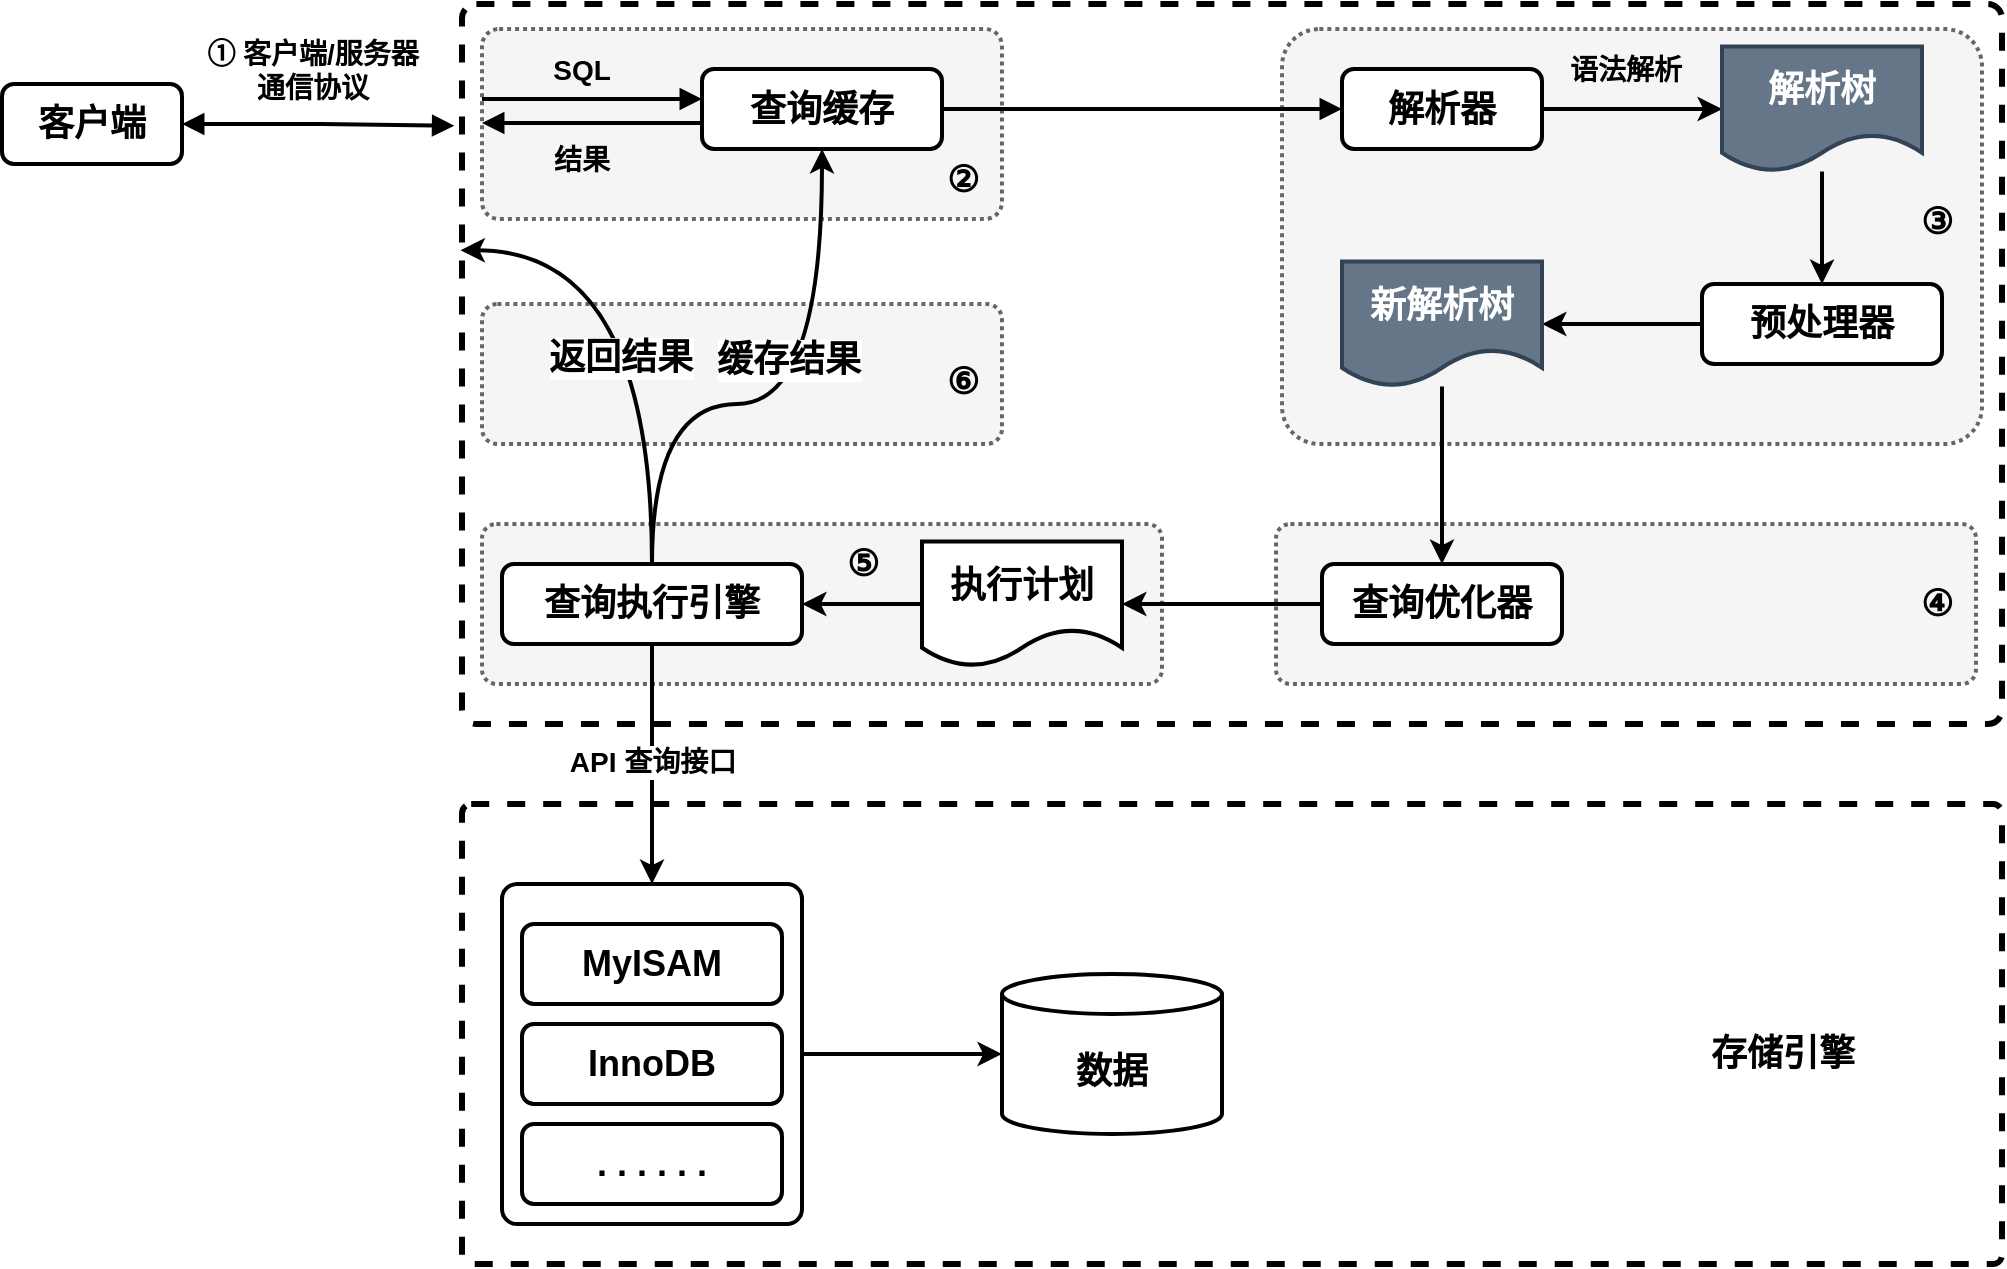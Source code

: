 <mxfile version="21.2.8" type="device" pages="23">
  <diagram id="p4nJYQGftP_6fXi6QEYv" name="MySQL 读取逻辑">
    <mxGraphModel dx="1022" dy="600" grid="1" gridSize="10" guides="1" tooltips="1" connect="1" arrows="1" fold="1" page="1" pageScale="1" pageWidth="3300" pageHeight="2339" math="0" shadow="0">
      <root>
        <mxCell id="0" />
        <mxCell id="1" parent="0" />
        <mxCell id="6L7ACM4Tio5FzCOvMdfI-21" value="" style="rounded=1;whiteSpace=wrap;html=1;arcSize=2;dashed=1;strokeWidth=3;" parent="1" vertex="1">
          <mxGeometry x="310" y="80" width="770" height="360" as="geometry" />
        </mxCell>
        <mxCell id="6L7ACM4Tio5FzCOvMdfI-6" value="" style="rounded=1;whiteSpace=wrap;html=1;fillColor=#f5f5f5;strokeColor=#666666;fontColor=#333333;dashed=1;dashPattern=1 1;strokeWidth=2;arcSize=9;" parent="1" vertex="1">
          <mxGeometry x="320" y="92.5" width="260" height="95" as="geometry" />
        </mxCell>
        <mxCell id="6L7ACM4Tio5FzCOvMdfI-55" style="edgeStyle=orthogonalEdgeStyle;shape=connector;rounded=0;orthogonalLoop=1;jettySize=auto;html=1;entryX=-0.005;entryY=0.169;entryDx=0;entryDy=0;entryPerimeter=0;labelBackgroundColor=default;strokeColor=default;strokeWidth=2;fontFamily=Helvetica;fontSize=11;fontColor=default;endArrow=block;startArrow=block;startFill=1;endFill=1;" parent="1" source="6L7ACM4Tio5FzCOvMdfI-2" target="6L7ACM4Tio5FzCOvMdfI-21" edge="1">
          <mxGeometry relative="1" as="geometry" />
        </mxCell>
        <mxCell id="6L7ACM4Tio5FzCOvMdfI-2" value="&lt;font style=&quot;font-size: 18px;&quot;&gt;&lt;b&gt;客户端&lt;/b&gt;&lt;/font&gt;" style="rounded=1;whiteSpace=wrap;html=1;strokeWidth=2;" parent="1" vertex="1">
          <mxGeometry x="80" y="120" width="90" height="40" as="geometry" />
        </mxCell>
        <mxCell id="6L7ACM4Tio5FzCOvMdfI-8" style="rounded=0;orthogonalLoop=1;jettySize=auto;html=1;exitX=0;exitY=0.75;exitDx=0;exitDy=0;entryX=0;entryY=0.5;entryDx=0;entryDy=0;strokeWidth=2;endArrow=block;endFill=1;" parent="1" edge="1">
          <mxGeometry relative="1" as="geometry">
            <mxPoint x="430" y="139.5" as="sourcePoint" />
            <mxPoint x="320" y="139.5" as="targetPoint" />
            <Array as="points">
              <mxPoint x="410" y="139.5" />
            </Array>
          </mxGeometry>
        </mxCell>
        <mxCell id="6L7ACM4Tio5FzCOvMdfI-16" style="rounded=0;orthogonalLoop=1;jettySize=auto;html=1;exitX=0;exitY=0.25;exitDx=0;exitDy=0;startArrow=block;startFill=1;endArrow=none;endFill=0;strokeWidth=2;" parent="1" edge="1">
          <mxGeometry relative="1" as="geometry">
            <mxPoint x="430" y="127.5" as="sourcePoint" />
            <mxPoint x="320" y="127.5" as="targetPoint" />
          </mxGeometry>
        </mxCell>
        <mxCell id="6L7ACM4Tio5FzCOvMdfI-3" value="&lt;font style=&quot;font-size: 18px;&quot;&gt;&lt;b&gt;查询缓存&lt;/b&gt;&lt;/font&gt;" style="rounded=1;whiteSpace=wrap;html=1;strokeWidth=2;" parent="1" vertex="1">
          <mxGeometry x="430" y="112.5" width="120" height="40" as="geometry" />
        </mxCell>
        <mxCell id="6L7ACM4Tio5FzCOvMdfI-13" value="&lt;font style=&quot;font-size: 14px;&quot;&gt;&lt;span style=&quot;&quot;&gt;结果&lt;/span&gt;&lt;/font&gt;" style="text;html=1;strokeColor=none;fillColor=none;align=center;verticalAlign=middle;whiteSpace=wrap;rounded=0;fontStyle=1" parent="1" vertex="1">
          <mxGeometry x="340" y="142.5" width="60" height="30" as="geometry" />
        </mxCell>
        <mxCell id="6L7ACM4Tio5FzCOvMdfI-17" value="&lt;font style=&quot;font-size: 14px;&quot;&gt;&lt;b style=&quot;&quot;&gt;SQL&lt;/b&gt;&lt;/font&gt;" style="text;html=1;strokeColor=none;fillColor=none;align=center;verticalAlign=middle;whiteSpace=wrap;rounded=0;" parent="1" vertex="1">
          <mxGeometry x="340" y="97.5" width="60" height="30" as="geometry" />
        </mxCell>
        <mxCell id="6L7ACM4Tio5FzCOvMdfI-18" value="" style="rounded=1;whiteSpace=wrap;html=1;fillColor=#f5f5f5;strokeColor=#666666;fontColor=#333333;strokeWidth=2;dashed=1;dashPattern=1 1;arcSize=11;" parent="1" vertex="1">
          <mxGeometry x="320" y="230" width="260" height="70" as="geometry" />
        </mxCell>
        <mxCell id="6L7ACM4Tio5FzCOvMdfI-19" value="" style="rounded=1;whiteSpace=wrap;html=1;fillColor=#f5f5f5;strokeColor=#666666;fontColor=#333333;strokeWidth=2;dashed=1;dashPattern=1 1;arcSize=9;" parent="1" vertex="1">
          <mxGeometry x="320" y="340" width="340" height="80" as="geometry" />
        </mxCell>
        <mxCell id="6L7ACM4Tio5FzCOvMdfI-23" value="&lt;font style=&quot;font-size: 18px;&quot;&gt;&lt;b&gt;②&lt;/b&gt;&lt;/font&gt;" style="text;html=1;align=center;verticalAlign=middle;resizable=0;points=[];autosize=1;strokeColor=none;fillColor=none;" parent="1" vertex="1">
          <mxGeometry x="540" y="147.5" width="40" height="40" as="geometry" />
        </mxCell>
        <mxCell id="6L7ACM4Tio5FzCOvMdfI-24" value="&lt;span style=&quot;font-size: 18px;&quot;&gt;&lt;b&gt;⑥&lt;/b&gt;&lt;/span&gt;" style="text;html=1;align=center;verticalAlign=middle;resizable=0;points=[];autosize=1;strokeColor=none;fillColor=none;" parent="1" vertex="1">
          <mxGeometry x="540" y="249" width="40" height="40" as="geometry" />
        </mxCell>
        <mxCell id="6L7ACM4Tio5FzCOvMdfI-25" value="" style="rounded=1;whiteSpace=wrap;html=1;fillColor=#f5f5f5;strokeColor=#666666;fontColor=#333333;dashed=1;dashPattern=1 1;strokeWidth=2;arcSize=9;" parent="1" vertex="1">
          <mxGeometry x="720" y="92.5" width="350" height="207.5" as="geometry" />
        </mxCell>
        <mxCell id="6L7ACM4Tio5FzCOvMdfI-27" style="rounded=0;orthogonalLoop=1;jettySize=auto;html=1;startArrow=block;startFill=1;endArrow=none;endFill=0;strokeWidth=2;entryX=1;entryY=0.5;entryDx=0;entryDy=0;" parent="1" source="6L7ACM4Tio5FzCOvMdfI-28" target="6L7ACM4Tio5FzCOvMdfI-3" edge="1">
          <mxGeometry relative="1" as="geometry">
            <mxPoint x="700" y="127.5" as="sourcePoint" />
            <mxPoint x="590" y="127.5" as="targetPoint" />
          </mxGeometry>
        </mxCell>
        <mxCell id="6L7ACM4Tio5FzCOvMdfI-31" style="edgeStyle=orthogonalEdgeStyle;rounded=0;orthogonalLoop=1;jettySize=auto;html=1;strokeWidth=2;" parent="1" source="6L7ACM4Tio5FzCOvMdfI-28" target="6L7ACM4Tio5FzCOvMdfI-30" edge="1">
          <mxGeometry relative="1" as="geometry" />
        </mxCell>
        <mxCell id="6L7ACM4Tio5FzCOvMdfI-28" value="&lt;font style=&quot;font-size: 18px;&quot;&gt;&lt;b&gt;解析器&lt;/b&gt;&lt;/font&gt;" style="rounded=1;whiteSpace=wrap;html=1;strokeWidth=2;" parent="1" vertex="1">
          <mxGeometry x="750" y="112.5" width="100" height="40" as="geometry" />
        </mxCell>
        <mxCell id="6L7ACM4Tio5FzCOvMdfI-34" style="edgeStyle=orthogonalEdgeStyle;rounded=0;orthogonalLoop=1;jettySize=auto;html=1;entryX=0.5;entryY=0;entryDx=0;entryDy=0;strokeWidth=2;" parent="1" source="6L7ACM4Tio5FzCOvMdfI-30" target="6L7ACM4Tio5FzCOvMdfI-33" edge="1">
          <mxGeometry relative="1" as="geometry" />
        </mxCell>
        <mxCell id="6L7ACM4Tio5FzCOvMdfI-30" value="&lt;font style=&quot;font-size: 18px;&quot;&gt;&lt;b&gt;解析树&lt;/b&gt;&lt;/font&gt;" style="shape=document;whiteSpace=wrap;html=1;boundedLbl=1;strokeWidth=2;fillColor=#647687;fontColor=#ffffff;strokeColor=#314354;" parent="1" vertex="1">
          <mxGeometry x="940" y="101.25" width="100" height="62.5" as="geometry" />
        </mxCell>
        <mxCell id="6L7ACM4Tio5FzCOvMdfI-32" value="&lt;font style=&quot;font-size: 14px;&quot;&gt;&lt;b style=&quot;&quot;&gt;语法解析&lt;/b&gt;&lt;/font&gt;" style="text;html=1;strokeColor=none;fillColor=none;align=center;verticalAlign=middle;whiteSpace=wrap;rounded=0;" parent="1" vertex="1">
          <mxGeometry x="857" y="97.5" width="70" height="30" as="geometry" />
        </mxCell>
        <mxCell id="6L7ACM4Tio5FzCOvMdfI-36" style="edgeStyle=orthogonalEdgeStyle;shape=connector;rounded=0;orthogonalLoop=1;jettySize=auto;html=1;labelBackgroundColor=default;strokeColor=default;strokeWidth=2;fontFamily=Helvetica;fontSize=11;fontColor=default;endArrow=classic;" parent="1" source="6L7ACM4Tio5FzCOvMdfI-33" target="6L7ACM4Tio5FzCOvMdfI-35" edge="1">
          <mxGeometry relative="1" as="geometry" />
        </mxCell>
        <mxCell id="6L7ACM4Tio5FzCOvMdfI-33" value="&lt;font style=&quot;font-size: 18px;&quot;&gt;&lt;b&gt;预处理器&lt;/b&gt;&lt;/font&gt;" style="rounded=1;whiteSpace=wrap;html=1;strokeWidth=2;" parent="1" vertex="1">
          <mxGeometry x="930" y="220" width="120" height="40" as="geometry" />
        </mxCell>
        <mxCell id="6L7ACM4Tio5FzCOvMdfI-35" value="&lt;font style=&quot;font-size: 18px;&quot;&gt;&lt;b&gt;新解析树&lt;/b&gt;&lt;/font&gt;" style="shape=document;whiteSpace=wrap;html=1;boundedLbl=1;strokeWidth=2;fillColor=#647687;fontColor=#ffffff;strokeColor=#314354;" parent="1" vertex="1">
          <mxGeometry x="750" y="208.75" width="100" height="62.5" as="geometry" />
        </mxCell>
        <mxCell id="6L7ACM4Tio5FzCOvMdfI-37" value="" style="rounded=1;whiteSpace=wrap;html=1;fillColor=#f5f5f5;strokeColor=#666666;fontColor=#333333;strokeWidth=2;dashed=1;dashPattern=1 1;arcSize=9;" parent="1" vertex="1">
          <mxGeometry x="717" y="340" width="350" height="80" as="geometry" />
        </mxCell>
        <mxCell id="6L7ACM4Tio5FzCOvMdfI-41" style="edgeStyle=orthogonalEdgeStyle;shape=connector;rounded=0;orthogonalLoop=1;jettySize=auto;html=1;labelBackgroundColor=default;strokeColor=default;strokeWidth=2;fontFamily=Helvetica;fontSize=11;fontColor=default;endArrow=classic;" parent="1" source="6L7ACM4Tio5FzCOvMdfI-38" target="6L7ACM4Tio5FzCOvMdfI-40" edge="1">
          <mxGeometry relative="1" as="geometry" />
        </mxCell>
        <mxCell id="6L7ACM4Tio5FzCOvMdfI-38" value="&lt;font style=&quot;font-size: 18px;&quot;&gt;&lt;b&gt;查询优化器&lt;/b&gt;&lt;/font&gt;" style="rounded=1;whiteSpace=wrap;html=1;strokeWidth=2;" parent="1" vertex="1">
          <mxGeometry x="740" y="360" width="120" height="40" as="geometry" />
        </mxCell>
        <mxCell id="6L7ACM4Tio5FzCOvMdfI-39" style="edgeStyle=orthogonalEdgeStyle;shape=connector;rounded=0;orthogonalLoop=1;jettySize=auto;html=1;labelBackgroundColor=default;strokeColor=default;strokeWidth=2;fontFamily=Helvetica;fontSize=11;fontColor=default;endArrow=classic;" parent="1" source="6L7ACM4Tio5FzCOvMdfI-35" target="6L7ACM4Tio5FzCOvMdfI-38" edge="1">
          <mxGeometry relative="1" as="geometry" />
        </mxCell>
        <mxCell id="6L7ACM4Tio5FzCOvMdfI-43" style="edgeStyle=orthogonalEdgeStyle;shape=connector;rounded=0;orthogonalLoop=1;jettySize=auto;html=1;labelBackgroundColor=default;strokeColor=default;strokeWidth=2;fontFamily=Helvetica;fontSize=11;fontColor=default;endArrow=classic;" parent="1" source="6L7ACM4Tio5FzCOvMdfI-40" target="6L7ACM4Tio5FzCOvMdfI-42" edge="1">
          <mxGeometry relative="1" as="geometry" />
        </mxCell>
        <mxCell id="6L7ACM4Tio5FzCOvMdfI-40" value="&lt;font style=&quot;font-size: 18px;&quot;&gt;&lt;b&gt;执行计划&lt;/b&gt;&lt;/font&gt;" style="shape=document;whiteSpace=wrap;html=1;boundedLbl=1;strokeWidth=2;" parent="1" vertex="1">
          <mxGeometry x="540" y="348.75" width="100" height="62.5" as="geometry" />
        </mxCell>
        <mxCell id="6L7ACM4Tio5FzCOvMdfI-48" style="edgeStyle=orthogonalEdgeStyle;shape=connector;rounded=0;orthogonalLoop=1;jettySize=auto;html=1;labelBackgroundColor=default;strokeColor=default;strokeWidth=2;fontFamily=Helvetica;fontSize=11;fontColor=default;endArrow=classic;elbow=vertical;curved=1;" parent="1" source="6L7ACM4Tio5FzCOvMdfI-42" target="6L7ACM4Tio5FzCOvMdfI-3" edge="1">
          <mxGeometry relative="1" as="geometry">
            <Array as="points">
              <mxPoint x="405" y="280" />
              <mxPoint x="490" y="280" />
            </Array>
          </mxGeometry>
        </mxCell>
        <mxCell id="6L7ACM4Tio5FzCOvMdfI-51" value="&lt;font style=&quot;font-size: 18px;&quot;&gt;&lt;b&gt;缓存结果&lt;/b&gt;&lt;/font&gt;" style="edgeLabel;html=1;align=center;verticalAlign=middle;resizable=0;points=[];fontSize=11;fontFamily=Helvetica;fontColor=default;" parent="6L7ACM4Tio5FzCOvMdfI-48" vertex="1" connectable="0">
          <mxGeometry x="0.279" y="17" relative="1" as="geometry">
            <mxPoint as="offset" />
          </mxGeometry>
        </mxCell>
        <mxCell id="6L7ACM4Tio5FzCOvMdfI-49" style="edgeStyle=orthogonalEdgeStyle;shape=connector;rounded=0;orthogonalLoop=1;jettySize=auto;html=1;exitX=0.5;exitY=0;exitDx=0;exitDy=0;labelBackgroundColor=default;strokeColor=default;strokeWidth=2;fontFamily=Helvetica;fontSize=11;fontColor=default;endArrow=classic;curved=1;entryX=-0.001;entryY=0.342;entryDx=0;entryDy=0;entryPerimeter=0;" parent="1" source="6L7ACM4Tio5FzCOvMdfI-42" target="6L7ACM4Tio5FzCOvMdfI-21" edge="1">
          <mxGeometry relative="1" as="geometry">
            <mxPoint x="330" y="180" as="targetPoint" />
            <Array as="points">
              <mxPoint x="405" y="203" />
            </Array>
          </mxGeometry>
        </mxCell>
        <mxCell id="6L7ACM4Tio5FzCOvMdfI-50" value="&lt;font style=&quot;font-size: 18px;&quot;&gt;&lt;b&gt;返回结果&lt;/b&gt;&lt;/font&gt;" style="edgeLabel;html=1;align=center;verticalAlign=middle;resizable=0;points=[];fontSize=11;fontFamily=Helvetica;fontColor=default;" parent="6L7ACM4Tio5FzCOvMdfI-49" vertex="1" connectable="0">
          <mxGeometry x="-0.185" y="16" relative="1" as="geometry">
            <mxPoint as="offset" />
          </mxGeometry>
        </mxCell>
        <mxCell id="6L7ACM4Tio5FzCOvMdfI-42" value="&lt;font style=&quot;font-size: 18px;&quot;&gt;&lt;b&gt;查询执行引擎&lt;/b&gt;&lt;/font&gt;" style="rounded=1;whiteSpace=wrap;html=1;strokeWidth=2;" parent="1" vertex="1">
          <mxGeometry x="330" y="360" width="150" height="40" as="geometry" />
        </mxCell>
        <mxCell id="6L7ACM4Tio5FzCOvMdfI-52" value="&lt;font style=&quot;font-size: 18px;&quot;&gt;&lt;b&gt;③&lt;/b&gt;&lt;/font&gt;" style="text;html=1;align=center;verticalAlign=middle;resizable=0;points=[];autosize=1;strokeColor=none;fillColor=none;" parent="1" vertex="1">
          <mxGeometry x="1027" y="168.75" width="40" height="40" as="geometry" />
        </mxCell>
        <mxCell id="6L7ACM4Tio5FzCOvMdfI-53" value="&lt;font style=&quot;font-size: 18px;&quot;&gt;&lt;b&gt;④&lt;/b&gt;&lt;/font&gt;" style="text;html=1;align=center;verticalAlign=middle;resizable=0;points=[];autosize=1;strokeColor=none;fillColor=none;" parent="1" vertex="1">
          <mxGeometry x="1027" y="360" width="40" height="40" as="geometry" />
        </mxCell>
        <mxCell id="6L7ACM4Tio5FzCOvMdfI-54" value="&lt;font style=&quot;font-size: 18px;&quot;&gt;&lt;b&gt;⑤&lt;/b&gt;&lt;/font&gt;" style="text;html=1;align=center;verticalAlign=middle;resizable=0;points=[];autosize=1;strokeColor=none;fillColor=none;" parent="1" vertex="1">
          <mxGeometry x="490" y="340" width="40" height="40" as="geometry" />
        </mxCell>
        <mxCell id="6L7ACM4Tio5FzCOvMdfI-56" value="&lt;font style=&quot;font-size: 14px;&quot;&gt;&lt;b&gt;① 客户端/服务器&lt;br&gt;通信协议&lt;/b&gt;&lt;br&gt;&lt;/font&gt;" style="text;html=1;align=center;verticalAlign=middle;resizable=0;points=[];autosize=1;strokeColor=none;fillColor=none;" parent="1" vertex="1">
          <mxGeometry x="170" y="87.5" width="130" height="50" as="geometry" />
        </mxCell>
        <mxCell id="6L7ACM4Tio5FzCOvMdfI-57" value="" style="rounded=1;whiteSpace=wrap;html=1;arcSize=2;dashed=1;strokeWidth=3;" parent="1" vertex="1">
          <mxGeometry x="310" y="480" width="770" height="230" as="geometry" />
        </mxCell>
        <mxCell id="6L7ACM4Tio5FzCOvMdfI-67" style="edgeStyle=orthogonalEdgeStyle;shape=connector;rounded=0;orthogonalLoop=1;jettySize=auto;html=1;labelBackgroundColor=default;strokeColor=default;strokeWidth=2;fontFamily=Helvetica;fontSize=11;fontColor=default;endArrow=classic;" parent="1" source="6L7ACM4Tio5FzCOvMdfI-58" target="6L7ACM4Tio5FzCOvMdfI-66" edge="1">
          <mxGeometry relative="1" as="geometry" />
        </mxCell>
        <mxCell id="6L7ACM4Tio5FzCOvMdfI-58" value="" style="rounded=1;whiteSpace=wrap;html=1;strokeWidth=2;arcSize=5;" parent="1" vertex="1">
          <mxGeometry x="330" y="520" width="150" height="170" as="geometry" />
        </mxCell>
        <mxCell id="6L7ACM4Tio5FzCOvMdfI-64" style="edgeStyle=orthogonalEdgeStyle;shape=connector;rounded=0;orthogonalLoop=1;jettySize=auto;html=1;labelBackgroundColor=default;strokeColor=default;strokeWidth=2;fontFamily=Helvetica;fontSize=11;fontColor=default;endArrow=classic;" parent="1" source="6L7ACM4Tio5FzCOvMdfI-42" target="6L7ACM4Tio5FzCOvMdfI-58" edge="1">
          <mxGeometry relative="1" as="geometry" />
        </mxCell>
        <mxCell id="6L7ACM4Tio5FzCOvMdfI-65" value="&lt;font style=&quot;font-size: 14px;&quot;&gt;&lt;b&gt;API 查询接口&lt;/b&gt;&lt;/font&gt;" style="edgeLabel;html=1;align=center;verticalAlign=middle;resizable=0;points=[];fontSize=11;fontFamily=Helvetica;fontColor=default;" parent="6L7ACM4Tio5FzCOvMdfI-64" vertex="1" connectable="0">
          <mxGeometry x="-0.2" relative="1" as="geometry">
            <mxPoint y="11" as="offset" />
          </mxGeometry>
        </mxCell>
        <mxCell id="6L7ACM4Tio5FzCOvMdfI-59" value="&lt;font style=&quot;font-size: 18px;&quot;&gt;&lt;b style=&quot;&quot;&gt;MyISAM&lt;/b&gt;&lt;/font&gt;" style="rounded=1;whiteSpace=wrap;html=1;strokeWidth=2;" parent="1" vertex="1">
          <mxGeometry x="340" y="540" width="130" height="40" as="geometry" />
        </mxCell>
        <mxCell id="6L7ACM4Tio5FzCOvMdfI-61" value="&lt;b style=&quot;&quot;&gt;&lt;font style=&quot;font-size: 18px;&quot;&gt;InnoDB&lt;/font&gt;&lt;/b&gt;" style="rounded=1;whiteSpace=wrap;html=1;strokeWidth=2;" parent="1" vertex="1">
          <mxGeometry x="340" y="590" width="130" height="40" as="geometry" />
        </mxCell>
        <mxCell id="6L7ACM4Tio5FzCOvMdfI-63" value="&lt;b style=&quot;&quot;&gt;&lt;font style=&quot;font-size: 18px;&quot;&gt;. . . . . .&lt;/font&gt;&lt;/b&gt;" style="rounded=1;whiteSpace=wrap;html=1;strokeWidth=2;" parent="1" vertex="1">
          <mxGeometry x="340" y="640" width="130" height="40" as="geometry" />
        </mxCell>
        <mxCell id="6L7ACM4Tio5FzCOvMdfI-66" value="&lt;b&gt;&lt;font style=&quot;font-size: 18px;&quot;&gt;数据&lt;/font&gt;&lt;/b&gt;" style="shape=cylinder3;whiteSpace=wrap;html=1;boundedLbl=1;backgroundOutline=1;size=10;fontFamily=Helvetica;fontSize=11;fontColor=default;strokeWidth=2;" parent="1" vertex="1">
          <mxGeometry x="580" y="565" width="110" height="80" as="geometry" />
        </mxCell>
        <mxCell id="6L7ACM4Tio5FzCOvMdfI-68" value="&lt;font style=&quot;font-size: 18px;&quot;&gt;&lt;b&gt;存储引擎&lt;/b&gt;&lt;/font&gt;" style="text;html=1;align=center;verticalAlign=middle;resizable=0;points=[];autosize=1;strokeColor=none;fillColor=none;fontSize=11;fontFamily=Helvetica;fontColor=default;" parent="1" vertex="1">
          <mxGeometry x="920" y="585" width="100" height="40" as="geometry" />
        </mxCell>
      </root>
    </mxGraphModel>
  </diagram>
  <diagram id="Dl1S9evSSSSV34lWJdIq" name="Next-Key &amp; Previous-Key Lock">
    <mxGraphModel dx="1404" dy="814" grid="0" gridSize="10" guides="1" tooltips="1" connect="1" arrows="1" fold="1" page="1" pageScale="1" pageWidth="3300" pageHeight="2339" math="0" shadow="0">
      <root>
        <mxCell id="0" />
        <mxCell id="1" parent="0" />
        <mxCell id="8bd-7VFjjRpKzHB094pc-1" value="" style="rounded=0;whiteSpace=wrap;html=1;strokeWidth=2;" parent="1" vertex="1">
          <mxGeometry x="320" y="240" width="120" height="80" as="geometry" />
        </mxCell>
        <mxCell id="8bd-7VFjjRpKzHB094pc-2" value="" style="rounded=0;whiteSpace=wrap;html=1;fillColor=#f8cecc;strokeColor=#b85450;strokeWidth=2;" parent="1" vertex="1">
          <mxGeometry x="440" y="240" width="40" height="80" as="geometry" />
        </mxCell>
        <mxCell id="8bd-7VFjjRpKzHB094pc-3" value="" style="rounded=0;whiteSpace=wrap;html=1;strokeWidth=2;" parent="1" vertex="1">
          <mxGeometry x="480" y="240" width="120" height="80" as="geometry" />
        </mxCell>
        <mxCell id="8bd-7VFjjRpKzHB094pc-4" value="" style="rounded=0;whiteSpace=wrap;html=1;strokeWidth=2;" parent="1" vertex="1">
          <mxGeometry x="640" y="240" width="120" height="80" as="geometry" />
        </mxCell>
        <mxCell id="8bd-7VFjjRpKzHB094pc-5" value="" style="rounded=0;whiteSpace=wrap;html=1;fillColor=#f8cecc;strokeColor=#b85450;strokeWidth=2;" parent="1" vertex="1">
          <mxGeometry x="600" y="240" width="40" height="80" as="geometry" />
        </mxCell>
        <mxCell id="8bd-7VFjjRpKzHB094pc-6" value="" style="rounded=0;whiteSpace=wrap;html=1;strokeWidth=2;" parent="1" vertex="1">
          <mxGeometry x="800" y="240" width="120" height="80" as="geometry" />
        </mxCell>
        <mxCell id="8bd-7VFjjRpKzHB094pc-7" value="" style="rounded=0;whiteSpace=wrap;html=1;fillColor=#f8cecc;strokeColor=#b85450;strokeWidth=2;" parent="1" vertex="1">
          <mxGeometry x="760" y="240" width="40" height="80" as="geometry" />
        </mxCell>
        <mxCell id="8bd-7VFjjRpKzHB094pc-8" value="" style="rounded=0;whiteSpace=wrap;html=1;fillColor=#f8cecc;strokeColor=#b85450;strokeWidth=2;" parent="1" vertex="1">
          <mxGeometry x="920" y="240" width="40" height="80" as="geometry" />
        </mxCell>
        <mxCell id="8bd-7VFjjRpKzHB094pc-9" value="" style="rounded=0;whiteSpace=wrap;html=1;strokeWidth=2;" parent="1" vertex="1">
          <mxGeometry x="960" y="240" width="120" height="80" as="geometry" />
        </mxCell>
        <mxCell id="NiCql-P9m8Ix-g4-LkOI-1" value="&lt;font style=&quot;font-size: 18px;&quot;&gt;&lt;b&gt;10&lt;/b&gt;&lt;/font&gt;" style="text;html=1;align=center;verticalAlign=middle;resizable=0;points=[];autosize=1;strokeColor=none;fillColor=none;" parent="1" vertex="1">
          <mxGeometry x="440" y="320" width="40" height="40" as="geometry" />
        </mxCell>
        <mxCell id="NiCql-P9m8Ix-g4-LkOI-2" value="&lt;font style=&quot;font-size: 18px;&quot;&gt;&lt;b&gt;20&lt;/b&gt;&lt;/font&gt;" style="text;html=1;align=center;verticalAlign=middle;resizable=0;points=[];autosize=1;strokeColor=none;fillColor=none;" parent="1" vertex="1">
          <mxGeometry x="600" y="320" width="40" height="40" as="geometry" />
        </mxCell>
        <mxCell id="NiCql-P9m8Ix-g4-LkOI-3" value="&lt;font style=&quot;font-size: 18px;&quot;&gt;&lt;b&gt;30&lt;/b&gt;&lt;/font&gt;" style="text;html=1;align=center;verticalAlign=middle;resizable=0;points=[];autosize=1;strokeColor=none;fillColor=none;" parent="1" vertex="1">
          <mxGeometry x="760" y="320" width="40" height="40" as="geometry" />
        </mxCell>
        <mxCell id="NiCql-P9m8Ix-g4-LkOI-4" value="&lt;font style=&quot;font-size: 18px;&quot;&gt;&lt;b&gt;40&lt;/b&gt;&lt;/font&gt;" style="text;html=1;align=center;verticalAlign=middle;resizable=0;points=[];autosize=1;strokeColor=none;fillColor=none;" parent="1" vertex="1">
          <mxGeometry x="920" y="320" width="40" height="40" as="geometry" />
        </mxCell>
        <mxCell id="NiCql-P9m8Ix-g4-LkOI-10" style="edgeStyle=orthogonalEdgeStyle;rounded=0;orthogonalLoop=1;jettySize=auto;html=1;entryX=0.5;entryY=0;entryDx=0;entryDy=0;strokeWidth=2;" parent="1" source="NiCql-P9m8Ix-g4-LkOI-5" target="8bd-7VFjjRpKzHB094pc-1" edge="1">
          <mxGeometry relative="1" as="geometry" />
        </mxCell>
        <mxCell id="NiCql-P9m8Ix-g4-LkOI-5" value="&lt;font style=&quot;font-size: 18px;&quot;&gt;&lt;b&gt;(-∞, 10]&lt;/b&gt;&lt;/font&gt;" style="rounded=0;whiteSpace=wrap;html=1;strokeWidth=2;fillColor=#ffe6cc;strokeColor=#d79b00;" parent="1" vertex="1">
          <mxGeometry x="320" y="110" width="120" height="50" as="geometry" />
        </mxCell>
        <mxCell id="NiCql-P9m8Ix-g4-LkOI-11" style="edgeStyle=orthogonalEdgeStyle;rounded=0;orthogonalLoop=1;jettySize=auto;html=1;entryX=0.5;entryY=0;entryDx=0;entryDy=0;strokeWidth=2;" parent="1" source="NiCql-P9m8Ix-g4-LkOI-6" target="8bd-7VFjjRpKzHB094pc-3" edge="1">
          <mxGeometry relative="1" as="geometry" />
        </mxCell>
        <mxCell id="NiCql-P9m8Ix-g4-LkOI-6" value="&lt;b&gt;&lt;font style=&quot;font-size: 18px;&quot;&gt;(10 20]&lt;/font&gt;&lt;/b&gt;" style="rounded=0;whiteSpace=wrap;html=1;strokeWidth=2;fillColor=#ffe6cc;strokeColor=#d79b00;" parent="1" vertex="1">
          <mxGeometry x="480" y="110" width="120" height="50" as="geometry" />
        </mxCell>
        <mxCell id="NiCql-P9m8Ix-g4-LkOI-12" style="edgeStyle=orthogonalEdgeStyle;rounded=0;orthogonalLoop=1;jettySize=auto;html=1;entryX=0.5;entryY=0;entryDx=0;entryDy=0;strokeWidth=2;" parent="1" source="NiCql-P9m8Ix-g4-LkOI-7" target="8bd-7VFjjRpKzHB094pc-4" edge="1">
          <mxGeometry relative="1" as="geometry" />
        </mxCell>
        <mxCell id="NiCql-P9m8Ix-g4-LkOI-7" value="&lt;b&gt;&lt;font style=&quot;font-size: 18px;&quot;&gt;(20, 30]&lt;/font&gt;&lt;/b&gt;" style="rounded=0;whiteSpace=wrap;html=1;strokeWidth=2;fillColor=#ffe6cc;strokeColor=#d79b00;" parent="1" vertex="1">
          <mxGeometry x="640" y="110" width="120" height="50" as="geometry" />
        </mxCell>
        <mxCell id="NiCql-P9m8Ix-g4-LkOI-13" style="edgeStyle=orthogonalEdgeStyle;rounded=0;orthogonalLoop=1;jettySize=auto;html=1;entryX=0.5;entryY=0;entryDx=0;entryDy=0;strokeWidth=2;" parent="1" source="NiCql-P9m8Ix-g4-LkOI-8" target="8bd-7VFjjRpKzHB094pc-6" edge="1">
          <mxGeometry relative="1" as="geometry" />
        </mxCell>
        <mxCell id="NiCql-P9m8Ix-g4-LkOI-8" value="(30, 40]" style="rounded=0;whiteSpace=wrap;html=1;fontSize=18;fontStyle=1;strokeWidth=2;fillColor=#ffe6cc;strokeColor=#d79b00;" parent="1" vertex="1">
          <mxGeometry x="800" y="110" width="120" height="50" as="geometry" />
        </mxCell>
        <mxCell id="NiCql-P9m8Ix-g4-LkOI-14" style="edgeStyle=orthogonalEdgeStyle;rounded=0;orthogonalLoop=1;jettySize=auto;html=1;entryX=0.5;entryY=0;entryDx=0;entryDy=0;strokeWidth=2;" parent="1" source="NiCql-P9m8Ix-g4-LkOI-9" target="8bd-7VFjjRpKzHB094pc-9" edge="1">
          <mxGeometry relative="1" as="geometry" />
        </mxCell>
        <mxCell id="NiCql-P9m8Ix-g4-LkOI-9" value="(40, ∞)" style="rounded=0;whiteSpace=wrap;html=1;fontSize=18;fontStyle=1;strokeWidth=2;fillColor=#ffe6cc;strokeColor=#d79b00;" parent="1" vertex="1">
          <mxGeometry x="960" y="110" width="120" height="50" as="geometry" />
        </mxCell>
        <mxCell id="NiCql-P9m8Ix-g4-LkOI-38" value="" style="rounded=0;whiteSpace=wrap;html=1;strokeWidth=2;" parent="1" vertex="1">
          <mxGeometry x="320" y="570" width="120" height="80" as="geometry" />
        </mxCell>
        <mxCell id="NiCql-P9m8Ix-g4-LkOI-39" value="" style="rounded=0;whiteSpace=wrap;html=1;fillColor=#f8cecc;strokeColor=#b85450;strokeWidth=2;" parent="1" vertex="1">
          <mxGeometry x="440" y="570" width="40" height="80" as="geometry" />
        </mxCell>
        <mxCell id="NiCql-P9m8Ix-g4-LkOI-40" value="" style="rounded=0;whiteSpace=wrap;html=1;strokeWidth=2;" parent="1" vertex="1">
          <mxGeometry x="480" y="570" width="120" height="80" as="geometry" />
        </mxCell>
        <mxCell id="NiCql-P9m8Ix-g4-LkOI-41" value="" style="rounded=0;whiteSpace=wrap;html=1;strokeWidth=2;" parent="1" vertex="1">
          <mxGeometry x="640" y="570" width="120" height="80" as="geometry" />
        </mxCell>
        <mxCell id="NiCql-P9m8Ix-g4-LkOI-42" value="" style="rounded=0;whiteSpace=wrap;html=1;fillColor=#f8cecc;strokeColor=#b85450;strokeWidth=2;" parent="1" vertex="1">
          <mxGeometry x="600" y="570" width="40" height="80" as="geometry" />
        </mxCell>
        <mxCell id="NiCql-P9m8Ix-g4-LkOI-43" value="" style="rounded=0;whiteSpace=wrap;html=1;strokeWidth=2;" parent="1" vertex="1">
          <mxGeometry x="800" y="570" width="120" height="80" as="geometry" />
        </mxCell>
        <mxCell id="NiCql-P9m8Ix-g4-LkOI-44" value="" style="rounded=0;whiteSpace=wrap;html=1;fillColor=#f8cecc;strokeColor=#b85450;strokeWidth=2;" parent="1" vertex="1">
          <mxGeometry x="760" y="570" width="40" height="80" as="geometry" />
        </mxCell>
        <mxCell id="NiCql-P9m8Ix-g4-LkOI-45" value="" style="rounded=0;whiteSpace=wrap;html=1;fillColor=#f8cecc;strokeColor=#b85450;strokeWidth=2;" parent="1" vertex="1">
          <mxGeometry x="920" y="570" width="40" height="80" as="geometry" />
        </mxCell>
        <mxCell id="NiCql-P9m8Ix-g4-LkOI-46" value="" style="rounded=0;whiteSpace=wrap;html=1;strokeWidth=2;" parent="1" vertex="1">
          <mxGeometry x="960" y="570" width="120" height="80" as="geometry" />
        </mxCell>
        <mxCell id="NiCql-P9m8Ix-g4-LkOI-47" value="&lt;font style=&quot;font-size: 18px;&quot;&gt;&lt;b&gt;10&lt;/b&gt;&lt;/font&gt;" style="text;html=1;align=center;verticalAlign=middle;resizable=0;points=[];autosize=1;strokeColor=none;fillColor=none;" parent="1" vertex="1">
          <mxGeometry x="450" y="650" width="40" height="40" as="geometry" />
        </mxCell>
        <mxCell id="NiCql-P9m8Ix-g4-LkOI-48" value="&lt;font style=&quot;font-size: 18px;&quot;&gt;&lt;b&gt;20&lt;/b&gt;&lt;/font&gt;" style="text;html=1;align=center;verticalAlign=middle;resizable=0;points=[];autosize=1;strokeColor=none;fillColor=none;" parent="1" vertex="1">
          <mxGeometry x="610" y="650" width="40" height="40" as="geometry" />
        </mxCell>
        <mxCell id="NiCql-P9m8Ix-g4-LkOI-49" value="&lt;font style=&quot;font-size: 18px;&quot;&gt;&lt;b&gt;30&lt;/b&gt;&lt;/font&gt;" style="text;html=1;align=center;verticalAlign=middle;resizable=0;points=[];autosize=1;strokeColor=none;fillColor=none;" parent="1" vertex="1">
          <mxGeometry x="770" y="650" width="40" height="40" as="geometry" />
        </mxCell>
        <mxCell id="NiCql-P9m8Ix-g4-LkOI-50" value="&lt;font style=&quot;font-size: 18px;&quot;&gt;&lt;b&gt;40&lt;/b&gt;&lt;/font&gt;" style="text;html=1;align=center;verticalAlign=middle;resizable=0;points=[];autosize=1;strokeColor=none;fillColor=none;" parent="1" vertex="1">
          <mxGeometry x="930" y="650" width="40" height="40" as="geometry" />
        </mxCell>
        <mxCell id="NiCql-P9m8Ix-g4-LkOI-51" style="edgeStyle=orthogonalEdgeStyle;rounded=0;orthogonalLoop=1;jettySize=auto;html=1;entryX=0.5;entryY=0;entryDx=0;entryDy=0;strokeWidth=2;" parent="1" source="NiCql-P9m8Ix-g4-LkOI-52" target="NiCql-P9m8Ix-g4-LkOI-38" edge="1">
          <mxGeometry relative="1" as="geometry" />
        </mxCell>
        <mxCell id="NiCql-P9m8Ix-g4-LkOI-52" value="&lt;font style=&quot;font-size: 18px;&quot;&gt;&lt;b&gt;(-∞, 10)&lt;/b&gt;&lt;/font&gt;" style="rounded=0;whiteSpace=wrap;html=1;strokeWidth=2;fillColor=#ffe6cc;strokeColor=#d79b00;" parent="1" vertex="1">
          <mxGeometry x="320" y="440" width="120" height="50" as="geometry" />
        </mxCell>
        <mxCell id="NiCql-P9m8Ix-g4-LkOI-53" style="edgeStyle=orthogonalEdgeStyle;rounded=0;orthogonalLoop=1;jettySize=auto;html=1;entryX=0.5;entryY=0;entryDx=0;entryDy=0;strokeWidth=2;" parent="1" source="NiCql-P9m8Ix-g4-LkOI-54" target="NiCql-P9m8Ix-g4-LkOI-40" edge="1">
          <mxGeometry relative="1" as="geometry" />
        </mxCell>
        <mxCell id="NiCql-P9m8Ix-g4-LkOI-54" value="&lt;b&gt;&lt;font style=&quot;font-size: 18px;&quot;&gt;[10 20)&lt;/font&gt;&lt;/b&gt;" style="rounded=0;whiteSpace=wrap;html=1;strokeWidth=2;fillColor=#ffe6cc;strokeColor=#d79b00;" parent="1" vertex="1">
          <mxGeometry x="480" y="440" width="120" height="50" as="geometry" />
        </mxCell>
        <mxCell id="NiCql-P9m8Ix-g4-LkOI-55" style="edgeStyle=orthogonalEdgeStyle;rounded=0;orthogonalLoop=1;jettySize=auto;html=1;entryX=0.5;entryY=0;entryDx=0;entryDy=0;strokeWidth=2;" parent="1" source="NiCql-P9m8Ix-g4-LkOI-56" target="NiCql-P9m8Ix-g4-LkOI-41" edge="1">
          <mxGeometry relative="1" as="geometry" />
        </mxCell>
        <mxCell id="NiCql-P9m8Ix-g4-LkOI-56" value="&lt;b&gt;&lt;font style=&quot;font-size: 18px;&quot;&gt;[20, 30)&lt;/font&gt;&lt;/b&gt;" style="rounded=0;whiteSpace=wrap;html=1;strokeWidth=2;fillColor=#ffe6cc;strokeColor=#d79b00;" parent="1" vertex="1">
          <mxGeometry x="640" y="440" width="120" height="50" as="geometry" />
        </mxCell>
        <mxCell id="NiCql-P9m8Ix-g4-LkOI-57" style="edgeStyle=orthogonalEdgeStyle;rounded=0;orthogonalLoop=1;jettySize=auto;html=1;entryX=0.5;entryY=0;entryDx=0;entryDy=0;strokeWidth=2;" parent="1" source="NiCql-P9m8Ix-g4-LkOI-58" target="NiCql-P9m8Ix-g4-LkOI-43" edge="1">
          <mxGeometry relative="1" as="geometry" />
        </mxCell>
        <mxCell id="NiCql-P9m8Ix-g4-LkOI-58" value="[30, 40)" style="rounded=0;whiteSpace=wrap;html=1;fontSize=18;fontStyle=1;strokeWidth=2;fillColor=#ffe6cc;strokeColor=#d79b00;" parent="1" vertex="1">
          <mxGeometry x="800" y="440" width="120" height="50" as="geometry" />
        </mxCell>
        <mxCell id="NiCql-P9m8Ix-g4-LkOI-59" style="edgeStyle=orthogonalEdgeStyle;rounded=0;orthogonalLoop=1;jettySize=auto;html=1;entryX=0.5;entryY=0;entryDx=0;entryDy=0;strokeWidth=2;" parent="1" source="NiCql-P9m8Ix-g4-LkOI-60" target="NiCql-P9m8Ix-g4-LkOI-46" edge="1">
          <mxGeometry relative="1" as="geometry" />
        </mxCell>
        <mxCell id="NiCql-P9m8Ix-g4-LkOI-60" value="[40, ∞)" style="rounded=0;whiteSpace=wrap;html=1;fontSize=18;fontStyle=1;strokeWidth=2;fillColor=#ffe6cc;strokeColor=#d79b00;" parent="1" vertex="1">
          <mxGeometry x="960" y="440" width="120" height="50" as="geometry" />
        </mxCell>
        <mxCell id="NiCql-P9m8Ix-g4-LkOI-61" value="Nest-Key Lock" style="text;html=1;align=center;verticalAlign=middle;resizable=0;points=[];autosize=1;strokeColor=none;fillColor=none;fontSize=24;fontStyle=1" parent="1" vertex="1">
          <mxGeometry x="605" y="30" width="190" height="40" as="geometry" />
        </mxCell>
        <mxCell id="NiCql-P9m8Ix-g4-LkOI-62" value="Previous-Key Lock" style="text;html=1;align=center;verticalAlign=middle;resizable=0;points=[];autosize=1;strokeColor=none;fillColor=none;fontSize=24;fontStyle=1" parent="1" vertex="1">
          <mxGeometry x="580" y="370" width="240" height="40" as="geometry" />
        </mxCell>
      </root>
    </mxGraphModel>
  </diagram>
  <diagram id="J6o-lIA7mC-hJH8U-2dB" name="三次请求响应">
    <mxGraphModel dx="1404" dy="814" grid="0" gridSize="10" guides="1" tooltips="1" connect="1" arrows="1" fold="1" page="1" pageScale="1" pageWidth="3300" pageHeight="2339" math="0" shadow="0">
      <root>
        <mxCell id="0" />
        <mxCell id="1" parent="0" />
        <mxCell id="21HyHsbeC3_sPuAiFg0x-3" value="" style="edgeStyle=elbowEdgeStyle;rounded=0;orthogonalLoop=1;jettySize=auto;html=1;elbow=vertical;strokeWidth=2;strokeColor=#d79b00;fillColor=#ffe6cc;" edge="1" parent="1" source="21HyHsbeC3_sPuAiFg0x-1" target="21HyHsbeC3_sPuAiFg0x-2">
          <mxGeometry relative="1" as="geometry">
            <Array as="points">
              <mxPoint x="670" y="920" />
            </Array>
          </mxGeometry>
        </mxCell>
        <mxCell id="21HyHsbeC3_sPuAiFg0x-1" value="《agent》&lt;br style=&quot;font-size: 18px;&quot;&gt;浏览器" style="shape=umlLifeline;perimeter=lifelinePerimeter;whiteSpace=wrap;html=1;container=1;dropTarget=0;collapsible=0;recursiveResize=0;outlineConnect=0;portConstraint=eastwest;newEdgeStyle={&quot;edgeStyle&quot;:&quot;elbowEdgeStyle&quot;,&quot;elbow&quot;:&quot;vertical&quot;,&quot;curved&quot;:0,&quot;rounded&quot;:0};fontSize=18;fontStyle=1;size=80;strokeWidth=2;fillColor=#ffe6cc;strokeColor=#d79b00;" vertex="1" parent="1">
          <mxGeometry x="320" y="800" width="120" height="560" as="geometry" />
        </mxCell>
        <mxCell id="21HyHsbeC3_sPuAiFg0x-4" value="" style="html=1;points=[];perimeter=orthogonalPerimeter;outlineConnect=0;targetShapes=umlLifeline;portConstraint=eastwest;newEdgeStyle={&quot;edgeStyle&quot;:&quot;elbowEdgeStyle&quot;,&quot;elbow&quot;:&quot;vertical&quot;,&quot;curved&quot;:0,&quot;rounded&quot;:0};rounded=1;arcSize=50;strokeWidth=2;fillColor=#ffe6cc;strokeColor=#d79b00;" vertex="1" parent="21HyHsbeC3_sPuAiFg0x-1">
          <mxGeometry x="55" y="120" width="10" height="400" as="geometry" />
        </mxCell>
        <mxCell id="21HyHsbeC3_sPuAiFg0x-2" value="《abstract》&lt;br style=&quot;font-size: 18px;&quot;&gt;服务器" style="shape=umlLifeline;perimeter=lifelinePerimeter;whiteSpace=wrap;html=1;container=1;dropTarget=0;collapsible=0;recursiveResize=0;outlineConnect=0;portConstraint=eastwest;newEdgeStyle={&quot;edgeStyle&quot;:&quot;elbowEdgeStyle&quot;,&quot;elbow&quot;:&quot;vertical&quot;,&quot;curved&quot;:0,&quot;rounded&quot;:0};fontSize=18;fontStyle=1;size=80;strokeWidth=2;fillColor=#d5e8d4;strokeColor=#82b366;" vertex="1" parent="1">
          <mxGeometry x="1000" y="800" width="120" height="560" as="geometry" />
        </mxCell>
        <mxCell id="21HyHsbeC3_sPuAiFg0x-5" value="" style="html=1;points=[];perimeter=orthogonalPerimeter;outlineConnect=0;targetShapes=umlLifeline;portConstraint=eastwest;newEdgeStyle={&quot;edgeStyle&quot;:&quot;elbowEdgeStyle&quot;,&quot;elbow&quot;:&quot;vertical&quot;,&quot;curved&quot;:0,&quot;rounded&quot;:0};rounded=1;arcSize=50;fillColor=#d5e8d4;strokeColor=#82b366;strokeWidth=2;" vertex="1" parent="21HyHsbeC3_sPuAiFg0x-2">
          <mxGeometry x="55" y="120" width="10" height="80" as="geometry" />
        </mxCell>
        <mxCell id="21HyHsbeC3_sPuAiFg0x-6" value="" style="html=1;points=[];perimeter=orthogonalPerimeter;outlineConnect=0;targetShapes=umlLifeline;portConstraint=eastwest;newEdgeStyle={&quot;edgeStyle&quot;:&quot;elbowEdgeStyle&quot;,&quot;elbow&quot;:&quot;vertical&quot;,&quot;curved&quot;:0,&quot;rounded&quot;:0};rounded=1;arcSize=50;fillColor=#d5e8d4;strokeColor=#82b366;strokeWidth=2;" vertex="1" parent="21HyHsbeC3_sPuAiFg0x-2">
          <mxGeometry x="55" y="280" width="10" height="80" as="geometry" />
        </mxCell>
        <mxCell id="21HyHsbeC3_sPuAiFg0x-7" value="" style="html=1;points=[];perimeter=orthogonalPerimeter;outlineConnect=0;targetShapes=umlLifeline;portConstraint=eastwest;newEdgeStyle={&quot;edgeStyle&quot;:&quot;elbowEdgeStyle&quot;,&quot;elbow&quot;:&quot;vertical&quot;,&quot;curved&quot;:0,&quot;rounded&quot;:0};rounded=1;arcSize=50;fillColor=#d5e8d4;strokeColor=#82b366;strokeWidth=2;" vertex="1" parent="21HyHsbeC3_sPuAiFg0x-2">
          <mxGeometry x="55" y="440" width="10" height="80" as="geometry" />
        </mxCell>
        <mxCell id="21HyHsbeC3_sPuAiFg0x-9" style="edgeStyle=elbowEdgeStyle;rounded=0;orthogonalLoop=1;jettySize=auto;html=1;elbow=vertical;curved=0;" edge="1" parent="1" source="21HyHsbeC3_sPuAiFg0x-4" target="21HyHsbeC3_sPuAiFg0x-6">
          <mxGeometry relative="1" as="geometry">
            <Array as="points">
              <mxPoint x="870" y="1080" />
            </Array>
          </mxGeometry>
        </mxCell>
        <mxCell id="21HyHsbeC3_sPuAiFg0x-11" style="edgeStyle=elbowEdgeStyle;rounded=0;orthogonalLoop=1;jettySize=auto;html=1;elbow=vertical;strokeWidth=3;strokeColor=#d79b00;fillColor=#ffe6cc;" edge="1" parent="1" source="21HyHsbeC3_sPuAiFg0x-4" target="21HyHsbeC3_sPuAiFg0x-7">
          <mxGeometry relative="1" as="geometry">
            <Array as="points">
              <mxPoint x="910" y="1240" />
            </Array>
          </mxGeometry>
        </mxCell>
        <mxCell id="21HyHsbeC3_sPuAiFg0x-12" style="edgeStyle=elbowEdgeStyle;rounded=0;orthogonalLoop=1;jettySize=auto;html=1;elbow=vertical;strokeWidth=3;dashed=1;strokeColor=#999999;" edge="1" parent="1" source="21HyHsbeC3_sPuAiFg0x-7" target="21HyHsbeC3_sPuAiFg0x-1">
          <mxGeometry relative="1" as="geometry">
            <Array as="points">
              <mxPoint x="790" y="1300" />
            </Array>
          </mxGeometry>
        </mxCell>
        <mxCell id="21HyHsbeC3_sPuAiFg0x-13" style="edgeStyle=elbowEdgeStyle;rounded=0;orthogonalLoop=1;jettySize=auto;html=1;elbow=vertical;strokeWidth=3;dashed=1;strokeColor=#999999;" edge="1" parent="1">
          <mxGeometry relative="1" as="geometry">
            <mxPoint x="1055" y="980" as="sourcePoint" />
            <mxPoint x="385" y="980" as="targetPoint" />
            <Array as="points">
              <mxPoint x="620" y="980" />
            </Array>
          </mxGeometry>
        </mxCell>
        <mxCell id="21HyHsbeC3_sPuAiFg0x-14" style="edgeStyle=elbowEdgeStyle;rounded=0;orthogonalLoop=1;jettySize=auto;html=1;elbow=vertical;strokeWidth=2;strokeColor=#d79b00;fillColor=#ffe6cc;" edge="1" parent="1">
          <mxGeometry relative="1" as="geometry">
            <mxPoint x="385" y="1080" as="sourcePoint" />
            <mxPoint x="1055" y="1080" as="targetPoint" />
            <Array as="points">
              <mxPoint x="870" y="1080" />
            </Array>
          </mxGeometry>
        </mxCell>
        <mxCell id="21HyHsbeC3_sPuAiFg0x-15" style="edgeStyle=elbowEdgeStyle;rounded=0;orthogonalLoop=1;jettySize=auto;html=1;elbow=vertical;strokeWidth=3;dashed=1;strokeColor=#999999;" edge="1" parent="1">
          <mxGeometry relative="1" as="geometry">
            <mxPoint x="1055" y="1140" as="sourcePoint" />
            <mxPoint x="380" y="1140" as="targetPoint" />
            <Array as="points">
              <mxPoint x="770" y="1140" />
            </Array>
          </mxGeometry>
        </mxCell>
        <mxCell id="21HyHsbeC3_sPuAiFg0x-16" value="第一次请求（）" style="text;html=1;align=center;verticalAlign=middle;resizable=0;points=[];autosize=1;strokeColor=none;fillColor=none;fontSize=16;fontStyle=1" vertex="1" parent="1">
          <mxGeometry x="650" y="877" width="140" height="30" as="geometry" />
        </mxCell>
        <mxCell id="21HyHsbeC3_sPuAiFg0x-22" value="第二次请求（）" style="text;html=1;align=center;verticalAlign=middle;resizable=0;points=[];autosize=1;strokeColor=none;fillColor=none;fontSize=16;fontStyle=1" vertex="1" parent="1">
          <mxGeometry x="650" y="1040" width="140" height="30" as="geometry" />
        </mxCell>
        <mxCell id="21HyHsbeC3_sPuAiFg0x-23" value="第三次请求（）" style="text;html=1;align=center;verticalAlign=middle;resizable=0;points=[];autosize=1;strokeColor=none;fillColor=none;fontSize=16;fontStyle=1" vertex="1" parent="1">
          <mxGeometry x="650" y="1199" width="140" height="30" as="geometry" />
        </mxCell>
        <mxCell id="21HyHsbeC3_sPuAiFg0x-24" value="第一次响应（）" style="text;html=1;align=center;verticalAlign=middle;resizable=0;points=[];autosize=1;strokeColor=none;fillColor=none;fontSize=16;fontStyle=1" vertex="1" parent="1">
          <mxGeometry x="650" y="941" width="140" height="30" as="geometry" />
        </mxCell>
        <mxCell id="21HyHsbeC3_sPuAiFg0x-25" value="" style="edgeStyle=elbowEdgeStyle;rounded=0;orthogonalLoop=1;jettySize=auto;html=1;elbow=vertical;strokeWidth=3;strokeColor=#d79b00;fillColor=#ffe6cc;" edge="1" parent="1">
          <mxGeometry relative="1" as="geometry">
            <mxPoint x="380.5" y="920" as="sourcePoint" />
            <mxPoint x="1059.5" y="920" as="targetPoint" />
            <Array as="points">
              <mxPoint x="670.5" y="920" />
            </Array>
          </mxGeometry>
        </mxCell>
        <mxCell id="21HyHsbeC3_sPuAiFg0x-26" style="edgeStyle=elbowEdgeStyle;rounded=0;orthogonalLoop=1;jettySize=auto;html=1;elbow=vertical;strokeWidth=3;strokeColor=#d79b00;fillColor=#ffe6cc;" edge="1" parent="1">
          <mxGeometry relative="1" as="geometry">
            <mxPoint x="385.5" y="1080" as="sourcePoint" />
            <mxPoint x="1055.5" y="1080" as="targetPoint" />
            <Array as="points">
              <mxPoint x="870.5" y="1080" />
            </Array>
          </mxGeometry>
        </mxCell>
        <mxCell id="21HyHsbeC3_sPuAiFg0x-27" value="第二次响应（）" style="text;html=1;align=center;verticalAlign=middle;resizable=0;points=[];autosize=1;strokeColor=none;fillColor=none;fontSize=16;fontStyle=1" vertex="1" parent="1">
          <mxGeometry x="650" y="1101" width="140" height="30" as="geometry" />
        </mxCell>
        <mxCell id="21HyHsbeC3_sPuAiFg0x-28" value="第三次响应（）" style="text;html=1;align=center;verticalAlign=middle;resizable=0;points=[];autosize=1;strokeColor=none;fillColor=none;fontSize=16;fontStyle=1" vertex="1" parent="1">
          <mxGeometry x="650" y="1261" width="140" height="30" as="geometry" />
        </mxCell>
      </root>
    </mxGraphModel>
  </diagram>
  <diagram id="y3HjMDmZ34l6J-iqj8xh" name="会话机制">
    <mxGraphModel dx="1170" dy="678" grid="0" gridSize="10" guides="1" tooltips="1" connect="1" arrows="1" fold="1" page="1" pageScale="1" pageWidth="3300" pageHeight="2339" math="0" shadow="0">
      <root>
        <mxCell id="0" />
        <mxCell id="1" parent="0" />
        <mxCell id="u0tRhWFw5DpVu2a3Q-Y5-1" value="" style="edgeStyle=elbowEdgeStyle;rounded=0;orthogonalLoop=1;jettySize=auto;html=1;elbow=vertical;strokeWidth=2;strokeColor=#d79b00;fillColor=#ffe6cc;" edge="1" parent="1" source="u0tRhWFw5DpVu2a3Q-Y5-2" target="u0tRhWFw5DpVu2a3Q-Y5-4">
          <mxGeometry relative="1" as="geometry">
            <Array as="points">
              <mxPoint x="670" y="920" />
            </Array>
          </mxGeometry>
        </mxCell>
        <mxCell id="u0tRhWFw5DpVu2a3Q-Y5-2" value="《agent》&lt;br style=&quot;font-size: 18px;&quot;&gt;浏览器" style="shape=umlLifeline;perimeter=lifelinePerimeter;whiteSpace=wrap;html=1;container=1;dropTarget=0;collapsible=0;recursiveResize=0;outlineConnect=0;portConstraint=eastwest;newEdgeStyle={&quot;edgeStyle&quot;:&quot;elbowEdgeStyle&quot;,&quot;elbow&quot;:&quot;vertical&quot;,&quot;curved&quot;:0,&quot;rounded&quot;:0};fontSize=18;fontStyle=1;size=80;strokeWidth=2;fillColor=#ffe6cc;strokeColor=#d79b00;" vertex="1" parent="1">
          <mxGeometry x="320" y="800" width="120" height="560" as="geometry" />
        </mxCell>
        <mxCell id="u0tRhWFw5DpVu2a3Q-Y5-3" value="" style="html=1;points=[];perimeter=orthogonalPerimeter;outlineConnect=0;targetShapes=umlLifeline;portConstraint=eastwest;newEdgeStyle={&quot;edgeStyle&quot;:&quot;elbowEdgeStyle&quot;,&quot;elbow&quot;:&quot;vertical&quot;,&quot;curved&quot;:0,&quot;rounded&quot;:0};rounded=1;arcSize=50;strokeWidth=2;fillColor=#ffe6cc;strokeColor=#d79b00;" vertex="1" parent="u0tRhWFw5DpVu2a3Q-Y5-2">
          <mxGeometry x="55" y="120" width="10" height="420" as="geometry" />
        </mxCell>
        <mxCell id="u0tRhWFw5DpVu2a3Q-Y5-28" style="edgeStyle=elbowEdgeStyle;rounded=0;orthogonalLoop=1;jettySize=auto;html=1;elbow=vertical;curved=0;strokeWidth=3;fillColor=#ffe6cc;strokeColor=#d79b00;" edge="1" parent="u0tRhWFw5DpVu2a3Q-Y5-2" source="u0tRhWFw5DpVu2a3Q-Y5-3" target="u0tRhWFw5DpVu2a3Q-Y5-3">
          <mxGeometry relative="1" as="geometry">
            <Array as="points">
              <mxPoint x="120" y="250" />
              <mxPoint x="100" y="260" />
              <mxPoint x="120" y="230" />
              <mxPoint x="190" y="230" />
              <mxPoint x="90" y="210" />
            </Array>
          </mxGeometry>
        </mxCell>
        <mxCell id="u0tRhWFw5DpVu2a3Q-Y5-4" value="《abstract》&lt;br style=&quot;font-size: 18px;&quot;&gt;服务器" style="shape=umlLifeline;perimeter=lifelinePerimeter;whiteSpace=wrap;html=1;container=1;dropTarget=0;collapsible=0;recursiveResize=0;outlineConnect=0;portConstraint=eastwest;newEdgeStyle={&quot;edgeStyle&quot;:&quot;elbowEdgeStyle&quot;,&quot;elbow&quot;:&quot;vertical&quot;,&quot;curved&quot;:0,&quot;rounded&quot;:0};fontSize=18;fontStyle=1;size=80;strokeWidth=2;fillColor=#d5e8d4;strokeColor=#82b366;" vertex="1" parent="1">
          <mxGeometry x="1000" y="800" width="120" height="560" as="geometry" />
        </mxCell>
        <mxCell id="u0tRhWFw5DpVu2a3Q-Y5-5" value="" style="html=1;points=[];perimeter=orthogonalPerimeter;outlineConnect=0;targetShapes=umlLifeline;portConstraint=eastwest;newEdgeStyle={&quot;edgeStyle&quot;:&quot;elbowEdgeStyle&quot;,&quot;elbow&quot;:&quot;vertical&quot;,&quot;curved&quot;:0,&quot;rounded&quot;:0};rounded=1;arcSize=50;fillColor=#d5e8d4;strokeColor=#82b366;strokeWidth=2;" vertex="1" parent="u0tRhWFw5DpVu2a3Q-Y5-4">
          <mxGeometry x="55" y="120" width="10" height="100" as="geometry" />
        </mxCell>
        <mxCell id="u0tRhWFw5DpVu2a3Q-Y5-6" value="" style="html=1;points=[];perimeter=orthogonalPerimeter;outlineConnect=0;targetShapes=umlLifeline;portConstraint=eastwest;newEdgeStyle={&quot;edgeStyle&quot;:&quot;elbowEdgeStyle&quot;,&quot;elbow&quot;:&quot;vertical&quot;,&quot;curved&quot;:0,&quot;rounded&quot;:0};rounded=1;arcSize=50;fillColor=#d5e8d4;strokeColor=#82b366;strokeWidth=2;" vertex="1" parent="u0tRhWFw5DpVu2a3Q-Y5-4">
          <mxGeometry x="55" y="280" width="10" height="110" as="geometry" />
        </mxCell>
        <mxCell id="u0tRhWFw5DpVu2a3Q-Y5-7" value="" style="html=1;points=[];perimeter=orthogonalPerimeter;outlineConnect=0;targetShapes=umlLifeline;portConstraint=eastwest;newEdgeStyle={&quot;edgeStyle&quot;:&quot;elbowEdgeStyle&quot;,&quot;elbow&quot;:&quot;vertical&quot;,&quot;curved&quot;:0,&quot;rounded&quot;:0};rounded=1;arcSize=50;fillColor=#d5e8d4;strokeColor=#82b366;strokeWidth=2;" vertex="1" parent="u0tRhWFw5DpVu2a3Q-Y5-4">
          <mxGeometry x="55" y="440" width="10" height="100" as="geometry" />
        </mxCell>
        <mxCell id="u0tRhWFw5DpVu2a3Q-Y5-22" style="edgeStyle=elbowEdgeStyle;rounded=0;orthogonalLoop=1;jettySize=auto;html=1;elbow=vertical;curved=0;fillColor=#d5e8d4;strokeColor=#82b366;strokeWidth=3;" edge="1" parent="u0tRhWFw5DpVu2a3Q-Y5-4" source="u0tRhWFw5DpVu2a3Q-Y5-5" target="u0tRhWFw5DpVu2a3Q-Y5-5">
          <mxGeometry relative="1" as="geometry">
            <Array as="points">
              <mxPoint x="120" y="170" />
            </Array>
          </mxGeometry>
        </mxCell>
        <mxCell id="u0tRhWFw5DpVu2a3Q-Y5-8" style="edgeStyle=elbowEdgeStyle;rounded=0;orthogonalLoop=1;jettySize=auto;html=1;elbow=vertical;curved=0;" edge="1" parent="1" source="u0tRhWFw5DpVu2a3Q-Y5-3" target="u0tRhWFw5DpVu2a3Q-Y5-6">
          <mxGeometry relative="1" as="geometry">
            <Array as="points">
              <mxPoint x="870" y="1080" />
            </Array>
          </mxGeometry>
        </mxCell>
        <mxCell id="u0tRhWFw5DpVu2a3Q-Y5-9" style="edgeStyle=elbowEdgeStyle;rounded=0;orthogonalLoop=1;jettySize=auto;html=1;elbow=vertical;strokeWidth=3;strokeColor=#d79b00;fillColor=#ffe6cc;" edge="1" parent="1" source="u0tRhWFw5DpVu2a3Q-Y5-3" target="u0tRhWFw5DpVu2a3Q-Y5-7">
          <mxGeometry relative="1" as="geometry">
            <Array as="points">
              <mxPoint x="910" y="1240" />
            </Array>
          </mxGeometry>
        </mxCell>
        <mxCell id="u0tRhWFw5DpVu2a3Q-Y5-10" style="edgeStyle=elbowEdgeStyle;rounded=0;orthogonalLoop=1;jettySize=auto;html=1;elbow=vertical;strokeWidth=3;dashed=1;strokeColor=#999999;" edge="1" parent="1" source="u0tRhWFw5DpVu2a3Q-Y5-7" target="u0tRhWFw5DpVu2a3Q-Y5-2">
          <mxGeometry relative="1" as="geometry">
            <Array as="points">
              <mxPoint x="660" y="1320" />
              <mxPoint x="790" y="1300" />
            </Array>
          </mxGeometry>
        </mxCell>
        <mxCell id="u0tRhWFw5DpVu2a3Q-Y5-11" style="edgeStyle=elbowEdgeStyle;rounded=0;orthogonalLoop=1;jettySize=auto;html=1;elbow=vertical;strokeWidth=3;dashed=1;strokeColor=#999999;" edge="1" parent="1">
          <mxGeometry relative="1" as="geometry">
            <mxPoint x="1055" y="1000" as="sourcePoint" />
            <mxPoint x="385" y="1000" as="targetPoint" />
            <Array as="points">
              <mxPoint x="620" y="1000" />
            </Array>
          </mxGeometry>
        </mxCell>
        <mxCell id="u0tRhWFw5DpVu2a3Q-Y5-12" style="edgeStyle=elbowEdgeStyle;rounded=0;orthogonalLoop=1;jettySize=auto;html=1;elbow=vertical;strokeWidth=2;strokeColor=#d79b00;fillColor=#ffe6cc;" edge="1" parent="1">
          <mxGeometry relative="1" as="geometry">
            <mxPoint x="385" y="1080" as="sourcePoint" />
            <mxPoint x="1055" y="1080" as="targetPoint" />
            <Array as="points">
              <mxPoint x="870" y="1080" />
            </Array>
          </mxGeometry>
        </mxCell>
        <mxCell id="u0tRhWFw5DpVu2a3Q-Y5-13" style="edgeStyle=elbowEdgeStyle;rounded=0;orthogonalLoop=1;jettySize=auto;html=1;elbow=vertical;strokeWidth=3;dashed=1;strokeColor=#999999;" edge="1" parent="1">
          <mxGeometry relative="1" as="geometry">
            <mxPoint x="1057.5" y="1160" as="sourcePoint" />
            <mxPoint x="382.5" y="1160" as="targetPoint" />
            <Array as="points">
              <mxPoint x="772.5" y="1160" />
            </Array>
          </mxGeometry>
        </mxCell>
        <mxCell id="u0tRhWFw5DpVu2a3Q-Y5-14" value="第一次请求（）" style="text;html=1;align=center;verticalAlign=middle;resizable=0;points=[];autosize=1;strokeColor=none;fillColor=none;fontSize=16;fontStyle=1" vertex="1" parent="1">
          <mxGeometry x="650" y="877" width="140" height="30" as="geometry" />
        </mxCell>
        <mxCell id="u0tRhWFw5DpVu2a3Q-Y5-15" value="第二次请求（会话id）" style="text;html=1;align=center;verticalAlign=middle;resizable=0;points=[];autosize=1;strokeColor=none;fillColor=none;fontSize=16;fontStyle=1" vertex="1" parent="1">
          <mxGeometry x="630" y="1040" width="180" height="30" as="geometry" />
        </mxCell>
        <mxCell id="u0tRhWFw5DpVu2a3Q-Y5-16" value="第三次请求（会话id）" style="text;html=1;align=center;verticalAlign=middle;resizable=0;points=[];autosize=1;strokeColor=none;fillColor=none;fontSize=16;fontStyle=1" vertex="1" parent="1">
          <mxGeometry x="630" y="1199" width="180" height="30" as="geometry" />
        </mxCell>
        <mxCell id="u0tRhWFw5DpVu2a3Q-Y5-17" value="第一次响应（会话id）" style="text;html=1;align=center;verticalAlign=middle;resizable=0;points=[];autosize=1;strokeColor=none;fillColor=none;fontSize=16;fontStyle=1" vertex="1" parent="1">
          <mxGeometry x="630" y="960" width="180" height="30" as="geometry" />
        </mxCell>
        <mxCell id="u0tRhWFw5DpVu2a3Q-Y5-18" value="" style="edgeStyle=elbowEdgeStyle;rounded=0;orthogonalLoop=1;jettySize=auto;html=1;elbow=vertical;strokeWidth=3;strokeColor=#d79b00;fillColor=#ffe6cc;" edge="1" parent="1">
          <mxGeometry relative="1" as="geometry">
            <mxPoint x="380.5" y="920" as="sourcePoint" />
            <mxPoint x="1059.5" y="920" as="targetPoint" />
            <Array as="points">
              <mxPoint x="670.5" y="920" />
            </Array>
          </mxGeometry>
        </mxCell>
        <mxCell id="u0tRhWFw5DpVu2a3Q-Y5-19" style="edgeStyle=elbowEdgeStyle;rounded=0;orthogonalLoop=1;jettySize=auto;html=1;elbow=vertical;strokeWidth=3;strokeColor=#d79b00;fillColor=#ffe6cc;" edge="1" parent="1">
          <mxGeometry relative="1" as="geometry">
            <mxPoint x="385.5" y="1080" as="sourcePoint" />
            <mxPoint x="1055.5" y="1080" as="targetPoint" />
            <Array as="points">
              <mxPoint x="870.5" y="1080" />
            </Array>
          </mxGeometry>
        </mxCell>
        <mxCell id="u0tRhWFw5DpVu2a3Q-Y5-20" value="第二次响应（）" style="text;html=1;align=center;verticalAlign=middle;resizable=0;points=[];autosize=1;strokeColor=none;fillColor=none;fontSize=16;fontStyle=1" vertex="1" parent="1">
          <mxGeometry x="650" y="1120" width="140" height="30" as="geometry" />
        </mxCell>
        <mxCell id="u0tRhWFw5DpVu2a3Q-Y5-21" value="第三次响应（）" style="text;html=1;align=center;verticalAlign=middle;resizable=0;points=[];autosize=1;strokeColor=none;fillColor=none;fontSize=16;fontStyle=1" vertex="1" parent="1">
          <mxGeometry x="650" y="1280" width="140" height="30" as="geometry" />
        </mxCell>
        <mxCell id="u0tRhWFw5DpVu2a3Q-Y5-29" value="" style="endArrow=none;html=1;rounded=0;strokeWidth=3;fillColor=#ffe6cc;strokeColor=#d79b00;" edge="1" parent="1">
          <mxGeometry width="50" height="50" relative="1" as="geometry">
            <mxPoint x="440" y="1052" as="sourcePoint" />
            <mxPoint x="440" y="1022" as="targetPoint" />
          </mxGeometry>
        </mxCell>
        <mxCell id="u0tRhWFw5DpVu2a3Q-Y5-30" value="" style="endArrow=none;html=1;rounded=0;strokeWidth=3;fillColor=#ffe6cc;strokeColor=#d79b00;" edge="1" parent="1" source="u0tRhWFw5DpVu2a3Q-Y5-3">
          <mxGeometry width="50" height="50" relative="1" as="geometry">
            <mxPoint x="390" y="1024" as="sourcePoint" />
            <mxPoint x="420" y="1024" as="targetPoint" />
            <Array as="points">
              <mxPoint x="420" y="1024" />
              <mxPoint x="440" y="1024" />
            </Array>
          </mxGeometry>
        </mxCell>
        <mxCell id="u0tRhWFw5DpVu2a3Q-Y5-33" value="创建会话（）" style="text;html=1;align=center;verticalAlign=middle;resizable=0;points=[];autosize=1;strokeColor=none;fillColor=none;fontSize=16;fontStyle=1" vertex="1" parent="1">
          <mxGeometry x="1130" y="955" width="120" height="30" as="geometry" />
        </mxCell>
        <mxCell id="u0tRhWFw5DpVu2a3Q-Y5-34" value="保存（会话id）" style="text;html=1;align=center;verticalAlign=middle;resizable=0;points=[];autosize=1;strokeColor=none;fillColor=none;fontSize=16;fontStyle=1" vertex="1" parent="1">
          <mxGeometry x="450" y="1022" width="130" height="30" as="geometry" />
        </mxCell>
      </root>
    </mxGraphModel>
  </diagram>
  <diagram id="nrIjKBF9-4Q5Padrrdzt" name="多系统应用群的登录">
    <mxGraphModel dx="1404" dy="814" grid="0" gridSize="10" guides="1" tooltips="1" connect="1" arrows="1" fold="1" page="1" pageScale="1" pageWidth="3300" pageHeight="2339" math="0" shadow="0">
      <root>
        <mxCell id="0" />
        <mxCell id="1" parent="0" />
        <mxCell id="bF58KIX5jwV8pIoZx19O-1" value="&lt;b&gt;&lt;font style=&quot;font-size: 24px;&quot;&gt;应用群&lt;/font&gt;&lt;/b&gt;" style="ellipse;whiteSpace=wrap;html=1;strokeWidth=2;fillColor=#dae8fc;strokeColor=#6c8ebf;" vertex="1" parent="1">
          <mxGeometry x="650" y="931" width="508" height="284" as="geometry" />
        </mxCell>
        <mxCell id="bF58KIX5jwV8pIoZx19O-2" value="&lt;font style=&quot;font-size: 18px;&quot;&gt;&lt;b&gt;系统 1&lt;/b&gt;&lt;/font&gt;" style="ellipse;whiteSpace=wrap;html=1;fillColor=#1ba1e2;strokeColor=#006EAF;fontColor=#ffffff;" vertex="1" parent="1">
          <mxGeometry x="834" y="946" width="140" height="86" as="geometry" />
        </mxCell>
        <mxCell id="bF58KIX5jwV8pIoZx19O-3" value="&lt;font style=&quot;font-size: 18px;&quot;&gt;&lt;b&gt;系统 2&lt;/b&gt;&lt;/font&gt;" style="ellipse;whiteSpace=wrap;html=1;fillColor=#1ba1e2;strokeColor=#006EAF;fontColor=#ffffff;" vertex="1" parent="1">
          <mxGeometry x="699" y="1077" width="140" height="86" as="geometry" />
        </mxCell>
        <mxCell id="bF58KIX5jwV8pIoZx19O-5" value="&lt;font style=&quot;font-size: 18px;&quot;&gt;&lt;b&gt;系统 3&lt;/b&gt;&lt;/font&gt;" style="ellipse;whiteSpace=wrap;html=1;fillColor=#1ba1e2;strokeColor=#006EAF;fontColor=#ffffff;" vertex="1" parent="1">
          <mxGeometry x="974" y="1077" width="139" height="86" as="geometry" />
        </mxCell>
        <mxCell id="bF58KIX5jwV8pIoZx19O-7" value="&lt;font style=&quot;font-size: 18px;&quot;&gt;&lt;b&gt;登录/注销&lt;/b&gt;&lt;/font&gt;" style="edgeStyle=orthogonalEdgeStyle;rounded=0;orthogonalLoop=1;jettySize=auto;html=1;entryX=0.5;entryY=1;entryDx=0;entryDy=0;strokeWidth=2;endArrow=none;endFill=0;" edge="1" parent="1" source="bF58KIX5jwV8pIoZx19O-6" target="bF58KIX5jwV8pIoZx19O-1">
          <mxGeometry relative="1" as="geometry" />
        </mxCell>
        <mxCell id="bF58KIX5jwV8pIoZx19O-6" value="&lt;b&gt;&lt;font style=&quot;font-size: 18px;&quot;&gt;用户&lt;/font&gt;&lt;/b&gt;" style="shape=umlActor;verticalLabelPosition=bottom;verticalAlign=top;html=1;strokeWidth=2;" vertex="1" parent="1">
          <mxGeometry x="875.5" y="1406" width="57" height="114" as="geometry" />
        </mxCell>
      </root>
    </mxGraphModel>
  </diagram>
  <diagram id="ySBJuHW0hR2HGwjB0jqG" name="单点登录部署图">
    <mxGraphModel dx="1404" dy="814" grid="0" gridSize="10" guides="1" tooltips="1" connect="1" arrows="1" fold="1" page="1" pageScale="1" pageWidth="3300" pageHeight="2339" math="0" shadow="0">
      <root>
        <mxCell id="0" />
        <mxCell id="1" parent="0" />
        <mxCell id="Lvk4rIhPzRMEs-WrmORr-17" style="edgeStyle=orthogonalEdgeStyle;rounded=0;orthogonalLoop=1;jettySize=auto;html=1;entryX=0;entryY=0;entryDx=125;entryDy=240;entryPerimeter=0;strokeWidth=2;endArrow=none;endFill=0;" parent="1" source="JSDbKx-Q-guAgtU6UhYf-3" target="Lvk4rIhPzRMEs-WrmORr-11" edge="1">
          <mxGeometry relative="1" as="geometry" />
        </mxCell>
        <mxCell id="Lvk4rIhPzRMEs-WrmORr-22" style="edgeStyle=orthogonalEdgeStyle;rounded=0;orthogonalLoop=1;jettySize=auto;html=1;entryX=0.05;entryY=0.884;entryDx=0;entryDy=0;entryPerimeter=0;strokeWidth=2;endArrow=none;endFill=0;" parent="1" source="JSDbKx-Q-guAgtU6UhYf-3" target="Lvk4rIhPzRMEs-WrmORr-20" edge="1">
          <mxGeometry relative="1" as="geometry" />
        </mxCell>
        <mxCell id="JSDbKx-Q-guAgtU6UhYf-3" value="&lt;font style=&quot;font-size: 18px;&quot;&gt;&lt;b&gt;系统 1&lt;/b&gt;&lt;/font&gt;" style="verticalAlign=top;align=center;shape=cube;size=10;direction=south;fontStyle=0;html=1;boundedLbl=1;spacingLeft=5;whiteSpace=wrap;fillColor=#1ba1e2;strokeColor=#006EAF;fontColor=#ffffff;strokeWidth=2;" parent="1" vertex="1">
          <mxGeometry x="160" y="880" width="240" height="280" as="geometry" />
        </mxCell>
        <mxCell id="JSDbKx-Q-guAgtU6UhYf-4" value="&lt;font style=&quot;font-size: 18px;&quot;&gt;&lt;b&gt;tomcat&lt;/b&gt;&lt;/font&gt;" style="verticalAlign=top;align=center;shape=cube;size=10;direction=south;html=1;boundedLbl=1;spacingLeft=5;whiteSpace=wrap;fillColor=#f8cecc;strokeColor=#b85450;strokeWidth=2;" parent="JSDbKx-Q-guAgtU6UhYf-3" vertex="1">
          <mxGeometry width="190" height="170" relative="1" as="geometry">
            <mxPoint x="25" y="70" as="offset" />
          </mxGeometry>
        </mxCell>
        <mxCell id="Lvk4rIhPzRMEs-WrmORr-1" value="&lt;font style=&quot;font-size: 18px;&quot;&gt;&lt;b&gt;sso-client.jar&lt;/b&gt;&lt;/font&gt;" style="rounded=1;whiteSpace=wrap;html=1;fillColor=#d5e8d4;strokeColor=#82b366;strokeWidth=2;" parent="JSDbKx-Q-guAgtU6UhYf-3" vertex="1">
          <mxGeometry x="42" y="120" width="156" height="40" as="geometry" />
        </mxCell>
        <mxCell id="Lvk4rIhPzRMEs-WrmORr-6" value="&lt;span style=&quot;font-size: 18px;&quot;&gt;&lt;b&gt;系统 1.war&lt;/b&gt;&lt;/span&gt;" style="rounded=1;whiteSpace=wrap;html=1;fillColor=#d5e8d4;strokeColor=#82b366;strokeWidth=2;" parent="JSDbKx-Q-guAgtU6UhYf-3" vertex="1">
          <mxGeometry x="42" y="180" width="156" height="40" as="geometry" />
        </mxCell>
        <mxCell id="Lvk4rIhPzRMEs-WrmORr-23" style="edgeStyle=orthogonalEdgeStyle;rounded=0;orthogonalLoop=1;jettySize=auto;html=1;entryX=0.05;entryY=0.115;entryDx=0;entryDy=0;entryPerimeter=0;strokeWidth=2;endArrow=none;endFill=0;" parent="1" source="Lvk4rIhPzRMEs-WrmORr-7" target="Lvk4rIhPzRMEs-WrmORr-20" edge="1">
          <mxGeometry relative="1" as="geometry" />
        </mxCell>
        <mxCell id="Lvk4rIhPzRMEs-WrmORr-7" value="&lt;font style=&quot;font-size: 18px;&quot;&gt;&lt;b&gt;系统 2&lt;/b&gt;&lt;/font&gt;" style="verticalAlign=top;align=center;shape=cube;size=10;direction=south;fontStyle=0;html=1;boundedLbl=1;spacingLeft=5;whiteSpace=wrap;fillColor=#1ba1e2;strokeColor=#006EAF;fontColor=#ffffff;strokeWidth=2;" parent="1" vertex="1">
          <mxGeometry x="960" y="876" width="240" height="278" as="geometry" />
        </mxCell>
        <mxCell id="Lvk4rIhPzRMEs-WrmORr-8" value="&lt;font style=&quot;font-size: 18px;&quot;&gt;&lt;b&gt;tomcat&lt;/b&gt;&lt;/font&gt;" style="verticalAlign=top;align=center;shape=cube;size=10;direction=south;html=1;boundedLbl=1;spacingLeft=5;whiteSpace=wrap;fillColor=#f8cecc;strokeColor=#b85450;strokeWidth=2;" parent="Lvk4rIhPzRMEs-WrmORr-7" vertex="1">
          <mxGeometry width="190" height="170" relative="1" as="geometry">
            <mxPoint x="25" y="70" as="offset" />
          </mxGeometry>
        </mxCell>
        <mxCell id="Lvk4rIhPzRMEs-WrmORr-9" value="&lt;font style=&quot;font-size: 18px;&quot;&gt;&lt;b&gt;sso-client.jar&lt;/b&gt;&lt;/font&gt;" style="rounded=1;whiteSpace=wrap;html=1;fillColor=#d5e8d4;strokeColor=#82b366;strokeWidth=2;" parent="Lvk4rIhPzRMEs-WrmORr-7" vertex="1">
          <mxGeometry x="42" y="119.143" width="156" height="39.714" as="geometry" />
        </mxCell>
        <mxCell id="Lvk4rIhPzRMEs-WrmORr-10" value="&lt;span style=&quot;font-size: 18px;&quot;&gt;&lt;b&gt;系统 2.war&lt;/b&gt;&lt;/span&gt;" style="rounded=1;whiteSpace=wrap;html=1;fillColor=#d5e8d4;strokeColor=#82b366;strokeWidth=2;" parent="Lvk4rIhPzRMEs-WrmORr-7" vertex="1">
          <mxGeometry x="42" y="178.714" width="156" height="39.714" as="geometry" />
        </mxCell>
        <mxCell id="Lvk4rIhPzRMEs-WrmORr-16" style="edgeStyle=orthogonalEdgeStyle;rounded=0;orthogonalLoop=1;jettySize=auto;html=1;strokeWidth=2;endArrow=none;endFill=0;" parent="1" source="Lvk4rIhPzRMEs-WrmORr-11" target="Lvk4rIhPzRMEs-WrmORr-7" edge="1">
          <mxGeometry relative="1" as="geometry" />
        </mxCell>
        <mxCell id="Lvk4rIhPzRMEs-WrmORr-25" style="edgeStyle=orthogonalEdgeStyle;rounded=0;orthogonalLoop=1;jettySize=auto;html=1;entryX=0.017;entryY=0.5;entryDx=0;entryDy=0;entryPerimeter=0;endArrow=none;endFill=0;strokeWidth=2;" parent="1" source="Lvk4rIhPzRMEs-WrmORr-11" target="Lvk4rIhPzRMEs-WrmORr-20" edge="1">
          <mxGeometry relative="1" as="geometry" />
        </mxCell>
        <mxCell id="Lvk4rIhPzRMEs-WrmORr-11" value="&lt;span style=&quot;font-size: 18px;&quot;&gt;&lt;b&gt;SSO 认证中心&lt;/b&gt;&lt;/span&gt;" style="verticalAlign=top;align=center;shape=cube;size=10;direction=south;fontStyle=0;html=1;boundedLbl=1;spacingLeft=5;whiteSpace=wrap;fillColor=#e1d5e7;strokeColor=#9673a6;strokeWidth=2;" parent="1" vertex="1">
          <mxGeometry x="560" y="895" width="240" height="240" as="geometry" />
        </mxCell>
        <mxCell id="Lvk4rIhPzRMEs-WrmORr-12" value="&lt;font style=&quot;font-size: 18px;&quot;&gt;&lt;b&gt;tomcat&lt;/b&gt;&lt;/font&gt;" style="verticalAlign=top;align=center;shape=cube;size=10;direction=south;html=1;boundedLbl=1;spacingLeft=5;whiteSpace=wrap;fillColor=#f8cecc;strokeColor=#b85450;strokeWidth=2;" parent="Lvk4rIhPzRMEs-WrmORr-11" vertex="1">
          <mxGeometry width="190" height="130" relative="1" as="geometry">
            <mxPoint x="25" y="90" as="offset" />
          </mxGeometry>
        </mxCell>
        <mxCell id="Lvk4rIhPzRMEs-WrmORr-13" value="&lt;font style=&quot;font-size: 18px;&quot;&gt;&lt;b&gt;sso-client.jar&lt;/b&gt;&lt;/font&gt;" style="rounded=1;whiteSpace=wrap;html=1;fillColor=#d5e8d4;strokeColor=#82b366;strokeWidth=2;" parent="Lvk4rIhPzRMEs-WrmORr-11" vertex="1">
          <mxGeometry x="42" y="160.004" width="156" height="34.286" as="geometry" />
        </mxCell>
        <mxCell id="Lvk4rIhPzRMEs-WrmORr-18" value="httpClient" style="text;html=1;align=center;verticalAlign=middle;resizable=0;points=[];autosize=1;strokeColor=none;fillColor=none;fontSize=18;fontStyle=1" parent="1" vertex="1">
          <mxGeometry x="430" y="980" width="110" height="40" as="geometry" />
        </mxCell>
        <mxCell id="Lvk4rIhPzRMEs-WrmORr-19" value="httpClient" style="text;html=1;align=center;verticalAlign=middle;resizable=0;points=[];autosize=1;strokeColor=none;fillColor=none;fontSize=18;fontStyle=1" parent="1" vertex="1">
          <mxGeometry x="830" y="980" width="110" height="40" as="geometry" />
        </mxCell>
        <mxCell id="Lvk4rIhPzRMEs-WrmORr-33" style="edgeStyle=orthogonalEdgeStyle;rounded=0;orthogonalLoop=1;jettySize=auto;html=1;strokeWidth=2;endArrow=none;endFill=0;" parent="1" source="Lvk4rIhPzRMEs-WrmORr-20" target="Lvk4rIhPzRMEs-WrmORr-30" edge="1">
          <mxGeometry relative="1" as="geometry" />
        </mxCell>
        <mxCell id="Lvk4rIhPzRMEs-WrmORr-34" value="&lt;b&gt;&lt;font style=&quot;font-size: 18px;&quot;&gt;http&lt;/font&gt;&lt;/b&gt;" style="edgeLabel;html=1;align=center;verticalAlign=middle;resizable=0;points=[];" parent="Lvk4rIhPzRMEs-WrmORr-33" vertex="1" connectable="0">
          <mxGeometry x="-0.2" y="-3" relative="1" as="geometry">
            <mxPoint as="offset" />
          </mxGeometry>
        </mxCell>
        <mxCell id="Lvk4rIhPzRMEs-WrmORr-20" value="&lt;b&gt;&lt;font style=&quot;font-size: 18px;&quot;&gt;网络防火墙&lt;/font&gt;&lt;/b&gt;" style="verticalAlign=middle;align=center;shape=cube;size=20;direction=south;fontStyle=0;html=1;boundedLbl=1;spacingLeft=5;whiteSpace=wrap;fillColor=#1ba1e2;fontColor=#ffffff;strokeColor=#006EAF;" parent="1" vertex="1">
          <mxGeometry x="160" y="1260" width="1040" height="60" as="geometry" />
        </mxCell>
        <mxCell id="Lvk4rIhPzRMEs-WrmORr-30" value="&lt;span style=&quot;font-size: 18px;&quot;&gt;&lt;b&gt;用户电脑&lt;/b&gt;&lt;/span&gt;" style="verticalAlign=top;align=center;shape=cube;size=10;direction=south;fontStyle=0;html=1;boundedLbl=1;spacingLeft=5;whiteSpace=wrap;fillColor=#dae8fc;strokeColor=#6c8ebf;strokeWidth=2;" parent="1" vertex="1">
          <mxGeometry x="560" y="1440" width="240" height="200" as="geometry" />
        </mxCell>
        <mxCell id="Lvk4rIhPzRMEs-WrmORr-31" value="&lt;font style=&quot;font-size: 18px;&quot;&gt;&lt;b&gt;浏览器&lt;/b&gt;&lt;/font&gt;" style="verticalAlign=top;align=center;shape=cube;size=10;direction=south;html=1;boundedLbl=1;spacingLeft=5;whiteSpace=wrap;fillColor=#f8cecc;strokeColor=#b85450;strokeWidth=2;" parent="Lvk4rIhPzRMEs-WrmORr-30" vertex="1">
          <mxGeometry width="190" height="90" relative="1" as="geometry">
            <mxPoint x="25" y="80" as="offset" />
          </mxGeometry>
        </mxCell>
        <mxCell id="Lvk4rIhPzRMEs-WrmORr-37" style="edgeStyle=orthogonalEdgeStyle;rounded=0;orthogonalLoop=1;jettySize=auto;html=1;entryX=1;entryY=0.807;entryDx=0;entryDy=0;entryPerimeter=0;endArrow=none;endFill=0;strokeWidth=2;dashed=1;" parent="1" source="Lvk4rIhPzRMEs-WrmORr-35" target="Lvk4rIhPzRMEs-WrmORr-20" edge="1">
          <mxGeometry relative="1" as="geometry" />
        </mxCell>
        <mxCell id="Lvk4rIhPzRMEs-WrmORr-35" value="&lt;p style=&quot;line-height: 250%;&quot;&gt;&lt;font style=&quot;font-size: 16px;&quot;&gt;&lt;b&gt;单点登录应用&lt;br&gt;用户访问部署了单点登录的多系统应用群，一次登录，到处访问&lt;/b&gt;&lt;/font&gt;&lt;/p&gt;" style="shape=note2;boundedLbl=1;whiteSpace=wrap;html=1;size=25;verticalAlign=middle;align=left;fillColor=#d5e8d4;strokeColor=#82b366;" parent="1" vertex="1">
          <mxGeometry x="240" y="1400" width="240" height="120" as="geometry" />
        </mxCell>
      </root>
    </mxGraphModel>
  </diagram>
  <diagram id="zl9qFiuENEQbTwGtTNPJ" name="Dubbo Architecture">
    <mxGraphModel dx="1170" dy="678" grid="0" gridSize="10" guides="1" tooltips="1" connect="1" arrows="1" fold="1" page="1" pageScale="1" pageWidth="3300" pageHeight="2339" math="0" shadow="0">
      <root>
        <mxCell id="0" />
        <mxCell id="1" parent="0" />
        <mxCell id="XlgMhj2skmGu9WdrTn3S-5" style="edgeStyle=orthogonalEdgeStyle;rounded=0;orthogonalLoop=1;jettySize=auto;html=1;strokeColor=#00d0d9;strokeWidth=3;endArrow=block;endFill=1;" parent="1" edge="1">
          <mxGeometry relative="1" as="geometry">
            <mxPoint x="700" y="1000" as="targetPoint" />
            <mxPoint x="340" y="1000" as="sourcePoint" />
          </mxGeometry>
        </mxCell>
        <mxCell id="XlgMhj2skmGu9WdrTn3S-1" value="&lt;font color=&quot;#ffffff&quot; style=&quot;font-size: 24px;&quot;&gt;&lt;b style=&quot;&quot;&gt;Consumer&lt;/b&gt;&lt;/font&gt;" style="rounded=1;whiteSpace=wrap;html=1;fillColor=#7a63fd;strokeColor=#9673a6;arcSize=10;" parent="1" vertex="1">
          <mxGeometry x="160" y="960" width="160" height="80" as="geometry" />
        </mxCell>
        <mxCell id="XlgMhj2skmGu9WdrTn3S-2" value="&lt;font color=&quot;#ffffff&quot; style=&quot;font-size: 24px;&quot;&gt;&lt;b style=&quot;&quot;&gt;Provider&lt;/b&gt;&lt;/font&gt;" style="rounded=1;whiteSpace=wrap;html=1;fillColor=#7a63fd;strokeColor=#9673a6;arcSize=10;" parent="1" vertex="1">
          <mxGeometry x="720" y="915" width="160" height="80" as="geometry" />
        </mxCell>
        <mxCell id="XlgMhj2skmGu9WdrTn3S-15" style="edgeStyle=orthogonalEdgeStyle;rounded=0;orthogonalLoop=1;jettySize=auto;html=1;curved=1;strokeWidth=3;dashed=1;fillColor=#e1d5e7;strokeColor=#7A63FD;" parent="1" edge="1">
          <mxGeometry relative="1" as="geometry">
            <mxPoint x="890" y="1041" as="sourcePoint" />
            <mxPoint x="890" y="955" as="targetPoint" />
            <Array as="points">
              <mxPoint x="920" y="1041" />
              <mxPoint x="920" y="955" />
            </Array>
          </mxGeometry>
        </mxCell>
        <mxCell id="XlgMhj2skmGu9WdrTn3S-3" value="&lt;font color=&quot;#ffffff&quot;&gt;&lt;span style=&quot;font-size: 24px;&quot;&gt;&lt;b&gt;Container&lt;/b&gt;&lt;/span&gt;&lt;/font&gt;" style="rounded=1;whiteSpace=wrap;html=1;fillColor=#00d0d9;strokeColor=#00d0d9;arcSize=10;" parent="1" vertex="1">
          <mxGeometry x="720" y="1001" width="160" height="80" as="geometry" />
        </mxCell>
        <mxCell id="XlgMhj2skmGu9WdrTn3S-6" style="rounded=0;orthogonalLoop=1;jettySize=auto;html=1;endArrow=block;endFill=1;strokeColor=#00d0d9;dashed=1;strokeWidth=3;" parent="1" edge="1">
          <mxGeometry relative="1" as="geometry">
            <mxPoint x="470" y="850" as="sourcePoint" />
            <mxPoint x="300" y="950" as="targetPoint" />
          </mxGeometry>
        </mxCell>
        <mxCell id="XlgMhj2skmGu9WdrTn3S-4" value="&lt;font color=&quot;#ffffff&quot; style=&quot;font-size: 24px;&quot;&gt;&lt;b style=&quot;&quot;&gt;Registry&lt;/b&gt;&lt;/font&gt;" style="rounded=1;whiteSpace=wrap;html=1;fillColor=#00d0d9;strokeColor=#00d0d9;arcSize=10;" parent="1" vertex="1">
          <mxGeometry x="440" y="760" width="160" height="80" as="geometry" />
        </mxCell>
        <mxCell id="XlgMhj2skmGu9WdrTn3S-8" value="&lt;font color=&quot;#ffffff&quot; style=&quot;font-size: 24px;&quot;&gt;&lt;b style=&quot;&quot;&gt;Monitor&lt;/b&gt;&lt;/font&gt;" style="rounded=1;whiteSpace=wrap;html=1;fillColor=#00d0d9;strokeColor=#00d0d9;arcSize=10;" parent="1" vertex="1">
          <mxGeometry x="440" y="1160" width="160" height="80" as="geometry" />
        </mxCell>
        <mxCell id="XlgMhj2skmGu9WdrTn3S-9" style="rounded=0;orthogonalLoop=1;jettySize=auto;html=1;endArrow=none;endFill=0;strokeColor=#7A63FD;dashed=1;strokeWidth=3;startArrow=block;startFill=1;" parent="1" edge="1">
          <mxGeometry relative="1" as="geometry">
            <mxPoint x="430" y="840" as="sourcePoint" />
            <mxPoint x="240" y="950" as="targetPoint" />
          </mxGeometry>
        </mxCell>
        <mxCell id="XlgMhj2skmGu9WdrTn3S-10" style="rounded=0;orthogonalLoop=1;jettySize=auto;html=1;endArrow=block;endFill=1;strokeColor=#00D0D9;dashed=1;strokeWidth=3;startArrow=none;startFill=0;" parent="1" edge="1">
          <mxGeometry relative="1" as="geometry">
            <mxPoint x="240" y="1050" as="sourcePoint" />
            <mxPoint x="430" y="1160" as="targetPoint" />
          </mxGeometry>
        </mxCell>
        <mxCell id="XlgMhj2skmGu9WdrTn3S-12" style="rounded=0;orthogonalLoop=1;jettySize=auto;html=1;endArrow=block;endFill=1;strokeColor=#00D0D9;dashed=1;strokeWidth=3;startArrow=none;startFill=0;" parent="1" edge="1">
          <mxGeometry relative="1" as="geometry">
            <mxPoint x="610" y="1160" as="sourcePoint" />
            <mxPoint x="740" y="1089" as="targetPoint" />
          </mxGeometry>
        </mxCell>
        <mxCell id="XlgMhj2skmGu9WdrTn3S-13" style="rounded=0;orthogonalLoop=1;jettySize=auto;html=1;endArrow=block;endFill=1;strokeColor=#7A63FD;dashed=1;strokeWidth=3;startArrow=none;startFill=0;" parent="1" edge="1">
          <mxGeometry relative="1" as="geometry">
            <mxPoint x="730" y="910" as="sourcePoint" />
            <mxPoint x="610" y="840" as="targetPoint" />
          </mxGeometry>
        </mxCell>
        <mxCell id="XlgMhj2skmGu9WdrTn3S-14" value="&lt;b&gt;&lt;font style=&quot;font-size: 18px;&quot;&gt;4. invoke&lt;/font&gt;&lt;/b&gt;" style="text;html=1;align=center;verticalAlign=middle;resizable=0;points=[];autosize=1;strokeColor=none;fillColor=none;" parent="1" vertex="1">
          <mxGeometry x="470" y="958" width="100" height="40" as="geometry" />
        </mxCell>
        <mxCell id="XlgMhj2skmGu9WdrTn3S-16" value="&lt;b&gt;&lt;font style=&quot;font-size: 18px;&quot;&gt;0. start&lt;/font&gt;&lt;/b&gt;" style="text;html=1;align=center;verticalAlign=middle;resizable=0;points=[];autosize=1;strokeColor=none;fillColor=none;" parent="1" vertex="1">
          <mxGeometry x="930" y="961" width="80" height="40" as="geometry" />
        </mxCell>
        <mxCell id="XlgMhj2skmGu9WdrTn3S-17" value="&lt;b&gt;&lt;font style=&quot;font-size: 18px;&quot;&gt;1. register&lt;/font&gt;&lt;/b&gt;" style="text;html=1;align=center;verticalAlign=middle;resizable=0;points=[];autosize=1;strokeColor=none;fillColor=none;" parent="1" vertex="1">
          <mxGeometry x="720" y="860" width="110" height="40" as="geometry" />
        </mxCell>
        <mxCell id="XlgMhj2skmGu9WdrTn3S-18" value="&lt;b&gt;&lt;font style=&quot;font-size: 18px;&quot;&gt;2. subscribe&lt;/font&gt;&lt;/b&gt;" style="text;html=1;align=center;verticalAlign=middle;resizable=0;points=[];autosize=1;strokeColor=none;fillColor=none;" parent="1" vertex="1">
          <mxGeometry x="190" y="860" width="130" height="40" as="geometry" />
        </mxCell>
        <mxCell id="XlgMhj2skmGu9WdrTn3S-19" value="&lt;span style=&quot;font-size: 18px;&quot;&gt;&lt;b&gt;3.notify&lt;/b&gt;&lt;/span&gt;" style="text;html=1;align=center;verticalAlign=middle;resizable=0;points=[];autosize=1;strokeColor=none;fillColor=none;" parent="1" vertex="1">
          <mxGeometry x="430" y="860" width="90" height="40" as="geometry" />
        </mxCell>
        <mxCell id="XlgMhj2skmGu9WdrTn3S-20" value="&lt;b&gt;&lt;font style=&quot;font-size: 18px;&quot;&gt;5. count&lt;/font&gt;&lt;/b&gt;" style="text;html=1;align=center;verticalAlign=middle;resizable=0;points=[];autosize=1;strokeColor=none;fillColor=none;" parent="1" vertex="1">
          <mxGeometry x="475" y="1110" width="90" height="40" as="geometry" />
        </mxCell>
        <mxCell id="p_vr3VFXkTI0ulp8YIyP-1" value="&lt;font style=&quot;font-size: 36px;&quot;&gt;&lt;b&gt;Dubbo Architecture&lt;/b&gt;&lt;/font&gt;" style="text;html=1;align=center;verticalAlign=middle;resizable=0;points=[];autosize=1;strokeColor=none;fillColor=none;fontSize=24;" vertex="1" parent="1">
          <mxGeometry x="173" y="587" width="353" height="55" as="geometry" />
        </mxCell>
        <mxCell id="p_vr3VFXkTI0ulp8YIyP-2" style="rounded=0;orthogonalLoop=1;jettySize=auto;html=1;endArrow=none;endFill=0;strokeColor=#7A63FD;dashed=1;strokeWidth=3;startArrow=block;startFill=1;" edge="1" parent="1">
          <mxGeometry relative="1" as="geometry">
            <mxPoint x="260" y="670" as="sourcePoint" />
            <mxPoint x="199.5" y="670" as="targetPoint" />
          </mxGeometry>
        </mxCell>
        <mxCell id="p_vr3VFXkTI0ulp8YIyP-3" value="&lt;font style=&quot;font-size: 24px;&quot; color=&quot;#b3b3b3&quot;&gt;init&lt;/font&gt;" style="text;html=1;align=center;verticalAlign=middle;resizable=0;points=[];autosize=1;strokeColor=none;fillColor=none;" vertex="1" parent="1">
          <mxGeometry x="260" y="650" width="50" height="40" as="geometry" />
        </mxCell>
        <mxCell id="p_vr3VFXkTI0ulp8YIyP-4" style="rounded=0;orthogonalLoop=1;jettySize=auto;html=1;endArrow=block;endFill=1;strokeColor=#00D0D9;dashed=1;strokeWidth=3;startArrow=none;startFill=0;" edge="1" parent="1">
          <mxGeometry relative="1" as="geometry">
            <mxPoint x="320" y="670.5" as="sourcePoint" />
            <mxPoint x="380" y="670" as="targetPoint" />
            <Array as="points">
              <mxPoint x="340" y="669.5" />
            </Array>
          </mxGeometry>
        </mxCell>
        <mxCell id="p_vr3VFXkTI0ulp8YIyP-5" value="&lt;font style=&quot;font-size: 24px;&quot; color=&quot;#b3b3b3&quot;&gt;async&lt;/font&gt;" style="text;html=1;align=center;verticalAlign=middle;resizable=0;points=[];autosize=1;strokeColor=none;fillColor=none;" vertex="1" parent="1">
          <mxGeometry x="380" y="650" width="90" height="40" as="geometry" />
        </mxCell>
        <mxCell id="p_vr3VFXkTI0ulp8YIyP-7" style="edgeStyle=orthogonalEdgeStyle;rounded=0;orthogonalLoop=1;jettySize=auto;html=1;strokeColor=#00d0d9;strokeWidth=3;endArrow=block;endFill=1;" edge="1" parent="1">
          <mxGeometry relative="1" as="geometry">
            <mxPoint x="529" y="669.97" as="targetPoint" />
            <mxPoint x="475" y="669.51" as="sourcePoint" />
          </mxGeometry>
        </mxCell>
        <mxCell id="p_vr3VFXkTI0ulp8YIyP-8" value="&lt;font color=&quot;#b3b3b3&quot;&gt;&lt;span style=&quot;font-size: 24px;&quot;&gt;sync&lt;/span&gt;&lt;/font&gt;" style="text;html=1;align=center;verticalAlign=middle;resizable=0;points=[];autosize=1;strokeColor=none;fillColor=none;" vertex="1" parent="1">
          <mxGeometry x="540" y="650" width="70" height="40" as="geometry" />
        </mxCell>
      </root>
    </mxGraphModel>
  </diagram>
  <diagram id="fKdUrLx2BHMEpMnoDpZz" name="Dubbo 异步流程图">
    <mxGraphModel dx="1404" dy="814" grid="0" gridSize="10" guides="1" tooltips="1" connect="1" arrows="1" fold="1" page="1" pageScale="1" pageWidth="3300" pageHeight="2339" math="0" shadow="0">
      <root>
        <mxCell id="0" />
        <mxCell id="1" parent="0" />
        <mxCell id="MWlHTw-GIKwIm4pxh-la-4" style="edgeStyle=orthogonalEdgeStyle;rounded=0;orthogonalLoop=1;jettySize=auto;html=1;entryX=0;entryY=0.5;entryDx=0;entryDy=0;strokeColor=#7A63FD;strokeWidth=3;" parent="1" source="MWlHTw-GIKwIm4pxh-la-1" target="MWlHTw-GIKwIm4pxh-la-2" edge="1">
          <mxGeometry relative="1" as="geometry" />
        </mxCell>
        <mxCell id="N8QAceGo2S8aDYv-yF5Z-7" style="rounded=0;orthogonalLoop=1;jettySize=auto;html=1;entryX=0;entryY=0.5;entryDx=0;entryDy=0;exitX=0.5;exitY=1;exitDx=0;exitDy=0;strokeWidth=3;strokeColor=#7A63FD;" parent="1" source="MWlHTw-GIKwIm4pxh-la-1" target="N8QAceGo2S8aDYv-yF5Z-5" edge="1">
          <mxGeometry relative="1" as="geometry" />
        </mxCell>
        <mxCell id="N8QAceGo2S8aDYv-yF5Z-9" style="rounded=0;orthogonalLoop=1;jettySize=auto;html=1;entryX=0;entryY=0.588;entryDx=0;entryDy=0;entryPerimeter=0;exitX=0.5;exitY=1;exitDx=0;exitDy=0;strokeWidth=3;strokeColor=#7A63FD;" parent="1" source="MWlHTw-GIKwIm4pxh-la-1" target="N8QAceGo2S8aDYv-yF5Z-8" edge="1">
          <mxGeometry relative="1" as="geometry" />
        </mxCell>
        <mxCell id="MWlHTw-GIKwIm4pxh-la-1" value="&lt;font size=&quot;1&quot; color=&quot;#ffffff&quot;&gt;&lt;b style=&quot;font-size: 24px;&quot;&gt;UserThread&lt;/b&gt;&lt;/font&gt;" style="rounded=1;whiteSpace=wrap;html=1;fillColor=#00d0d9;strokeColor=#00d0d9;arcSize=10;" parent="1" vertex="1">
          <mxGeometry x="160" y="920" width="200" height="80" as="geometry" />
        </mxCell>
        <mxCell id="N8QAceGo2S8aDYv-yF5Z-2" style="edgeStyle=orthogonalEdgeStyle;rounded=0;orthogonalLoop=1;jettySize=auto;html=1;exitX=1;exitY=0.25;exitDx=0;exitDy=0;entryX=0;entryY=0.25;entryDx=0;entryDy=0;strokeWidth=3;dashed=1;strokeColor=#7A63FD;" parent="1" source="MWlHTw-GIKwIm4pxh-la-2" target="MWlHTw-GIKwIm4pxh-la-3" edge="1">
          <mxGeometry relative="1" as="geometry" />
        </mxCell>
        <mxCell id="N8QAceGo2S8aDYv-yF5Z-10" style="rounded=0;orthogonalLoop=1;jettySize=auto;html=1;entryX=1;entryY=0.5;entryDx=0;entryDy=0;exitX=0.5;exitY=1;exitDx=0;exitDy=0;strokeWidth=3;strokeColor=#7A63FD;" parent="1" source="MWlHTw-GIKwIm4pxh-la-2" target="N8QAceGo2S8aDYv-yF5Z-5" edge="1">
          <mxGeometry relative="1" as="geometry" />
        </mxCell>
        <mxCell id="N8QAceGo2S8aDYv-yF5Z-11" style="rounded=0;orthogonalLoop=1;jettySize=auto;html=1;entryX=1;entryY=0.5;entryDx=0;entryDy=0;exitX=0.5;exitY=1;exitDx=0;exitDy=0;strokeWidth=3;strokeColor=#7A63FD;dashed=1;" parent="1" source="MWlHTw-GIKwIm4pxh-la-2" target="N8QAceGo2S8aDYv-yF5Z-8" edge="1">
          <mxGeometry relative="1" as="geometry" />
        </mxCell>
        <mxCell id="MWlHTw-GIKwIm4pxh-la-2" value="&lt;font color=&quot;#ffffff&quot;&gt;&lt;span style=&quot;font-size: 24px;&quot;&gt;&lt;b&gt;IOThread&lt;/b&gt;&lt;/span&gt;&lt;/font&gt;" style="rounded=1;whiteSpace=wrap;html=1;fillColor=#00d0d9;strokeColor=#00d0d9;arcSize=10;" parent="1" vertex="1">
          <mxGeometry x="640" y="920" width="200" height="80" as="geometry" />
        </mxCell>
        <mxCell id="N8QAceGo2S8aDYv-yF5Z-3" style="edgeStyle=orthogonalEdgeStyle;rounded=0;orthogonalLoop=1;jettySize=auto;html=1;exitX=0;exitY=0.75;exitDx=0;exitDy=0;entryX=1;entryY=0.75;entryDx=0;entryDy=0;strokeWidth=3;strokeColor=#7A63FD;dashed=1;" parent="1" source="MWlHTw-GIKwIm4pxh-la-3" target="MWlHTw-GIKwIm4pxh-la-2" edge="1">
          <mxGeometry relative="1" as="geometry" />
        </mxCell>
        <mxCell id="MWlHTw-GIKwIm4pxh-la-3" value="&lt;font color=&quot;#ffffff&quot;&gt;&lt;span style=&quot;font-size: 24px;&quot;&gt;&lt;b&gt;Server&lt;/b&gt;&lt;/span&gt;&lt;/font&gt;" style="rounded=1;whiteSpace=wrap;html=1;fillColor=#00d0d9;strokeColor=#00d0d9;arcSize=10;" parent="1" vertex="1">
          <mxGeometry x="1120" y="920" width="200" height="80" as="geometry" />
        </mxCell>
        <mxCell id="N8QAceGo2S8aDYv-yF5Z-1" value="&lt;b&gt;&lt;font style=&quot;font-size: 18px;&quot;&gt;1. findXXX&lt;/font&gt;&lt;/b&gt;" style="text;html=1;align=center;verticalAlign=middle;resizable=0;points=[];autosize=1;strokeColor=none;fillColor=none;" parent="1" vertex="1">
          <mxGeometry x="445" y="920" width="110" height="40" as="geometry" />
        </mxCell>
        <mxCell id="N8QAceGo2S8aDYv-yF5Z-4" value="&lt;span style=&quot;font-size: 18px;&quot;&gt;&lt;b&gt;2. request&lt;/b&gt;&lt;/span&gt;" style="text;html=1;align=center;verticalAlign=middle;resizable=0;points=[];autosize=1;strokeColor=none;fillColor=none;" parent="1" vertex="1">
          <mxGeometry x="925" y="900" width="110" height="40" as="geometry" />
        </mxCell>
        <mxCell id="N8QAceGo2S8aDYv-yF5Z-5" value="&lt;font color=&quot;#ffffff&quot;&gt;&lt;span style=&quot;font-size: 24px;&quot;&gt;&lt;b&gt;IOThread&lt;/b&gt;&lt;/span&gt;&lt;/font&gt;" style="rounded=1;whiteSpace=wrap;html=1;fillColor=#00d0d9;strokeColor=#00d0d9;arcSize=10;" parent="1" vertex="1">
          <mxGeometry x="400" y="1120" width="200" height="80" as="geometry" />
        </mxCell>
        <mxCell id="N8QAceGo2S8aDYv-yF5Z-8" value="&lt;font color=&quot;#ffffff&quot;&gt;&lt;span style=&quot;font-size: 24px;&quot;&gt;&lt;b&gt;IOThread&lt;/b&gt;&lt;/span&gt;&lt;/font&gt;" style="rounded=1;whiteSpace=wrap;html=1;fillColor=#00d0d9;strokeColor=#00d0d9;arcSize=10;" parent="1" vertex="1">
          <mxGeometry x="400" y="1320" width="200" height="80" as="geometry" />
        </mxCell>
        <mxCell id="N8QAceGo2S8aDYv-yF5Z-12" value="&lt;b&gt;&lt;font style=&quot;font-size: 18px;&quot;&gt;3. setFuture&lt;/font&gt;&lt;/b&gt;" style="text;html=1;align=center;verticalAlign=middle;resizable=0;points=[];autosize=1;strokeColor=none;fillColor=none;" parent="1" vertex="1">
          <mxGeometry x="540" y="1040" width="130" height="40" as="geometry" />
        </mxCell>
        <mxCell id="N8QAceGo2S8aDYv-yF5Z-13" value="&lt;span style=&quot;font-size: 18px;&quot;&gt;&lt;b&gt;4. getFuture&lt;/b&gt;&lt;/span&gt;" style="text;html=1;align=center;verticalAlign=middle;resizable=0;points=[];autosize=1;strokeColor=none;fillColor=none;" parent="1" vertex="1">
          <mxGeometry x="330" y="1040" width="130" height="40" as="geometry" />
        </mxCell>
        <mxCell id="N8QAceGo2S8aDYv-yF5Z-14" value="&lt;span style=&quot;font-size: 18px;&quot;&gt;&lt;b&gt;5. get/wait&lt;/b&gt;&lt;/span&gt;" style="text;html=1;align=center;verticalAlign=middle;resizable=0;points=[];autosize=1;strokeColor=none;fillColor=none;" parent="1" vertex="1">
          <mxGeometry x="200" y="1170" width="110" height="40" as="geometry" />
        </mxCell>
        <mxCell id="N8QAceGo2S8aDYv-yF5Z-15" value="&lt;span style=&quot;font-size: 18px;&quot;&gt;&lt;b&gt;7. set/notify&lt;/b&gt;&lt;/span&gt;" style="text;html=1;align=center;verticalAlign=middle;resizable=0;points=[];autosize=1;strokeColor=none;fillColor=none;" parent="1" vertex="1">
          <mxGeometry x="685" y="1170" width="120" height="40" as="geometry" />
        </mxCell>
        <mxCell id="N8QAceGo2S8aDYv-yF5Z-16" value="&lt;span style=&quot;font-size: 18px;&quot;&gt;&lt;b&gt;6. response&lt;/b&gt;&lt;/span&gt;" style="text;html=1;align=center;verticalAlign=middle;resizable=0;points=[];autosize=1;strokeColor=none;fillColor=none;" parent="1" vertex="1">
          <mxGeometry x="920" y="990" width="120" height="40" as="geometry" />
        </mxCell>
        <mxCell id="N8QAceGo2S8aDYv-yF5Z-18" value="" style="edgeStyle=none;orthogonalLoop=1;jettySize=auto;html=1;rounded=0;strokeWidth=3;strokeColor=#7A63FD;" parent="1" edge="1">
          <mxGeometry width="100" relative="1" as="geometry">
            <mxPoint x="1040" y="1180" as="sourcePoint" />
            <mxPoint x="1120" y="1180" as="targetPoint" />
            <Array as="points" />
          </mxGeometry>
        </mxCell>
        <mxCell id="N8QAceGo2S8aDYv-yF5Z-19" value="" style="edgeStyle=none;orthogonalLoop=1;jettySize=auto;html=1;rounded=0;strokeWidth=3;strokeColor=#7A63FD;dashed=1;" parent="1" edge="1">
          <mxGeometry width="100" relative="1" as="geometry">
            <mxPoint x="1040" y="1240" as="sourcePoint" />
            <mxPoint x="1120" y="1240" as="targetPoint" />
            <Array as="points" />
          </mxGeometry>
        </mxCell>
        <mxCell id="N8QAceGo2S8aDYv-yF5Z-20" value="&lt;span style=&quot;font-size: 24px;&quot;&gt;&lt;b style=&quot;font-size: 24px;&quot;&gt;sync&lt;/b&gt;&lt;/span&gt;" style="text;html=1;align=center;verticalAlign=middle;resizable=0;points=[];autosize=1;strokeColor=none;fillColor=none;fontSize=24;" parent="1" vertex="1">
          <mxGeometry x="1120" y="1160" width="80" height="40" as="geometry" />
        </mxCell>
        <mxCell id="N8QAceGo2S8aDYv-yF5Z-21" value="&lt;span style=&quot;font-size: 24px;&quot;&gt;&lt;b style=&quot;font-size: 24px;&quot;&gt;async&lt;/b&gt;&lt;/span&gt;" style="text;html=1;align=center;verticalAlign=middle;resizable=0;points=[];autosize=1;strokeColor=none;fillColor=none;fontSize=24;" parent="1" vertex="1">
          <mxGeometry x="1120" y="1220" width="90" height="40" as="geometry" />
        </mxCell>
      </root>
    </mxGraphModel>
  </diagram>
  <diagram id="Dt85-AVUbzm2cul_8S70" name="ZooKeeper 结构图">
    <mxGraphModel dx="1404" dy="814" grid="0" gridSize="10" guides="1" tooltips="1" connect="1" arrows="1" fold="1" page="1" pageScale="1" pageWidth="3300" pageHeight="2339" math="0" shadow="0">
      <root>
        <mxCell id="0" />
        <mxCell id="1" parent="0" />
        <mxCell id="TMsSBx4QUnWs0i6fB5K2-4" style="rounded=0;orthogonalLoop=1;jettySize=auto;html=1;exitX=0;exitY=1;exitDx=0;exitDy=0;entryX=0.5;entryY=0.125;entryDx=0;entryDy=0;entryPerimeter=0;" parent="1" source="TMsSBx4QUnWs0i6fB5K2-1" target="TMsSBx4QUnWs0i6fB5K2-2" edge="1">
          <mxGeometry relative="1" as="geometry" />
        </mxCell>
        <mxCell id="TMsSBx4QUnWs0i6fB5K2-5" style="rounded=0;orthogonalLoop=1;jettySize=auto;html=1;exitX=1;exitY=1;exitDx=0;exitDy=0;entryX=0.5;entryY=0;entryDx=0;entryDy=0;endArrow=none;endFill=0;" parent="1" source="TMsSBx4QUnWs0i6fB5K2-1" target="TMsSBx4QUnWs0i6fB5K2-3" edge="1">
          <mxGeometry relative="1" as="geometry" />
        </mxCell>
        <mxCell id="TMsSBx4QUnWs0i6fB5K2-1" value="" style="ellipse;whiteSpace=wrap;html=1;aspect=fixed;fillColor=#f8cecc;strokeColor=#b85450;strokeWidth=2;" parent="1" vertex="1">
          <mxGeometry x="600" y="800" width="80" height="80" as="geometry" />
        </mxCell>
        <mxCell id="TMsSBx4QUnWs0i6fB5K2-9" style="rounded=0;orthogonalLoop=1;jettySize=auto;html=1;exitX=0;exitY=1;exitDx=0;exitDy=0;entryX=0.5;entryY=0;entryDx=0;entryDy=0;endArrow=none;endFill=0;" parent="1" source="TMsSBx4QUnWs0i6fB5K2-2" target="TMsSBx4QUnWs0i6fB5K2-6" edge="1">
          <mxGeometry relative="1" as="geometry" />
        </mxCell>
        <mxCell id="TMsSBx4QUnWs0i6fB5K2-10" value="" style="edgeStyle=orthogonalEdgeStyle;rounded=0;orthogonalLoop=1;jettySize=auto;html=1;endArrow=none;endFill=0;" parent="1" source="TMsSBx4QUnWs0i6fB5K2-2" target="TMsSBx4QUnWs0i6fB5K2-7" edge="1">
          <mxGeometry relative="1" as="geometry" />
        </mxCell>
        <mxCell id="TMsSBx4QUnWs0i6fB5K2-12" style="rounded=0;orthogonalLoop=1;jettySize=auto;html=1;exitX=1;exitY=1;exitDx=0;exitDy=0;endArrow=none;endFill=0;entryX=0.5;entryY=0;entryDx=0;entryDy=0;" parent="1" source="TMsSBx4QUnWs0i6fB5K2-2" target="TMsSBx4QUnWs0i6fB5K2-8" edge="1">
          <mxGeometry relative="1" as="geometry" />
        </mxCell>
        <mxCell id="TMsSBx4QUnWs0i6fB5K2-2" value="" style="ellipse;whiteSpace=wrap;html=1;aspect=fixed;fillColor=#f8cecc;strokeColor=#b85450;strokeWidth=2;" parent="1" vertex="1">
          <mxGeometry x="440" y="960" width="80" height="80" as="geometry" />
        </mxCell>
        <mxCell id="TMsSBx4QUnWs0i6fB5K2-3" value="" style="ellipse;whiteSpace=wrap;html=1;aspect=fixed;fillColor=#f8cecc;strokeColor=#b85450;strokeWidth=2;" parent="1" vertex="1">
          <mxGeometry x="760" y="960" width="80" height="80" as="geometry" />
        </mxCell>
        <mxCell id="TMsSBx4QUnWs0i6fB5K2-6" value="" style="ellipse;whiteSpace=wrap;html=1;aspect=fixed;fillColor=#f8cecc;strokeColor=#b85450;strokeWidth=2;" parent="1" vertex="1">
          <mxGeometry x="280" y="1120" width="80" height="80" as="geometry" />
        </mxCell>
        <mxCell id="TMsSBx4QUnWs0i6fB5K2-7" value="" style="ellipse;whiteSpace=wrap;html=1;aspect=fixed;fillColor=#f8cecc;strokeColor=#b85450;strokeWidth=2;" parent="1" vertex="1">
          <mxGeometry x="440" y="1120" width="80" height="80" as="geometry" />
        </mxCell>
        <mxCell id="TMsSBx4QUnWs0i6fB5K2-8" value="" style="ellipse;whiteSpace=wrap;html=1;aspect=fixed;fillColor=#f8cecc;strokeColor=#b85450;strokeWidth=2;" parent="1" vertex="1">
          <mxGeometry x="600" y="1120" width="80" height="80" as="geometry" />
        </mxCell>
        <mxCell id="TMsSBx4QUnWs0i6fB5K2-13" value="&lt;b&gt;/&lt;/b&gt;" style="text;html=1;strokeColor=none;fillColor=none;align=center;verticalAlign=middle;whiteSpace=wrap;rounded=0;fontSize=24;" parent="1" vertex="1">
          <mxGeometry x="570" y="800" width="30" height="30" as="geometry" />
        </mxCell>
        <mxCell id="TMsSBx4QUnWs0i6fB5K2-14" value="&lt;b&gt;/Java&lt;/b&gt;" style="text;html=1;strokeColor=none;fillColor=none;align=center;verticalAlign=middle;whiteSpace=wrap;rounded=0;fontSize=24;" parent="1" vertex="1">
          <mxGeometry x="370" y="960" width="70" height="30" as="geometry" />
        </mxCell>
        <mxCell id="TMsSBx4QUnWs0i6fB5K2-15" value="&lt;b&gt;/3c&lt;/b&gt;" style="text;html=1;strokeColor=none;fillColor=none;align=center;verticalAlign=middle;whiteSpace=wrap;rounded=0;fontSize=24;" parent="1" vertex="1">
          <mxGeometry x="690" y="960" width="70" height="30" as="geometry" />
        </mxCell>
        <mxCell id="TMsSBx4QUnWs0i6fB5K2-16" value="&lt;b&gt;/Java/zk&lt;/b&gt;" style="text;html=1;strokeColor=none;fillColor=none;align=center;verticalAlign=middle;whiteSpace=wrap;rounded=0;fontSize=24;" parent="1" vertex="1">
          <mxGeometry x="270" y="1210" width="100" height="30" as="geometry" />
        </mxCell>
        <mxCell id="TMsSBx4QUnWs0i6fB5K2-17" value="&lt;b&gt;/Java/mq&lt;/b&gt;" style="text;html=1;strokeColor=none;fillColor=none;align=center;verticalAlign=middle;whiteSpace=wrap;rounded=0;fontSize=24;" parent="1" vertex="1">
          <mxGeometry x="430" y="1210" width="100" height="30" as="geometry" />
        </mxCell>
        <mxCell id="TMsSBx4QUnWs0i6fB5K2-18" value="&lt;b&gt;/Java/spring&lt;/b&gt;" style="text;html=1;strokeColor=none;fillColor=none;align=center;verticalAlign=middle;whiteSpace=wrap;rounded=0;fontSize=24;" parent="1" vertex="1">
          <mxGeometry x="560" y="1210" width="160" height="30" as="geometry" />
        </mxCell>
      </root>
    </mxGraphModel>
  </diagram>
  <diagram id="2cgN10rXriezjzV0PvbW" name="分布式锁的架构图">
    <mxGraphModel dx="1404" dy="814" grid="0" gridSize="10" guides="1" tooltips="1" connect="1" arrows="1" fold="1" page="1" pageScale="1" pageWidth="3300" pageHeight="2339" math="0" shadow="0">
      <root>
        <mxCell id="0" />
        <mxCell id="1" parent="0" />
        <mxCell id="F4NnLI3qWhB25bl7R6Qy-1" value="" style="rounded=1;whiteSpace=wrap;html=1;arcSize=3;fillColor=#e1d5e7;strokeColor=#9673a6;strokeWidth=2;" parent="1" vertex="1">
          <mxGeometry x="240" y="883" width="440" height="490" as="geometry" />
        </mxCell>
        <mxCell id="F4NnLI3qWhB25bl7R6Qy-7" style="edgeStyle=orthogonalEdgeStyle;rounded=0;orthogonalLoop=1;jettySize=auto;html=1;exitX=0.25;exitY=1;exitDx=0;exitDy=0;entryX=0;entryY=0.75;entryDx=0;entryDy=0;endArrow=none;endFill=0;strokeWidth=2;" parent="1" source="F4NnLI3qWhB25bl7R6Qy-2" target="F4NnLI3qWhB25bl7R6Qy-3" edge="1">
          <mxGeometry relative="1" as="geometry" />
        </mxCell>
        <mxCell id="F4NnLI3qWhB25bl7R6Qy-2" value="" style="rounded=0;whiteSpace=wrap;html=1;fillColor=#1ba1e2;fontColor=#ffffff;strokeColor=#006EAF;strokeWidth=2;" parent="1" vertex="1">
          <mxGeometry x="320" y="920" width="120" height="40" as="geometry" />
        </mxCell>
        <mxCell id="F4NnLI3qWhB25bl7R6Qy-8" style="edgeStyle=orthogonalEdgeStyle;rounded=0;orthogonalLoop=1;jettySize=auto;html=1;exitX=0.325;exitY=1;exitDx=0;exitDy=0;entryX=0;entryY=0.5;entryDx=0;entryDy=0;exitPerimeter=0;endArrow=none;endFill=0;strokeWidth=2;" parent="1" source="F4NnLI3qWhB25bl7R6Qy-3" target="F4NnLI3qWhB25bl7R6Qy-4" edge="1">
          <mxGeometry relative="1" as="geometry" />
        </mxCell>
        <mxCell id="F4NnLI3qWhB25bl7R6Qy-9" style="edgeStyle=orthogonalEdgeStyle;rounded=0;orthogonalLoop=1;jettySize=auto;html=1;exitX=0.192;exitY=0.95;exitDx=0;exitDy=0;entryX=0;entryY=0.5;entryDx=0;entryDy=0;exitPerimeter=0;endArrow=none;endFill=0;strokeWidth=2;" parent="1" source="F4NnLI3qWhB25bl7R6Qy-3" target="F4NnLI3qWhB25bl7R6Qy-5" edge="1">
          <mxGeometry relative="1" as="geometry" />
        </mxCell>
        <mxCell id="F4NnLI3qWhB25bl7R6Qy-10" style="edgeStyle=orthogonalEdgeStyle;rounded=0;orthogonalLoop=1;jettySize=auto;html=1;entryX=0;entryY=0.5;entryDx=0;entryDy=0;exitX=0.067;exitY=1.05;exitDx=0;exitDy=0;exitPerimeter=0;endArrow=none;endFill=0;strokeWidth=2;" parent="1" source="F4NnLI3qWhB25bl7R6Qy-3" target="F4NnLI3qWhB25bl7R6Qy-6" edge="1">
          <mxGeometry relative="1" as="geometry" />
        </mxCell>
        <mxCell id="F4NnLI3qWhB25bl7R6Qy-3" value="" style="rounded=0;whiteSpace=wrap;html=1;fillColor=#1ba1e2;fontColor=#ffffff;strokeColor=#006EAF;strokeWidth=2;" parent="1" vertex="1">
          <mxGeometry x="400" y="1020" width="120" height="40" as="geometry" />
        </mxCell>
        <mxCell id="F4NnLI3qWhB25bl7R6Qy-4" value="" style="rounded=0;whiteSpace=wrap;html=1;fillColor=#1ba1e2;fontColor=#ffffff;strokeColor=#006EAF;strokeWidth=2;" parent="1" vertex="1">
          <mxGeometry x="500" y="1120" width="120" height="40" as="geometry" />
        </mxCell>
        <mxCell id="F4NnLI3qWhB25bl7R6Qy-5" value="node_2" style="rounded=0;whiteSpace=wrap;html=1;fillColor=#1ba1e2;fontColor=#ffffff;strokeColor=#006EAF;strokeWidth=2;fontSize=14;fontStyle=1" parent="1" vertex="1">
          <mxGeometry x="500" y="1200" width="120" height="40" as="geometry" />
        </mxCell>
        <mxCell id="F4NnLI3qWhB25bl7R6Qy-6" value="node_3" style="rounded=0;whiteSpace=wrap;html=1;fillColor=#1ba1e2;fontColor=#ffffff;strokeColor=#006EAF;strokeWidth=2;fontSize=14;fontStyle=1" parent="1" vertex="1">
          <mxGeometry x="500" y="1280" width="120" height="40" as="geometry" />
        </mxCell>
        <mxCell id="F4NnLI3qWhB25bl7R6Qy-11" value="Zookeeper" style="rounded=0;whiteSpace=wrap;html=1;fillColor=#1ba1e2;fontColor=#ffffff;strokeColor=#006EAF;strokeWidth=2;" parent="1" vertex="1">
          <mxGeometry x="320" y="920" width="120" height="40" as="geometry" />
        </mxCell>
        <mxCell id="F4NnLI3qWhB25bl7R6Qy-12" value="locker" style="rounded=0;whiteSpace=wrap;html=1;fillColor=#1ba1e2;fontColor=#ffffff;strokeColor=#006EAF;strokeWidth=2;fontSize=14;fontStyle=1" parent="1" vertex="1">
          <mxGeometry x="400" y="1020" width="120" height="40" as="geometry" />
        </mxCell>
        <mxCell id="F4NnLI3qWhB25bl7R6Qy-13" value="node_1" style="rounded=0;whiteSpace=wrap;html=1;fillColor=#1ba1e2;fontColor=#ffffff;strokeColor=#006EAF;strokeWidth=2;fontSize=14;fontStyle=1" parent="1" vertex="1">
          <mxGeometry x="500" y="1120" width="120" height="40" as="geometry" />
        </mxCell>
        <mxCell id="F4NnLI3qWhB25bl7R6Qy-14" value="Zookeeper" style="rounded=0;whiteSpace=wrap;html=1;fillColor=#1ba1e2;fontColor=#ffffff;strokeColor=#006EAF;strokeWidth=2;fontSize=14;fontStyle=1" parent="1" vertex="1">
          <mxGeometry x="320" y="920" width="120" height="40" as="geometry" />
        </mxCell>
        <mxCell id="F4NnLI3qWhB25bl7R6Qy-23" value="" style="group;fillColor=#f8cecc;strokeColor=none;" parent="1" vertex="1" connectable="0">
          <mxGeometry x="800.005" y="859.995" width="90.01" height="48.12" as="geometry" />
        </mxCell>
        <mxCell id="F4NnLI3qWhB25bl7R6Qy-21" value="" style="shape=cube;whiteSpace=wrap;html=1;boundedLbl=1;backgroundOutline=1;darkOpacity=0.05;darkOpacity2=0.1;rotation=90;size=5;fillColor=#f8cecc;strokeColor=default;" parent="F4NnLI3qWhB25bl7R6Qy-23" vertex="1">
          <mxGeometry x="20.945" y="-20.945" width="48.12" height="90.01" as="geometry" />
        </mxCell>
        <mxCell id="F4NnLI3qWhB25bl7R6Qy-22" value="&lt;font style=&quot;font-size: 14px;&quot;&gt;&lt;b&gt;Service&lt;/b&gt;&lt;/font&gt;" style="text;html=1;strokeColor=none;fillColor=#f8cecc;align=center;verticalAlign=middle;whiteSpace=wrap;rounded=0;" parent="F4NnLI3qWhB25bl7R6Qy-23" vertex="1">
          <mxGeometry x="15.005" y="9.065" width="60" height="30" as="geometry" />
        </mxCell>
        <mxCell id="F4NnLI3qWhB25bl7R6Qy-24" value="" style="group;fillColor=#1BA1E2;strokeColor=none;" parent="1" vertex="1" connectable="0">
          <mxGeometry x="799.995" y="949.995" width="90.01" height="48.12" as="geometry" />
        </mxCell>
        <mxCell id="F4NnLI3qWhB25bl7R6Qy-25" value="" style="shape=cube;whiteSpace=wrap;html=1;boundedLbl=1;backgroundOutline=1;darkOpacity=0.05;darkOpacity2=0.1;rotation=90;size=5;fillColor=#1BA1E2;strokeColor=default;" parent="F4NnLI3qWhB25bl7R6Qy-24" vertex="1">
          <mxGeometry x="20.945" y="-20.945" width="48.12" height="90.01" as="geometry" />
        </mxCell>
        <mxCell id="F4NnLI3qWhB25bl7R6Qy-26" value="&lt;font color=&quot;#ffffff&quot;&gt;&lt;span style=&quot;font-size: 14px;&quot;&gt;&lt;b&gt;client_1&lt;/b&gt;&lt;/span&gt;&lt;/font&gt;" style="text;html=1;strokeColor=none;fillColor=#1BA1E2;align=center;verticalAlign=middle;whiteSpace=wrap;rounded=0;" parent="F4NnLI3qWhB25bl7R6Qy-24" vertex="1">
          <mxGeometry x="15.005" y="9.065" width="60" height="30" as="geometry" />
        </mxCell>
        <mxCell id="F4NnLI3qWhB25bl7R6Qy-33" value="" style="group;fillColor=#1BA1E2;strokeColor=none;" parent="1" vertex="1" connectable="0">
          <mxGeometry x="800.005" y="1020.005" width="90.01" height="48.12" as="geometry" />
        </mxCell>
        <mxCell id="F4NnLI3qWhB25bl7R6Qy-34" value="" style="shape=cube;whiteSpace=wrap;html=1;boundedLbl=1;backgroundOutline=1;darkOpacity=0.05;darkOpacity2=0.1;rotation=90;size=5;fillColor=#1BA1E2;strokeColor=default;" parent="F4NnLI3qWhB25bl7R6Qy-33" vertex="1">
          <mxGeometry x="20.945" y="-20.945" width="48.12" height="90.01" as="geometry" />
        </mxCell>
        <mxCell id="F4NnLI3qWhB25bl7R6Qy-35" value="&lt;font color=&quot;#ffffff&quot; style=&quot;font-size: 14px;&quot;&gt;&lt;b&gt;client_2&lt;/b&gt;&lt;/font&gt;" style="text;html=1;strokeColor=none;fillColor=#1BA1E2;align=center;verticalAlign=middle;whiteSpace=wrap;rounded=0;" parent="F4NnLI3qWhB25bl7R6Qy-33" vertex="1">
          <mxGeometry x="15.005" y="9.065" width="60" height="30" as="geometry" />
        </mxCell>
        <mxCell id="F4NnLI3qWhB25bl7R6Qy-36" value="" style="group;fillColor=#1BA1E2;strokeColor=none;" parent="1" vertex="1" connectable="0">
          <mxGeometry x="800.005" y="1090.005" width="90.01" height="48.12" as="geometry" />
        </mxCell>
        <mxCell id="F4NnLI3qWhB25bl7R6Qy-37" value="" style="shape=cube;whiteSpace=wrap;html=1;boundedLbl=1;backgroundOutline=1;darkOpacity=0.05;darkOpacity2=0.1;rotation=90;size=5;fillColor=#1BA1E2;strokeColor=default;" parent="F4NnLI3qWhB25bl7R6Qy-36" vertex="1">
          <mxGeometry x="20.945" y="-20.945" width="48.12" height="90.01" as="geometry" />
        </mxCell>
        <mxCell id="F4NnLI3qWhB25bl7R6Qy-38" value="&lt;font color=&quot;#ffffff&quot; style=&quot;font-size: 14px;&quot;&gt;&lt;b&gt;client_3&lt;/b&gt;&lt;/font&gt;" style="text;html=1;strokeColor=none;fillColor=#1BA1E2;align=center;verticalAlign=middle;whiteSpace=wrap;rounded=0;" parent="F4NnLI3qWhB25bl7R6Qy-36" vertex="1">
          <mxGeometry x="15.005" y="9.065" width="60" height="30" as="geometry" />
        </mxCell>
        <mxCell id="F4NnLI3qWhB25bl7R6Qy-39" style="rounded=0;orthogonalLoop=1;jettySize=auto;html=1;exitX=0;exitY=0;exitDx=26.56;exitDy=90.01;exitPerimeter=0;strokeWidth=2;entryX=1;entryY=0.5;entryDx=0;entryDy=0;endArrow=none;endFill=0;" parent="1" source="F4NnLI3qWhB25bl7R6Qy-25" target="F4NnLI3qWhB25bl7R6Qy-12" edge="1">
          <mxGeometry relative="1" as="geometry">
            <mxPoint x="540" y="1030" as="targetPoint" />
          </mxGeometry>
        </mxCell>
        <mxCell id="F4NnLI3qWhB25bl7R6Qy-40" style="rounded=0;orthogonalLoop=1;jettySize=auto;html=1;strokeWidth=2;endArrow=none;endFill=0;" parent="1" source="F4NnLI3qWhB25bl7R6Qy-34" edge="1">
          <mxGeometry relative="1" as="geometry">
            <mxPoint x="520" y="1040" as="targetPoint" />
          </mxGeometry>
        </mxCell>
        <mxCell id="F4NnLI3qWhB25bl7R6Qy-41" style="rounded=0;orthogonalLoop=1;jettySize=auto;html=1;exitX=0;exitY=0;exitDx=26.56;exitDy=90.01;exitPerimeter=0;strokeWidth=2;entryX=1;entryY=0.5;entryDx=0;entryDy=0;endArrow=none;endFill=0;" parent="1" source="F4NnLI3qWhB25bl7R6Qy-37" target="F4NnLI3qWhB25bl7R6Qy-12" edge="1">
          <mxGeometry relative="1" as="geometry">
            <mxPoint x="520" y="1050" as="targetPoint" />
          </mxGeometry>
        </mxCell>
      </root>
    </mxGraphModel>
  </diagram>
  <diagram id="buZYlXhKr4U_yUrdpTbL" name="synchronized 锁机制">
    <mxGraphModel dx="1404" dy="814" grid="0" gridSize="10" guides="1" tooltips="1" connect="1" arrows="1" fold="1" page="1" pageScale="1" pageWidth="3300" pageHeight="2339" math="0" shadow="0">
      <root>
        <mxCell id="0" />
        <mxCell id="1" parent="0" />
        <mxCell id="aeOPIso9COytKZK9n40h-14" value="" style="rounded=0;whiteSpace=wrap;html=1;" parent="1" vertex="1">
          <mxGeometry x="360" y="1020" width="320" height="250" as="geometry" />
        </mxCell>
        <mxCell id="aeOPIso9COytKZK9n40h-10" style="edgeStyle=orthogonalEdgeStyle;rounded=0;orthogonalLoop=1;jettySize=auto;html=1;entryX=0;entryY=0.5;entryDx=0;entryDy=0;" parent="1" source="aeOPIso9COytKZK9n40h-1" target="aeOPIso9COytKZK9n40h-2" edge="1">
          <mxGeometry relative="1" as="geometry" />
        </mxCell>
        <mxCell id="aeOPIso9COytKZK9n40h-11" value="计数器 + 1" style="edgeLabel;html=1;align=center;verticalAlign=middle;resizable=0;points=[];" parent="aeOPIso9COytKZK9n40h-10" vertex="1" connectable="0">
          <mxGeometry x="0.25" y="2" relative="1" as="geometry">
            <mxPoint x="-20" y="2" as="offset" />
          </mxGeometry>
        </mxCell>
        <mxCell id="aeOPIso9COytKZK9n40h-12" style="edgeStyle=orthogonalEdgeStyle;rounded=0;orthogonalLoop=1;jettySize=auto;html=1;exitX=0.5;exitY=0;exitDx=0;exitDy=0;entryX=0.5;entryY=0;entryDx=0;entryDy=0;" parent="1" source="aeOPIso9COytKZK9n40h-1" target="aeOPIso9COytKZK9n40h-3" edge="1">
          <mxGeometry relative="1" as="geometry">
            <Array as="points">
              <mxPoint x="150" y="980" />
              <mxPoint x="600" y="980" />
            </Array>
          </mxGeometry>
        </mxCell>
        <mxCell id="aeOPIso9COytKZK9n40h-13" value="当前线程赋值" style="edgeLabel;html=1;align=center;verticalAlign=middle;resizable=0;points=[];" parent="aeOPIso9COytKZK9n40h-12" vertex="1" connectable="0">
          <mxGeometry x="0.056" relative="1" as="geometry">
            <mxPoint x="-31" as="offset" />
          </mxGeometry>
        </mxCell>
        <mxCell id="aeOPIso9COytKZK9n40h-20" style="edgeStyle=orthogonalEdgeStyle;rounded=0;orthogonalLoop=1;jettySize=auto;html=1;entryX=0;entryY=0.5;entryDx=0;entryDy=0;" parent="1" source="aeOPIso9COytKZK9n40h-1" target="aeOPIso9COytKZK9n40h-7" edge="1">
          <mxGeometry relative="1" as="geometry">
            <Array as="points">
              <mxPoint x="150" y="1234" />
            </Array>
          </mxGeometry>
        </mxCell>
        <mxCell id="aeOPIso9COytKZK9n40h-1" value="线程 1" style="rounded=0;whiteSpace=wrap;html=1;fillColor=#e1d5e7;strokeColor=#9673a6;" parent="1" vertex="1">
          <mxGeometry x="110" y="1040" width="80" height="40" as="geometry" />
        </mxCell>
        <mxCell id="aeOPIso9COytKZK9n40h-2" value="计数器" style="rounded=0;whiteSpace=wrap;html=1;fillColor=#f8cecc;strokeColor=#b85450;" parent="1" vertex="1">
          <mxGeometry x="399" y="1040" width="80" height="40" as="geometry" />
        </mxCell>
        <mxCell id="aeOPIso9COytKZK9n40h-3" value="当前线程" style="rounded=0;whiteSpace=wrap;html=1;fillColor=#f8cecc;strokeColor=#b85450;" parent="1" vertex="1">
          <mxGeometry x="560" y="1040" width="80" height="40" as="geometry" />
        </mxCell>
        <mxCell id="aeOPIso9COytKZK9n40h-4" value="线程 4" style="rounded=0;whiteSpace=wrap;html=1;fillColor=#dae8fc;strokeColor=#6c8ebf;" parent="1" vertex="1">
          <mxGeometry x="400" y="1114" width="80" height="40" as="geometry" />
        </mxCell>
        <mxCell id="aeOPIso9COytKZK9n40h-5" value="线程 2" style="rounded=0;whiteSpace=wrap;html=1;fillColor=#dae8fc;strokeColor=#6c8ebf;" parent="1" vertex="1">
          <mxGeometry x="560" y="1114" width="80" height="40" as="geometry" />
        </mxCell>
        <mxCell id="aeOPIso9COytKZK9n40h-6" value="线程 3" style="rounded=0;whiteSpace=wrap;html=1;fillColor=#dae8fc;strokeColor=#6c8ebf;" parent="1" vertex="1">
          <mxGeometry x="480" y="1114" width="80" height="40" as="geometry" />
        </mxCell>
        <mxCell id="aeOPIso9COytKZK9n40h-16" style="edgeStyle=orthogonalEdgeStyle;rounded=0;orthogonalLoop=1;jettySize=auto;html=1;" parent="1" source="aeOPIso9COytKZK9n40h-7" target="aeOPIso9COytKZK9n40h-6" edge="1">
          <mxGeometry relative="1" as="geometry" />
        </mxCell>
        <mxCell id="aeOPIso9COytKZK9n40h-7" value="线程 1" style="rounded=0;whiteSpace=wrap;html=1;fillColor=#dae8fc;strokeColor=#6c8ebf;" parent="1" vertex="1">
          <mxGeometry x="400" y="1214" width="80" height="40" as="geometry" />
        </mxCell>
        <mxCell id="aeOPIso9COytKZK9n40h-8" value="线程 4" style="rounded=0;whiteSpace=wrap;html=1;fillColor=#dae8fc;strokeColor=#6c8ebf;" parent="1" vertex="1">
          <mxGeometry x="560" y="1214" width="80" height="40" as="geometry" />
        </mxCell>
        <mxCell id="aeOPIso9COytKZK9n40h-9" value="线程 3" style="rounded=0;whiteSpace=wrap;html=1;fillColor=#dae8fc;strokeColor=#6c8ebf;" parent="1" vertex="1">
          <mxGeometry x="480" y="1214" width="80" height="40" as="geometry" />
        </mxCell>
        <mxCell id="aeOPIso9COytKZK9n40h-17" value="entryList" style="text;html=1;align=center;verticalAlign=middle;resizable=0;points=[];autosize=1;strokeColor=none;fillColor=none;" parent="1" vertex="1">
          <mxGeometry x="485" y="1086" width="70" height="30" as="geometry" />
        </mxCell>
        <mxCell id="aeOPIso9COytKZK9n40h-18" value="waitSet" style="text;html=1;align=center;verticalAlign=middle;resizable=0;points=[];autosize=1;strokeColor=none;fillColor=none;" parent="1" vertex="1">
          <mxGeometry x="490" y="1189" width="60" height="30" as="geometry" />
        </mxCell>
        <mxCell id="aeOPIso9COytKZK9n40h-19" value="notify，再次进入 entryList" style="text;html=1;align=center;verticalAlign=middle;resizable=0;points=[];autosize=1;strokeColor=none;fillColor=none;" parent="1" vertex="1">
          <mxGeometry x="359" y="1158" width="160" height="30" as="geometry" />
        </mxCell>
        <mxCell id="aeOPIso9COytKZK9n40h-21" value="wait，计数器 - 1，进入 waitSet" style="text;html=1;align=center;verticalAlign=middle;resizable=0;points=[];autosize=1;strokeColor=none;fillColor=none;" parent="1" vertex="1">
          <mxGeometry x="169" y="1210" width="190" height="30" as="geometry" />
        </mxCell>
        <mxCell id="aeOPIso9COytKZK9n40h-24" style="edgeStyle=orthogonalEdgeStyle;rounded=0;orthogonalLoop=1;jettySize=auto;html=1;entryX=1;entryY=0.5;entryDx=0;entryDy=0;" parent="1" source="aeOPIso9COytKZK9n40h-23" target="aeOPIso9COytKZK9n40h-5" edge="1">
          <mxGeometry relative="1" as="geometry" />
        </mxCell>
        <mxCell id="aeOPIso9COytKZK9n40h-25" value="阻塞，进入 entryList" style="edgeLabel;html=1;align=center;verticalAlign=middle;resizable=0;points=[];" parent="aeOPIso9COytKZK9n40h-24" vertex="1" connectable="0">
          <mxGeometry x="-0.15" y="-1" relative="1" as="geometry">
            <mxPoint as="offset" />
          </mxGeometry>
        </mxCell>
        <mxCell id="aeOPIso9COytKZK9n40h-23" value="线程 2" style="rounded=0;whiteSpace=wrap;html=1;fillColor=#e1d5e7;strokeColor=#9673a6;" parent="1" vertex="1">
          <mxGeometry x="830" y="1114" width="80" height="40" as="geometry" />
        </mxCell>
      </root>
    </mxGraphModel>
  </diagram>
  <diagram id="6oiiPRg6D9T55GmPnUp_" name="锁升级机制">
    <mxGraphModel dx="1404" dy="814" grid="0" gridSize="10" guides="1" tooltips="1" connect="1" arrows="1" fold="1" page="1" pageScale="1" pageWidth="3300" pageHeight="2339" math="0" shadow="0">
      <root>
        <mxCell id="0" />
        <mxCell id="1" parent="0" />
        <mxCell id="8qkGyvqR9ICQLSeqrS31-6" style="edgeStyle=orthogonalEdgeStyle;rounded=0;orthogonalLoop=1;jettySize=auto;html=1;entryX=0;entryY=0.5;entryDx=0;entryDy=0;" parent="1" source="8qkGyvqR9ICQLSeqrS31-1" target="8qkGyvqR9ICQLSeqrS31-2" edge="1">
          <mxGeometry relative="1" as="geometry" />
        </mxCell>
        <mxCell id="8qkGyvqR9ICQLSeqrS31-1" value="进入同步代码块" style="rounded=0;whiteSpace=wrap;html=1;fillColor=#f8cecc;strokeColor=#b85450;" parent="1" vertex="1">
          <mxGeometry x="320" y="800" width="120" height="40" as="geometry" />
        </mxCell>
        <mxCell id="8qkGyvqR9ICQLSeqrS31-7" style="edgeStyle=orthogonalEdgeStyle;rounded=0;orthogonalLoop=1;jettySize=auto;html=1;entryX=0;entryY=0.5;entryDx=0;entryDy=0;" parent="1" source="8qkGyvqR9ICQLSeqrS31-2" target="8qkGyvqR9ICQLSeqrS31-3" edge="1">
          <mxGeometry relative="1" as="geometry" />
        </mxCell>
        <mxCell id="8qkGyvqR9ICQLSeqrS31-12" style="edgeStyle=orthogonalEdgeStyle;rounded=0;orthogonalLoop=1;jettySize=auto;html=1;entryX=0.5;entryY=0;entryDx=0;entryDy=0;" parent="1" source="8qkGyvqR9ICQLSeqrS31-2" target="8qkGyvqR9ICQLSeqrS31-11" edge="1">
          <mxGeometry relative="1" as="geometry" />
        </mxCell>
        <mxCell id="8qkGyvqR9ICQLSeqrS31-2" value="Mark Word 是否偏向锁" style="rhombus;whiteSpace=wrap;html=1;fillColor=#dae8fc;strokeColor=#6c8ebf;" parent="1" vertex="1">
          <mxGeometry x="480" y="792.5" width="180" height="55" as="geometry" />
        </mxCell>
        <mxCell id="8qkGyvqR9ICQLSeqrS31-9" style="edgeStyle=orthogonalEdgeStyle;rounded=0;orthogonalLoop=1;jettySize=auto;html=1;exitX=1;exitY=0.5;exitDx=0;exitDy=0;entryX=0;entryY=0.5;entryDx=0;entryDy=0;" parent="1" source="8qkGyvqR9ICQLSeqrS31-3" target="8qkGyvqR9ICQLSeqrS31-4" edge="1">
          <mxGeometry relative="1" as="geometry" />
        </mxCell>
        <mxCell id="8qkGyvqR9ICQLSeqrS31-14" style="edgeStyle=orthogonalEdgeStyle;rounded=0;orthogonalLoop=1;jettySize=auto;html=1;entryX=1;entryY=0.5;entryDx=0;entryDy=0;" parent="1" source="8qkGyvqR9ICQLSeqrS31-3" target="8qkGyvqR9ICQLSeqrS31-11" edge="1">
          <mxGeometry relative="1" as="geometry">
            <Array as="points">
              <mxPoint x="795" y="910" />
            </Array>
          </mxGeometry>
        </mxCell>
        <mxCell id="8qkGyvqR9ICQLSeqrS31-3" value="Mark Word 是否为&lt;br&gt;当前线程 ID" style="rhombus;whiteSpace=wrap;html=1;fillColor=#dae8fc;strokeColor=#6c8ebf;" parent="1" vertex="1">
          <mxGeometry x="700" y="790" width="190" height="60" as="geometry" />
        </mxCell>
        <mxCell id="8qkGyvqR9ICQLSeqrS31-10" style="edgeStyle=orthogonalEdgeStyle;rounded=0;orthogonalLoop=1;jettySize=auto;html=1;exitX=1;exitY=0.5;exitDx=0;exitDy=0;" parent="1" source="8qkGyvqR9ICQLSeqrS31-4" target="8qkGyvqR9ICQLSeqrS31-5" edge="1">
          <mxGeometry relative="1" as="geometry" />
        </mxCell>
        <mxCell id="8qkGyvqR9ICQLSeqrS31-4" value="获得偏向锁" style="rounded=0;whiteSpace=wrap;html=1;fillColor=#d5e8d4;strokeColor=#82b366;" parent="1" vertex="1">
          <mxGeometry x="930" y="800" width="120" height="40" as="geometry" />
        </mxCell>
        <mxCell id="8qkGyvqR9ICQLSeqrS31-5" value="执行同步代码" style="rounded=0;whiteSpace=wrap;html=1;fillColor=#f8cecc;strokeColor=#b85450;" parent="1" vertex="1">
          <mxGeometry x="1090" y="800" width="120" height="40" as="geometry" />
        </mxCell>
        <mxCell id="8qkGyvqR9ICQLSeqrS31-8" value="是" style="text;html=1;align=center;verticalAlign=middle;resizable=0;points=[];autosize=1;strokeColor=none;fillColor=none;" parent="1" vertex="1">
          <mxGeometry x="660" y="792.5" width="40" height="30" as="geometry" />
        </mxCell>
        <mxCell id="8qkGyvqR9ICQLSeqrS31-17" style="edgeStyle=orthogonalEdgeStyle;rounded=0;orthogonalLoop=1;jettySize=auto;html=1;entryX=0.5;entryY=0;entryDx=0;entryDy=0;" parent="1" source="8qkGyvqR9ICQLSeqrS31-11" target="8qkGyvqR9ICQLSeqrS31-16" edge="1">
          <mxGeometry relative="1" as="geometry" />
        </mxCell>
        <mxCell id="8qkGyvqR9ICQLSeqrS31-11" value="CAS 替换线程 ID" style="rounded=0;whiteSpace=wrap;html=1;fillColor=#d5e8d4;strokeColor=#82b366;" parent="1" vertex="1">
          <mxGeometry x="510" y="890" width="120" height="40" as="geometry" />
        </mxCell>
        <mxCell id="8qkGyvqR9ICQLSeqrS31-13" value="否" style="text;html=1;align=center;verticalAlign=middle;resizable=0;points=[];autosize=1;strokeColor=none;fillColor=none;" parent="1" vertex="1">
          <mxGeometry x="560" y="847.5" width="40" height="30" as="geometry" />
        </mxCell>
        <mxCell id="8qkGyvqR9ICQLSeqrS31-15" value="否" style="text;html=1;align=center;verticalAlign=middle;resizable=0;points=[];autosize=1;strokeColor=none;fillColor=none;" parent="1" vertex="1">
          <mxGeometry x="700" y="881.5" width="40" height="30" as="geometry" />
        </mxCell>
        <mxCell id="8qkGyvqR9ICQLSeqrS31-19" style="edgeStyle=orthogonalEdgeStyle;rounded=0;orthogonalLoop=1;jettySize=auto;html=1;entryX=0.5;entryY=0;entryDx=0;entryDy=0;" parent="1" source="8qkGyvqR9ICQLSeqrS31-16" target="8qkGyvqR9ICQLSeqrS31-18" edge="1">
          <mxGeometry relative="1" as="geometry" />
        </mxCell>
        <mxCell id="8qkGyvqR9ICQLSeqrS31-49" style="edgeStyle=orthogonalEdgeStyle;rounded=0;orthogonalLoop=1;jettySize=auto;html=1;" parent="1" source="8qkGyvqR9ICQLSeqrS31-16" target="8qkGyvqR9ICQLSeqrS31-4" edge="1">
          <mxGeometry relative="1" as="geometry" />
        </mxCell>
        <mxCell id="8qkGyvqR9ICQLSeqrS31-16" value="CAS 是否成功" style="rhombus;whiteSpace=wrap;html=1;fillColor=#dae8fc;strokeColor=#6c8ebf;" parent="1" vertex="1">
          <mxGeometry x="475" y="970" width="190" height="50" as="geometry" />
        </mxCell>
        <mxCell id="8qkGyvqR9ICQLSeqrS31-26" style="edgeStyle=orthogonalEdgeStyle;rounded=0;orthogonalLoop=1;jettySize=auto;html=1;entryX=0;entryY=0.5;entryDx=0;entryDy=0;" parent="1" source="8qkGyvqR9ICQLSeqrS31-18" target="8qkGyvqR9ICQLSeqrS31-21" edge="1">
          <mxGeometry relative="1" as="geometry" />
        </mxCell>
        <mxCell id="8qkGyvqR9ICQLSeqrS31-18" value="进入同步代码块" style="rounded=0;whiteSpace=wrap;html=1;fillColor=#d80073;strokeColor=#A50040;fontColor=#ffffff;" parent="1" vertex="1">
          <mxGeometry x="510" y="1060" width="120" height="40" as="geometry" />
        </mxCell>
        <mxCell id="8qkGyvqR9ICQLSeqrS31-20" value="否" style="text;html=1;align=center;verticalAlign=middle;resizable=0;points=[];autosize=1;strokeColor=none;fillColor=none;" parent="1" vertex="1">
          <mxGeometry x="560" y="1020" width="40" height="30" as="geometry" />
        </mxCell>
        <mxCell id="8qkGyvqR9ICQLSeqrS31-27" style="edgeStyle=orthogonalEdgeStyle;rounded=0;orthogonalLoop=1;jettySize=auto;html=1;entryX=0;entryY=0.5;entryDx=0;entryDy=0;" parent="1" source="8qkGyvqR9ICQLSeqrS31-21" target="8qkGyvqR9ICQLSeqrS31-22" edge="1">
          <mxGeometry relative="1" as="geometry" />
        </mxCell>
        <mxCell id="8qkGyvqR9ICQLSeqrS31-21" value="暂停持有偏向锁线程" style="rounded=0;whiteSpace=wrap;html=1;fillColor=#d80073;strokeColor=#A50040;fontColor=#ffffff;" parent="1" vertex="1">
          <mxGeometry x="690" y="1060" width="120" height="40" as="geometry" />
        </mxCell>
        <mxCell id="8qkGyvqR9ICQLSeqrS31-28" style="edgeStyle=orthogonalEdgeStyle;rounded=0;orthogonalLoop=1;jettySize=auto;html=1;entryX=0;entryY=0.5;entryDx=0;entryDy=0;" parent="1" source="8qkGyvqR9ICQLSeqrS31-22" target="8qkGyvqR9ICQLSeqrS31-24" edge="1">
          <mxGeometry relative="1" as="geometry" />
        </mxCell>
        <mxCell id="8qkGyvqR9ICQLSeqrS31-35" style="edgeStyle=orthogonalEdgeStyle;rounded=0;orthogonalLoop=1;jettySize=auto;html=1;" parent="1" source="8qkGyvqR9ICQLSeqrS31-22" target="8qkGyvqR9ICQLSeqrS31-30" edge="1">
          <mxGeometry relative="1" as="geometry">
            <Array as="points">
              <mxPoint x="965" y="1140" />
              <mxPoint x="380" y="1140" />
            </Array>
          </mxGeometry>
        </mxCell>
        <mxCell id="8qkGyvqR9ICQLSeqrS31-22" value="持有偏向锁线程是否&lt;br&gt;退出同步代码？" style="rhombus;whiteSpace=wrap;html=1;fillColor=#dae8fc;strokeColor=#6c8ebf;" parent="1" vertex="1">
          <mxGeometry x="860" y="1047.5" width="210" height="65" as="geometry" />
        </mxCell>
        <mxCell id="8qkGyvqR9ICQLSeqrS31-29" style="edgeStyle=orthogonalEdgeStyle;rounded=0;orthogonalLoop=1;jettySize=auto;html=1;entryX=0;entryY=0.5;entryDx=0;entryDy=0;" parent="1" source="8qkGyvqR9ICQLSeqrS31-24" target="8qkGyvqR9ICQLSeqrS31-25" edge="1">
          <mxGeometry relative="1" as="geometry" />
        </mxCell>
        <mxCell id="8qkGyvqR9ICQLSeqrS31-24" value="&amp;nbsp;释放锁，&lt;br&gt;线程 ID 置为空" style="rounded=0;whiteSpace=wrap;html=1;fillColor=#d80073;strokeColor=#A50040;fontColor=#ffffff;" parent="1" vertex="1">
          <mxGeometry x="1120" y="1060" width="120" height="40" as="geometry" />
        </mxCell>
        <mxCell id="8qkGyvqR9ICQLSeqrS31-25" value="唤醒持有偏向锁线程" style="rounded=0;whiteSpace=wrap;html=1;fillColor=#d80073;strokeColor=#A50040;fontColor=#ffffff;" parent="1" vertex="1">
          <mxGeometry x="1290" y="1060" width="120" height="40" as="geometry" />
        </mxCell>
        <mxCell id="8qkGyvqR9ICQLSeqrS31-37" style="edgeStyle=orthogonalEdgeStyle;rounded=0;orthogonalLoop=1;jettySize=auto;html=1;entryX=0;entryY=0.5;entryDx=0;entryDy=0;" parent="1" source="8qkGyvqR9ICQLSeqrS31-30" target="8qkGyvqR9ICQLSeqrS31-31" edge="1">
          <mxGeometry relative="1" as="geometry" />
        </mxCell>
        <mxCell id="8qkGyvqR9ICQLSeqrS31-30" value="升级轻量级锁" style="rounded=0;whiteSpace=wrap;html=1;fillColor=#fff2cc;strokeColor=#d6b656;" parent="1" vertex="1">
          <mxGeometry x="320" y="1180" width="120" height="80" as="geometry" />
        </mxCell>
        <mxCell id="8qkGyvqR9ICQLSeqrS31-38" style="edgeStyle=orthogonalEdgeStyle;rounded=0;orthogonalLoop=1;jettySize=auto;html=1;" parent="1" source="8qkGyvqR9ICQLSeqrS31-31" target="8qkGyvqR9ICQLSeqrS31-32" edge="1">
          <mxGeometry relative="1" as="geometry" />
        </mxCell>
        <mxCell id="8qkGyvqR9ICQLSeqrS31-31" value="当前线程栈帧创建锁记录空间，并将 Mark Word 复制到锁空间" style="rounded=0;whiteSpace=wrap;html=1;fillColor=#fff2cc;strokeColor=#d6b656;" parent="1" vertex="1">
          <mxGeometry x="520" y="1180" width="210" height="80" as="geometry" />
        </mxCell>
        <mxCell id="8qkGyvqR9ICQLSeqrS31-39" style="edgeStyle=orthogonalEdgeStyle;rounded=0;orthogonalLoop=1;jettySize=auto;html=1;entryX=0;entryY=0.5;entryDx=0;entryDy=0;" parent="1" source="8qkGyvqR9ICQLSeqrS31-32" target="8qkGyvqR9ICQLSeqrS31-33" edge="1">
          <mxGeometry relative="1" as="geometry" />
        </mxCell>
        <mxCell id="8qkGyvqR9ICQLSeqrS31-32" value="CAS 修改 Mask Word，将值替换为指向锁记录的指针" style="rounded=0;whiteSpace=wrap;html=1;fillColor=#fff2cc;strokeColor=#d6b656;" parent="1" vertex="1">
          <mxGeometry x="810" y="1180" width="210" height="80" as="geometry" />
        </mxCell>
        <mxCell id="8qkGyvqR9ICQLSeqrS31-40" style="edgeStyle=orthogonalEdgeStyle;rounded=0;orthogonalLoop=1;jettySize=auto;html=1;" parent="1" source="8qkGyvqR9ICQLSeqrS31-33" target="8qkGyvqR9ICQLSeqrS31-34" edge="1">
          <mxGeometry relative="1" as="geometry" />
        </mxCell>
        <mxCell id="8qkGyvqR9ICQLSeqrS31-43" style="edgeStyle=orthogonalEdgeStyle;rounded=0;orthogonalLoop=1;jettySize=auto;html=1;entryX=0.5;entryY=0;entryDx=0;entryDy=0;" parent="1" source="8qkGyvqR9ICQLSeqrS31-33" target="8qkGyvqR9ICQLSeqrS31-42" edge="1">
          <mxGeometry relative="1" as="geometry" />
        </mxCell>
        <mxCell id="8qkGyvqR9ICQLSeqrS31-33" value="CAS 是否成功" style="rhombus;whiteSpace=wrap;html=1;fillColor=#dae8fc;strokeColor=#6c8ebf;" parent="1" vertex="1">
          <mxGeometry x="1100" y="1187.5" width="120" height="65" as="geometry" />
        </mxCell>
        <mxCell id="8qkGyvqR9ICQLSeqrS31-34" value="获得轻量级锁" style="rounded=0;whiteSpace=wrap;html=1;fillColor=#fff2cc;strokeColor=#d6b656;" parent="1" vertex="1">
          <mxGeometry x="1300" y="1180" width="110" height="80" as="geometry" />
        </mxCell>
        <mxCell id="8qkGyvqR9ICQLSeqrS31-36" value="否" style="text;html=1;align=center;verticalAlign=middle;resizable=0;points=[];autosize=1;strokeColor=none;fillColor=none;" parent="1" vertex="1">
          <mxGeometry x="650" y="1112.5" width="40" height="30" as="geometry" />
        </mxCell>
        <mxCell id="8qkGyvqR9ICQLSeqrS31-41" value="是" style="text;html=1;align=center;verticalAlign=middle;resizable=0;points=[];autosize=1;strokeColor=none;fillColor=none;" parent="1" vertex="1">
          <mxGeometry x="1240" y="1196" width="40" height="30" as="geometry" />
        </mxCell>
        <mxCell id="8qkGyvqR9ICQLSeqrS31-46" value="" style="edgeStyle=orthogonalEdgeStyle;rounded=0;orthogonalLoop=1;jettySize=auto;html=1;" parent="1" source="8qkGyvqR9ICQLSeqrS31-42" target="8qkGyvqR9ICQLSeqrS31-45" edge="1">
          <mxGeometry relative="1" as="geometry" />
        </mxCell>
        <mxCell id="8qkGyvqR9ICQLSeqrS31-42" value="自旋" style="rounded=0;whiteSpace=wrap;html=1;fillColor=#d0cee2;strokeColor=#56517e;" parent="1" vertex="1">
          <mxGeometry x="1105" y="1320" width="110" height="60" as="geometry" />
        </mxCell>
        <mxCell id="8qkGyvqR9ICQLSeqrS31-48" value="" style="edgeStyle=orthogonalEdgeStyle;rounded=0;orthogonalLoop=1;jettySize=auto;html=1;" parent="1" source="8qkGyvqR9ICQLSeqrS31-45" target="8qkGyvqR9ICQLSeqrS31-47" edge="1">
          <mxGeometry relative="1" as="geometry" />
        </mxCell>
        <mxCell id="8qkGyvqR9ICQLSeqrS31-45" value="是否获得锁" style="rhombus;whiteSpace=wrap;html=1;rounded=0;fillColor=#dae8fc;strokeColor=#6c8ebf;" parent="1" vertex="1">
          <mxGeometry x="900" y="1310" width="110" height="80" as="geometry" />
        </mxCell>
        <mxCell id="8qkGyvqR9ICQLSeqrS31-47" value="升级重量级锁" style="whiteSpace=wrap;html=1;rounded=0;fillColor=#1ba1e2;strokeColor=#006EAF;fontColor=#ffffff;" parent="1" vertex="1">
          <mxGeometry x="705" y="1320" width="120" height="60" as="geometry" />
        </mxCell>
        <mxCell id="8qkGyvqR9ICQLSeqrS31-50" value="是" style="text;html=1;align=center;verticalAlign=middle;resizable=0;points=[];autosize=1;strokeColor=none;fillColor=none;" parent="1" vertex="1">
          <mxGeometry x="803" y="970" width="30" height="26" as="geometry" />
        </mxCell>
        <mxCell id="8qkGyvqR9ICQLSeqrS31-51" value="是" style="text;html=1;align=center;verticalAlign=middle;resizable=0;points=[];autosize=1;strokeColor=none;fillColor=none;" parent="1" vertex="1">
          <mxGeometry x="897" y="792" width="30" height="26" as="geometry" />
        </mxCell>
        <mxCell id="8qkGyvqR9ICQLSeqrS31-52" value="是" style="text;html=1;align=center;verticalAlign=middle;resizable=0;points=[];autosize=1;strokeColor=none;fillColor=none;" parent="1" vertex="1">
          <mxGeometry x="1082" y="1056" width="30" height="26" as="geometry" />
        </mxCell>
        <mxCell id="8qkGyvqR9ICQLSeqrS31-53" value="否" style="text;html=1;align=center;verticalAlign=middle;resizable=0;points=[];autosize=1;strokeColor=none;fillColor=none;" parent="1" vertex="1">
          <mxGeometry x="1160" y="1273" width="30" height="26" as="geometry" />
        </mxCell>
        <mxCell id="8qkGyvqR9ICQLSeqrS31-54" value="否" style="text;html=1;align=center;verticalAlign=middle;resizable=0;points=[];autosize=1;strokeColor=none;fillColor=none;" parent="1" vertex="1">
          <mxGeometry x="852" y="1326" width="30" height="26" as="geometry" />
        </mxCell>
      </root>
    </mxGraphModel>
  </diagram>
  <diagram id="DPgFN5AliJkV3Q5CgBIw" name="AQS 原理">
    <mxGraphModel dx="811" dy="474" grid="0" gridSize="10" guides="1" tooltips="1" connect="1" arrows="1" fold="1" page="1" pageScale="1" pageWidth="3300" pageHeight="2339" math="0" shadow="0">
      <root>
        <mxCell id="0" />
        <mxCell id="1" parent="0" />
        <mxCell id="iYak9dCqVh3b4ObW0lby-1" value="" style="rounded=0;whiteSpace=wrap;html=1;" vertex="1" parent="1">
          <mxGeometry x="370" y="1020" width="340" height="160" as="geometry" />
        </mxCell>
        <mxCell id="iYak9dCqVh3b4ObW0lby-2" style="edgeStyle=orthogonalEdgeStyle;rounded=0;orthogonalLoop=1;jettySize=auto;html=1;entryX=0;entryY=0.5;entryDx=0;entryDy=0;" edge="1" parent="1" source="iYak9dCqVh3b4ObW0lby-7" target="iYak9dCqVh3b4ObW0lby-8">
          <mxGeometry relative="1" as="geometry" />
        </mxCell>
        <mxCell id="iYak9dCqVh3b4ObW0lby-3" value="CAS 修改" style="edgeLabel;html=1;align=center;verticalAlign=middle;resizable=0;points=[];" vertex="1" connectable="0" parent="iYak9dCqVh3b4ObW0lby-2">
          <mxGeometry x="0.25" y="2" relative="1" as="geometry">
            <mxPoint x="-20" y="2" as="offset" />
          </mxGeometry>
        </mxCell>
        <mxCell id="iYak9dCqVh3b4ObW0lby-4" style="edgeStyle=orthogonalEdgeStyle;rounded=0;orthogonalLoop=1;jettySize=auto;html=1;exitX=0.5;exitY=0;exitDx=0;exitDy=0;entryX=0.5;entryY=0;entryDx=0;entryDy=0;" edge="1" parent="1" source="iYak9dCqVh3b4ObW0lby-7" target="iYak9dCqVh3b4ObW0lby-9">
          <mxGeometry relative="1" as="geometry">
            <Array as="points">
              <mxPoint x="160" y="980" />
              <mxPoint x="610" y="980" />
            </Array>
          </mxGeometry>
        </mxCell>
        <mxCell id="iYak9dCqVh3b4ObW0lby-5" value="当前线程赋值" style="edgeLabel;html=1;align=center;verticalAlign=middle;resizable=0;points=[];" vertex="1" connectable="0" parent="iYak9dCqVh3b4ObW0lby-4">
          <mxGeometry x="0.056" relative="1" as="geometry">
            <mxPoint x="-31" as="offset" />
          </mxGeometry>
        </mxCell>
        <mxCell id="iYak9dCqVh3b4ObW0lby-7" value="线程 1" style="rounded=0;whiteSpace=wrap;html=1;fillColor=#e1d5e7;strokeColor=#9673a6;" vertex="1" parent="1">
          <mxGeometry x="120" y="1040" width="80" height="40" as="geometry" />
        </mxCell>
        <mxCell id="iYak9dCqVh3b4ObW0lby-8" value="state" style="rounded=0;whiteSpace=wrap;html=1;fillColor=#f8cecc;strokeColor=#b85450;" vertex="1" parent="1">
          <mxGeometry x="409" y="1040" width="80" height="40" as="geometry" />
        </mxCell>
        <mxCell id="iYak9dCqVh3b4ObW0lby-9" value="线程 ID" style="rounded=0;whiteSpace=wrap;html=1;fillColor=#f8cecc;strokeColor=#b85450;" vertex="1" parent="1">
          <mxGeometry x="570" y="1040" width="80" height="40" as="geometry" />
        </mxCell>
        <mxCell id="iYak9dCqVh3b4ObW0lby-10" value="线程 2" style="rounded=0;whiteSpace=wrap;html=1;fillColor=#dae8fc;strokeColor=#6c8ebf;" vertex="1" parent="1">
          <mxGeometry x="410" y="1114" width="80" height="40" as="geometry" />
        </mxCell>
        <mxCell id="iYak9dCqVh3b4ObW0lby-11" value="线程 4" style="rounded=0;whiteSpace=wrap;html=1;fillColor=#dae8fc;strokeColor=#6c8ebf;" vertex="1" parent="1">
          <mxGeometry x="570" y="1114" width="80" height="40" as="geometry" />
        </mxCell>
        <mxCell id="iYak9dCqVh3b4ObW0lby-12" value="线程 3" style="rounded=0;whiteSpace=wrap;html=1;fillColor=#dae8fc;strokeColor=#6c8ebf;" vertex="1" parent="1">
          <mxGeometry x="490" y="1114" width="80" height="40" as="geometry" />
        </mxCell>
        <mxCell id="iYak9dCqVh3b4ObW0lby-21" style="edgeStyle=orthogonalEdgeStyle;rounded=0;orthogonalLoop=1;jettySize=auto;html=1;entryX=0;entryY=0.5;entryDx=0;entryDy=0;" edge="1" parent="1" source="iYak9dCqVh3b4ObW0lby-23" target="iYak9dCqVh3b4ObW0lby-10">
          <mxGeometry relative="1" as="geometry" />
        </mxCell>
        <mxCell id="iYak9dCqVh3b4ObW0lby-22" value="进入等待队列" style="edgeLabel;html=1;align=center;verticalAlign=middle;resizable=0;points=[];" vertex="1" connectable="0" parent="iYak9dCqVh3b4ObW0lby-21">
          <mxGeometry x="-0.15" y="-1" relative="1" as="geometry">
            <mxPoint as="offset" />
          </mxGeometry>
        </mxCell>
        <mxCell id="iYak9dCqVh3b4ObW0lby-23" value="线程 2" style="rounded=0;whiteSpace=wrap;html=1;fillColor=#e1d5e7;strokeColor=#9673a6;" vertex="1" parent="1">
          <mxGeometry x="120" y="1114" width="80" height="40" as="geometry" />
        </mxCell>
        <mxCell id="iYak9dCqVh3b4ObW0lby-25" value="" style="rounded=0;whiteSpace=wrap;html=1;strokeColor=#6C8EBF;" vertex="1" parent="1">
          <mxGeometry x="650" y="1114" width="30" height="40" as="geometry" />
        </mxCell>
      </root>
    </mxGraphModel>
  </diagram>
  <diagram id="svBFuQeS8eOGNOqusQpd" name="Hash 表的插入流程">
    <mxGraphModel dx="1404" dy="814" grid="0" gridSize="10" guides="1" tooltips="1" connect="1" arrows="1" fold="1" page="1" pageScale="1" pageWidth="3300" pageHeight="2339" math="0" shadow="0">
      <root>
        <mxCell id="0" />
        <mxCell id="1" parent="0" />
        <mxCell id="nx4HiwoRkC4ERjDxUrli-3" value="" style="edgeStyle=orthogonalEdgeStyle;rounded=0;orthogonalLoop=1;jettySize=auto;html=1;" parent="1" source="nx4HiwoRkC4ERjDxUrli-1" target="nx4HiwoRkC4ERjDxUrli-2" edge="1">
          <mxGeometry relative="1" as="geometry" />
        </mxCell>
        <mxCell id="nx4HiwoRkC4ERjDxUrli-1" value="开始" style="ellipse;whiteSpace=wrap;html=1;aspect=fixed;fillColor=#d5e8d4;strokeColor=#82b366;" parent="1" vertex="1">
          <mxGeometry x="250" y="600" width="60" height="60" as="geometry" />
        </mxCell>
        <mxCell id="nx4HiwoRkC4ERjDxUrli-5" value="" style="edgeStyle=orthogonalEdgeStyle;rounded=0;orthogonalLoop=1;jettySize=auto;html=1;" parent="1" source="nx4HiwoRkC4ERjDxUrli-2" target="nx4HiwoRkC4ERjDxUrli-4" edge="1">
          <mxGeometry relative="1" as="geometry" />
        </mxCell>
        <mxCell id="nx4HiwoRkC4ERjDxUrli-2" value="计算 Hash，&lt;br&gt;高低位异或" style="whiteSpace=wrap;html=1;fillColor=#ffe6cc;strokeColor=#d79b00;" parent="1" vertex="1">
          <mxGeometry x="220" y="700" width="120" height="60" as="geometry" />
        </mxCell>
        <mxCell id="nx4HiwoRkC4ERjDxUrli-7" value="否" style="edgeStyle=orthogonalEdgeStyle;rounded=0;orthogonalLoop=1;jettySize=auto;html=1;" parent="1" source="nx4HiwoRkC4ERjDxUrli-4" target="nx4HiwoRkC4ERjDxUrli-6" edge="1">
          <mxGeometry relative="1" as="geometry" />
        </mxCell>
        <mxCell id="UnpPelo7VjGd2YUvq43r-2" value="是" style="edgeStyle=orthogonalEdgeStyle;rounded=0;orthogonalLoop=1;jettySize=auto;html=1;" parent="1" source="nx4HiwoRkC4ERjDxUrli-4" target="UnpPelo7VjGd2YUvq43r-1" edge="1">
          <mxGeometry relative="1" as="geometry" />
        </mxCell>
        <mxCell id="nx4HiwoRkC4ERjDxUrli-4" value="数组是否为空" style="rhombus;whiteSpace=wrap;html=1;fillColor=#dae8fc;strokeColor=#6c8ebf;" parent="1" vertex="1">
          <mxGeometry x="210" y="800" width="140" height="60" as="geometry" />
        </mxCell>
        <mxCell id="nx4HiwoRkC4ERjDxUrli-9" value="否" style="edgeStyle=orthogonalEdgeStyle;rounded=0;orthogonalLoop=1;jettySize=auto;html=1;" parent="1" source="nx4HiwoRkC4ERjDxUrli-6" target="nx4HiwoRkC4ERjDxUrli-8" edge="1">
          <mxGeometry relative="1" as="geometry" />
        </mxCell>
        <mxCell id="UnpPelo7VjGd2YUvq43r-4" value="是" style="edgeStyle=orthogonalEdgeStyle;rounded=0;orthogonalLoop=1;jettySize=auto;html=1;" parent="1" source="nx4HiwoRkC4ERjDxUrli-6" target="UnpPelo7VjGd2YUvq43r-3" edge="1">
          <mxGeometry relative="1" as="geometry" />
        </mxCell>
        <mxCell id="nx4HiwoRkC4ERjDxUrli-6" value="当前数组位置&lt;br&gt;是否为空" style="rhombus;whiteSpace=wrap;html=1;fillColor=#dae8fc;strokeColor=#6c8ebf;" parent="1" vertex="1">
          <mxGeometry x="400" y="800" width="140" height="60" as="geometry" />
        </mxCell>
        <mxCell id="nx4HiwoRkC4ERjDxUrli-11" value="否" style="edgeStyle=orthogonalEdgeStyle;rounded=0;orthogonalLoop=1;jettySize=auto;html=1;" parent="1" source="nx4HiwoRkC4ERjDxUrli-8" target="nx4HiwoRkC4ERjDxUrli-10" edge="1">
          <mxGeometry relative="1" as="geometry" />
        </mxCell>
        <mxCell id="UnpPelo7VjGd2YUvq43r-6" value="是" style="edgeStyle=orthogonalEdgeStyle;rounded=0;orthogonalLoop=1;jettySize=auto;html=1;" parent="1" source="nx4HiwoRkC4ERjDxUrli-8" target="UnpPelo7VjGd2YUvq43r-5" edge="1">
          <mxGeometry relative="1" as="geometry" />
        </mxCell>
        <mxCell id="nx4HiwoRkC4ERjDxUrli-8" value="Hash、key 值&lt;br&gt;是否相同" style="rhombus;whiteSpace=wrap;html=1;fillColor=#dae8fc;strokeColor=#6c8ebf;" parent="1" vertex="1">
          <mxGeometry x="590" y="800" width="140" height="60" as="geometry" />
        </mxCell>
        <mxCell id="nx4HiwoRkC4ERjDxUrli-13" value="否" style="edgeStyle=orthogonalEdgeStyle;rounded=0;orthogonalLoop=1;jettySize=auto;html=1;" parent="1" source="nx4HiwoRkC4ERjDxUrli-10" target="nx4HiwoRkC4ERjDxUrli-12" edge="1">
          <mxGeometry relative="1" as="geometry" />
        </mxCell>
        <mxCell id="UnpPelo7VjGd2YUvq43r-8" value="是" style="edgeStyle=orthogonalEdgeStyle;rounded=0;orthogonalLoop=1;jettySize=auto;html=1;" parent="1" source="nx4HiwoRkC4ERjDxUrli-10" target="UnpPelo7VjGd2YUvq43r-7" edge="1">
          <mxGeometry relative="1" as="geometry" />
        </mxCell>
        <mxCell id="nx4HiwoRkC4ERjDxUrli-10" value="是否红黑树" style="rhombus;whiteSpace=wrap;html=1;fillColor=#dae8fc;strokeColor=#6c8ebf;" parent="1" vertex="1">
          <mxGeometry x="780" y="800" width="140" height="60" as="geometry" />
        </mxCell>
        <mxCell id="nx4HiwoRkC4ERjDxUrli-17" value="否" style="edgeStyle=orthogonalEdgeStyle;rounded=0;orthogonalLoop=1;jettySize=auto;html=1;" parent="1" source="nx4HiwoRkC4ERjDxUrli-12" target="nx4HiwoRkC4ERjDxUrli-16" edge="1">
          <mxGeometry relative="1" as="geometry" />
        </mxCell>
        <mxCell id="UnpPelo7VjGd2YUvq43r-10" value="是" style="edgeStyle=orthogonalEdgeStyle;rounded=0;orthogonalLoop=1;jettySize=auto;html=1;" parent="1" source="nx4HiwoRkC4ERjDxUrli-12" target="UnpPelo7VjGd2YUvq43r-9" edge="1">
          <mxGeometry relative="1" as="geometry" />
        </mxCell>
        <mxCell id="nx4HiwoRkC4ERjDxUrli-12" value="链表长度超过 8" style="rhombus;whiteSpace=wrap;html=1;fillColor=#dae8fc;strokeColor=#6c8ebf;" parent="1" vertex="1">
          <mxGeometry x="970" y="800" width="140" height="60" as="geometry" />
        </mxCell>
        <mxCell id="UnpPelo7VjGd2YUvq43r-18" style="edgeStyle=orthogonalEdgeStyle;rounded=0;orthogonalLoop=1;jettySize=auto;html=1;entryX=1;entryY=0.5;entryDx=0;entryDy=0;" parent="1" source="nx4HiwoRkC4ERjDxUrli-16" target="UnpPelo7VjGd2YUvq43r-13" edge="1">
          <mxGeometry relative="1" as="geometry">
            <Array as="points">
              <mxPoint x="1220" y="1030" />
            </Array>
          </mxGeometry>
        </mxCell>
        <mxCell id="nx4HiwoRkC4ERjDxUrli-16" value="链表插入，尾插法" style="whiteSpace=wrap;html=1;fillColor=#1ba1e2;fontColor=#ffffff;strokeColor=#006EAF;" parent="1" vertex="1">
          <mxGeometry x="1160" y="800" width="120" height="60" as="geometry" />
        </mxCell>
        <mxCell id="UnpPelo7VjGd2YUvq43r-12" value="" style="edgeStyle=orthogonalEdgeStyle;rounded=0;orthogonalLoop=1;jettySize=auto;html=1;" parent="1" source="UnpPelo7VjGd2YUvq43r-1" target="UnpPelo7VjGd2YUvq43r-11" edge="1">
          <mxGeometry relative="1" as="geometry" />
        </mxCell>
        <mxCell id="UnpPelo7VjGd2YUvq43r-1" value="resize 扩容" style="whiteSpace=wrap;html=1;fillColor=#fff2cc;strokeColor=#d6b656;" parent="1" vertex="1">
          <mxGeometry x="220" y="900" width="120" height="60" as="geometry" />
        </mxCell>
        <mxCell id="UnpPelo7VjGd2YUvq43r-14" style="edgeStyle=orthogonalEdgeStyle;rounded=0;orthogonalLoop=1;jettySize=auto;html=1;entryX=0.5;entryY=0;entryDx=0;entryDy=0;" parent="1" source="UnpPelo7VjGd2YUvq43r-3" target="UnpPelo7VjGd2YUvq43r-13" edge="1">
          <mxGeometry relative="1" as="geometry" />
        </mxCell>
        <mxCell id="UnpPelo7VjGd2YUvq43r-3" value="直接插入" style="whiteSpace=wrap;html=1;fillColor=#ffe6cc;strokeColor=#d79b00;" parent="1" vertex="1">
          <mxGeometry x="410" y="900" width="120" height="60" as="geometry" />
        </mxCell>
        <mxCell id="UnpPelo7VjGd2YUvq43r-5" value="直接覆盖" style="whiteSpace=wrap;html=1;fillColor=#ffe6cc;strokeColor=#d79b00;" parent="1" vertex="1">
          <mxGeometry x="600" y="900" width="120" height="60" as="geometry" />
        </mxCell>
        <mxCell id="UnpPelo7VjGd2YUvq43r-20" style="edgeStyle=orthogonalEdgeStyle;rounded=0;orthogonalLoop=1;jettySize=auto;html=1;endArrow=none;endFill=0;" parent="1" source="UnpPelo7VjGd2YUvq43r-7" edge="1">
          <mxGeometry relative="1" as="geometry">
            <mxPoint x="850" y="1030" as="targetPoint" />
          </mxGeometry>
        </mxCell>
        <mxCell id="UnpPelo7VjGd2YUvq43r-7" value="红黑树插入" style="whiteSpace=wrap;html=1;fillColor=#d80073;fontColor=#ffffff;strokeColor=#A50040;" parent="1" vertex="1">
          <mxGeometry x="790" y="900" width="120" height="60" as="geometry" />
        </mxCell>
        <mxCell id="UnpPelo7VjGd2YUvq43r-21" style="edgeStyle=orthogonalEdgeStyle;rounded=0;orthogonalLoop=1;jettySize=auto;html=1;endArrow=none;endFill=0;" parent="1" source="UnpPelo7VjGd2YUvq43r-9" edge="1">
          <mxGeometry relative="1" as="geometry">
            <mxPoint x="1040" y="1030" as="targetPoint" />
          </mxGeometry>
        </mxCell>
        <mxCell id="UnpPelo7VjGd2YUvq43r-9" value="转换为红黑树，插入" style="whiteSpace=wrap;html=1;fillColor=#d80073;fontColor=#ffffff;strokeColor=#A50040;" parent="1" vertex="1">
          <mxGeometry x="980" y="900" width="120" height="60" as="geometry" />
        </mxCell>
        <mxCell id="UnpPelo7VjGd2YUvq43r-11" value="结束" style="ellipse;whiteSpace=wrap;html=1;fillColor=#f8cecc;strokeColor=#b85450;" parent="1" vertex="1">
          <mxGeometry x="250" y="1100" width="60" height="60" as="geometry" />
        </mxCell>
        <mxCell id="UnpPelo7VjGd2YUvq43r-15" style="edgeStyle=orthogonalEdgeStyle;rounded=0;orthogonalLoop=1;jettySize=auto;html=1;entryX=1;entryY=0.5;entryDx=0;entryDy=0;" parent="1" source="UnpPelo7VjGd2YUvq43r-13" target="UnpPelo7VjGd2YUvq43r-11" edge="1">
          <mxGeometry relative="1" as="geometry">
            <Array as="points">
              <mxPoint x="470" y="1130" />
            </Array>
          </mxGeometry>
        </mxCell>
        <mxCell id="UnpPelo7VjGd2YUvq43r-16" value="否" style="edgeLabel;html=1;align=center;verticalAlign=middle;resizable=0;points=[];" parent="UnpPelo7VjGd2YUvq43r-15" vertex="1" connectable="0">
          <mxGeometry x="0.13" y="2" relative="1" as="geometry">
            <mxPoint as="offset" />
          </mxGeometry>
        </mxCell>
        <mxCell id="UnpPelo7VjGd2YUvq43r-17" value="是" style="edgeStyle=orthogonalEdgeStyle;rounded=0;orthogonalLoop=1;jettySize=auto;html=1;entryX=1;entryY=0.5;entryDx=0;entryDy=0;" parent="1" source="UnpPelo7VjGd2YUvq43r-13" target="UnpPelo7VjGd2YUvq43r-1" edge="1">
          <mxGeometry relative="1" as="geometry" />
        </mxCell>
        <mxCell id="UnpPelo7VjGd2YUvq43r-13" value="是否超过默认长&lt;br&gt;度 * 负载因子" style="rhombus;whiteSpace=wrap;html=1;fillColor=#dae8fc;strokeColor=#6c8ebf;" parent="1" vertex="1">
          <mxGeometry x="400" y="1000" width="140" height="60" as="geometry" />
        </mxCell>
      </root>
    </mxGraphModel>
  </diagram>
  <diagram id="PGBdAYJSKPtv1hh-ysPr" name="Segment 的插入流程">
    <mxGraphModel dx="1404" dy="814" grid="0" gridSize="10" guides="1" tooltips="1" connect="1" arrows="1" fold="1" page="1" pageScale="1" pageWidth="3300" pageHeight="2339" math="0" shadow="0">
      <root>
        <mxCell id="0" />
        <mxCell id="1" parent="0" />
        <mxCell id="241H2mwugeIH-oEENPY0-3" value="" style="edgeStyle=orthogonalEdgeStyle;rounded=0;orthogonalLoop=1;jettySize=auto;html=1;strokeWidth=2;fontSize=13;" parent="1" source="241H2mwugeIH-oEENPY0-1" target="241H2mwugeIH-oEENPY0-2" edge="1">
          <mxGeometry relative="1" as="geometry" />
        </mxCell>
        <mxCell id="241H2mwugeIH-oEENPY0-1" value="计算 Hash，&lt;br style=&quot;font-size: 13px;&quot;&gt;获取 Segment" style="rounded=0;whiteSpace=wrap;html=1;fillColor=#ffe6cc;strokeColor=#d79b00;strokeWidth=2;fontSize=13;" parent="1" vertex="1">
          <mxGeometry x="180" y="680" width="100" height="60" as="geometry" />
        </mxCell>
        <mxCell id="241H2mwugeIH-oEENPY0-5" value="是" style="edgeStyle=orthogonalEdgeStyle;rounded=0;orthogonalLoop=1;jettySize=auto;html=1;entryX=0.5;entryY=0;entryDx=0;entryDy=0;strokeWidth=2;fontSize=13;" parent="1" source="241H2mwugeIH-oEENPY0-2" target="241H2mwugeIH-oEENPY0-4" edge="1">
          <mxGeometry x="-0.12" y="14" relative="1" as="geometry">
            <mxPoint as="offset" />
          </mxGeometry>
        </mxCell>
        <mxCell id="241H2mwugeIH-oEENPY0-7" value="否" style="edgeStyle=orthogonalEdgeStyle;rounded=0;orthogonalLoop=1;jettySize=auto;html=1;strokeWidth=2;fontSize=13;" parent="1" source="241H2mwugeIH-oEENPY0-2" target="241H2mwugeIH-oEENPY0-6" edge="1">
          <mxGeometry x="-0.2" y="13" relative="1" as="geometry">
            <mxPoint as="offset" />
          </mxGeometry>
        </mxCell>
        <mxCell id="241H2mwugeIH-oEENPY0-2" value="Segment &lt;br style=&quot;font-size: 13px;&quot;&gt;是否为空" style="rhombus;whiteSpace=wrap;html=1;rounded=0;fillColor=#dae8fc;strokeColor=#6c8ebf;strokeWidth=2;fontSize=13;" parent="1" vertex="1">
          <mxGeometry x="320" y="670" width="110" height="80" as="geometry" />
        </mxCell>
        <mxCell id="241H2mwugeIH-oEENPY0-4" value="初始化 Segment" style="rounded=0;whiteSpace=wrap;html=1;fillColor=#ffe6cc;strokeColor=#d79b00;strokeWidth=2;fontSize=13;" parent="1" vertex="1">
          <mxGeometry x="320" y="800" width="110" height="60" as="geometry" />
        </mxCell>
        <mxCell id="241H2mwugeIH-oEENPY0-9" value="" style="edgeStyle=orthogonalEdgeStyle;rounded=0;orthogonalLoop=1;jettySize=auto;html=1;strokeWidth=2;fontSize=13;" parent="1" source="241H2mwugeIH-oEENPY0-6" target="241H2mwugeIH-oEENPY0-8" edge="1">
          <mxGeometry relative="1" as="geometry" />
        </mxCell>
        <mxCell id="241H2mwugeIH-oEENPY0-6" value="获取 &lt;br style=&quot;font-size: 13px;&quot;&gt;ReentantLock 锁" style="whiteSpace=wrap;html=1;rounded=0;fillColor=#ffe6cc;strokeColor=#d79b00;strokeWidth=2;fontSize=13;" parent="1" vertex="1">
          <mxGeometry x="470" y="680" width="110" height="60" as="geometry" />
        </mxCell>
        <mxCell id="241H2mwugeIH-oEENPY0-11" value="" style="edgeStyle=orthogonalEdgeStyle;rounded=0;orthogonalLoop=1;jettySize=auto;html=1;strokeWidth=2;fontSize=13;" parent="1" source="241H2mwugeIH-oEENPY0-8" target="241H2mwugeIH-oEENPY0-10" edge="1">
          <mxGeometry relative="1" as="geometry" />
        </mxCell>
        <mxCell id="241H2mwugeIH-oEENPY0-19" value="" style="edgeStyle=orthogonalEdgeStyle;rounded=0;orthogonalLoop=1;jettySize=auto;html=1;strokeWidth=2;fontSize=13;" parent="1" source="241H2mwugeIH-oEENPY0-8" target="241H2mwugeIH-oEENPY0-18" edge="1">
          <mxGeometry relative="1" as="geometry" />
        </mxCell>
        <mxCell id="241H2mwugeIH-oEENPY0-8" value="获取锁成功" style="rhombus;whiteSpace=wrap;html=1;rounded=0;fillColor=#dae8fc;strokeColor=#6c8ebf;strokeWidth=2;fontSize=13;" parent="1" vertex="1">
          <mxGeometry x="620" y="670" width="112.5" height="80" as="geometry" />
        </mxCell>
        <mxCell id="241H2mwugeIH-oEENPY0-15" style="edgeStyle=orthogonalEdgeStyle;rounded=0;orthogonalLoop=1;jettySize=auto;html=1;entryX=0.5;entryY=0;entryDx=0;entryDy=0;strokeWidth=2;fontSize=13;" parent="1" source="241H2mwugeIH-oEENPY0-10" target="241H2mwugeIH-oEENPY0-14" edge="1">
          <mxGeometry relative="1" as="geometry" />
        </mxCell>
        <mxCell id="241H2mwugeIH-oEENPY0-10" value="自旋获取锁" style="whiteSpace=wrap;html=1;rounded=0;fillColor=#ffe6cc;strokeColor=#d79b00;strokeWidth=2;fontSize=13;" parent="1" vertex="1">
          <mxGeometry x="636.25" y="800" width="80" height="60" as="geometry" />
        </mxCell>
        <mxCell id="241H2mwugeIH-oEENPY0-17" value="" style="edgeStyle=orthogonalEdgeStyle;rounded=0;orthogonalLoop=1;jettySize=auto;html=1;strokeWidth=2;fontSize=13;" parent="1" source="241H2mwugeIH-oEENPY0-14" target="241H2mwugeIH-oEENPY0-16" edge="1">
          <mxGeometry relative="1" as="geometry" />
        </mxCell>
        <mxCell id="241H2mwugeIH-oEENPY0-20" style="edgeStyle=orthogonalEdgeStyle;rounded=0;orthogonalLoop=1;jettySize=auto;html=1;entryX=0.5;entryY=1;entryDx=0;entryDy=0;strokeWidth=2;fontSize=13;" parent="1" source="241H2mwugeIH-oEENPY0-14" target="241H2mwugeIH-oEENPY0-18" edge="1">
          <mxGeometry relative="1" as="geometry" />
        </mxCell>
        <mxCell id="241H2mwugeIH-oEENPY0-14" value="达到自旋次数，&lt;br style=&quot;font-size: 13px;&quot;&gt;是否获得锁" style="rhombus;whiteSpace=wrap;html=1;rounded=0;fillColor=#dae8fc;strokeColor=#6c8ebf;strokeWidth=2;fontSize=13;" parent="1" vertex="1">
          <mxGeometry x="616.25" y="910" width="120" height="80" as="geometry" />
        </mxCell>
        <mxCell id="241H2mwugeIH-oEENPY0-21" style="edgeStyle=orthogonalEdgeStyle;rounded=0;orthogonalLoop=1;jettySize=auto;html=1;entryX=0.5;entryY=1;entryDx=0;entryDy=0;strokeWidth=2;fontSize=13;" parent="1" source="241H2mwugeIH-oEENPY0-16" target="241H2mwugeIH-oEENPY0-18" edge="1">
          <mxGeometry relative="1" as="geometry">
            <mxPoint x="960" y="730" as="targetPoint" />
          </mxGeometry>
        </mxCell>
        <mxCell id="241H2mwugeIH-oEENPY0-16" value="阻塞获取" style="whiteSpace=wrap;html=1;rounded=0;fillColor=#ffe6cc;strokeColor=#d79b00;strokeWidth=2;fontSize=13;" parent="1" vertex="1">
          <mxGeometry x="631.25" y="1040" width="90" height="60" as="geometry" />
        </mxCell>
        <mxCell id="241H2mwugeIH-oEENPY0-24" value="" style="edgeStyle=orthogonalEdgeStyle;rounded=0;orthogonalLoop=1;jettySize=auto;html=1;strokeWidth=2;fontSize=13;" parent="1" source="241H2mwugeIH-oEENPY0-18" target="241H2mwugeIH-oEENPY0-23" edge="1">
          <mxGeometry relative="1" as="geometry" />
        </mxCell>
        <mxCell id="241H2mwugeIH-oEENPY0-18" value="计算 HashEntry &lt;br style=&quot;font-size: 13px;&quot;&gt;数组下标" style="whiteSpace=wrap;html=1;rounded=0;fillColor=#ffe6cc;strokeColor=#d79b00;strokeWidth=2;fontSize=13;" parent="1" vertex="1">
          <mxGeometry x="770" y="680" width="100" height="60" as="geometry" />
        </mxCell>
        <mxCell id="241H2mwugeIH-oEENPY0-26" value="" style="edgeStyle=orthogonalEdgeStyle;rounded=0;orthogonalLoop=1;jettySize=auto;html=1;entryX=0;entryY=0.5;entryDx=0;entryDy=0;strokeWidth=2;fontSize=13;" parent="1" source="241H2mwugeIH-oEENPY0-23" target="241H2mwugeIH-oEENPY0-27" edge="1">
          <mxGeometry relative="1" as="geometry">
            <mxPoint x="1140" y="710" as="targetPoint" />
          </mxGeometry>
        </mxCell>
        <mxCell id="241H2mwugeIH-oEENPY0-23" value="遍历 HashEntry" style="whiteSpace=wrap;html=1;rounded=0;strokeWidth=2;fontSize=13;fillColor=#d5e8d4;strokeColor=#82b366;" parent="1" vertex="1">
          <mxGeometry x="910" y="680" width="100" height="60" as="geometry" />
        </mxCell>
        <mxCell id="241H2mwugeIH-oEENPY0-30" value="" style="edgeStyle=orthogonalEdgeStyle;rounded=0;orthogonalLoop=1;jettySize=auto;html=1;strokeWidth=2;fontSize=13;" parent="1" source="241H2mwugeIH-oEENPY0-27" target="241H2mwugeIH-oEENPY0-29" edge="1">
          <mxGeometry relative="1" as="geometry" />
        </mxCell>
        <mxCell id="241H2mwugeIH-oEENPY0-34" value="" style="edgeStyle=orthogonalEdgeStyle;rounded=0;orthogonalLoop=1;jettySize=auto;html=1;strokeWidth=2;fontSize=13;" parent="1" source="241H2mwugeIH-oEENPY0-27" target="241H2mwugeIH-oEENPY0-33" edge="1">
          <mxGeometry relative="1" as="geometry" />
        </mxCell>
        <mxCell id="241H2mwugeIH-oEENPY0-27" value="当前位置&lt;br style=&quot;font-size: 13px;&quot;&gt;是否为空" style="rhombus;whiteSpace=wrap;html=1;rounded=0;fillColor=#dae8fc;strokeColor=#6c8ebf;strokeWidth=2;fontSize=13;" parent="1" vertex="1">
          <mxGeometry x="1050" y="670" width="100" height="80" as="geometry" />
        </mxCell>
        <mxCell id="241H2mwugeIH-oEENPY0-32" style="edgeStyle=orthogonalEdgeStyle;rounded=0;orthogonalLoop=1;jettySize=auto;html=1;entryX=0.5;entryY=0;entryDx=0;entryDy=0;strokeWidth=2;fontSize=13;" parent="1" source="241H2mwugeIH-oEENPY0-29" target="241H2mwugeIH-oEENPY0-31" edge="1">
          <mxGeometry relative="1" as="geometry" />
        </mxCell>
        <mxCell id="241H2mwugeIH-oEENPY0-42" style="edgeStyle=orthogonalEdgeStyle;rounded=0;orthogonalLoop=1;jettySize=auto;html=1;entryX=0.5;entryY=1;entryDx=0;entryDy=0;strokeWidth=2;" parent="1" source="241H2mwugeIH-oEENPY0-29" target="241H2mwugeIH-oEENPY0-33" edge="1">
          <mxGeometry relative="1" as="geometry" />
        </mxCell>
        <mxCell id="241H2mwugeIH-oEENPY0-29" value="Key、Hash &lt;br style=&quot;font-size: 13px;&quot;&gt;是否相同" style="rhombus;whiteSpace=wrap;html=1;rounded=0;fillColor=#dae8fc;strokeColor=#6c8ebf;strokeWidth=2;fontSize=13;" parent="1" vertex="1">
          <mxGeometry x="1046.88" y="790" width="106.25" height="80" as="geometry" />
        </mxCell>
        <mxCell id="241H2mwugeIH-oEENPY0-47" style="edgeStyle=orthogonalEdgeStyle;rounded=0;orthogonalLoop=1;jettySize=auto;html=1;strokeWidth=2;" parent="1" source="241H2mwugeIH-oEENPY0-31" target="241H2mwugeIH-oEENPY0-43" edge="1">
          <mxGeometry relative="1" as="geometry" />
        </mxCell>
        <mxCell id="241H2mwugeIH-oEENPY0-31" value="直接替换" style="whiteSpace=wrap;html=1;rounded=0;strokeWidth=2;fontSize=13;fillColor=#d5e8d4;strokeColor=#82b366;" parent="1" vertex="1">
          <mxGeometry x="1060" y="910" width="80" height="60" as="geometry" />
        </mxCell>
        <mxCell id="241H2mwugeIH-oEENPY0-36" value="" style="edgeStyle=orthogonalEdgeStyle;rounded=0;orthogonalLoop=1;jettySize=auto;html=1;strokeWidth=2;fontSize=13;" parent="1" source="241H2mwugeIH-oEENPY0-33" target="241H2mwugeIH-oEENPY0-35" edge="1">
          <mxGeometry relative="1" as="geometry" />
        </mxCell>
        <mxCell id="241H2mwugeIH-oEENPY0-33" value="头插法，&lt;br style=&quot;font-size: 13px;&quot;&gt;插入链表" style="whiteSpace=wrap;html=1;rounded=0;strokeWidth=2;fontSize=13;fillColor=#d5e8d4;strokeColor=#82b366;" parent="1" vertex="1">
          <mxGeometry x="1190" y="680" width="90" height="60" as="geometry" />
        </mxCell>
        <mxCell id="241H2mwugeIH-oEENPY0-38" value="" style="edgeStyle=orthogonalEdgeStyle;rounded=0;orthogonalLoop=1;jettySize=auto;html=1;strokeWidth=2;fontSize=13;" parent="1" source="241H2mwugeIH-oEENPY0-35" target="241H2mwugeIH-oEENPY0-37" edge="1">
          <mxGeometry relative="1" as="geometry" />
        </mxCell>
        <mxCell id="241H2mwugeIH-oEENPY0-44" style="edgeStyle=orthogonalEdgeStyle;rounded=0;orthogonalLoop=1;jettySize=auto;html=1;entryX=0.5;entryY=0;entryDx=0;entryDy=0;strokeWidth=2;" parent="1" source="241H2mwugeIH-oEENPY0-35" target="241H2mwugeIH-oEENPY0-43" edge="1">
          <mxGeometry relative="1" as="geometry" />
        </mxCell>
        <mxCell id="241H2mwugeIH-oEENPY0-35" value="是否超过容量" style="rhombus;whiteSpace=wrap;html=1;rounded=0;fillColor=#dae8fc;strokeColor=#6c8ebf;strokeWidth=2;fontSize=13;" parent="1" vertex="1">
          <mxGeometry x="1320" y="670" width="120" height="80" as="geometry" />
        </mxCell>
        <mxCell id="241H2mwugeIH-oEENPY0-45" style="edgeStyle=orthogonalEdgeStyle;rounded=0;orthogonalLoop=1;jettySize=auto;html=1;entryX=1;entryY=0.5;entryDx=0;entryDy=0;strokeWidth=2;exitX=0.5;exitY=1;exitDx=0;exitDy=0;" parent="1" source="241H2mwugeIH-oEENPY0-37" target="241H2mwugeIH-oEENPY0-43" edge="1">
          <mxGeometry relative="1" as="geometry">
            <Array as="points">
              <mxPoint x="1510" y="830" />
            </Array>
          </mxGeometry>
        </mxCell>
        <mxCell id="241H2mwugeIH-oEENPY0-37" value="扩容" style="whiteSpace=wrap;html=1;rounded=0;strokeWidth=2;fontSize=13;fillColor=#fff2cc;strokeColor=#d6b656;" parent="1" vertex="1">
          <mxGeometry x="1480" y="680" width="60" height="60" as="geometry" />
        </mxCell>
        <mxCell id="241H2mwugeIH-oEENPY0-39" value="否" style="text;html=1;align=center;verticalAlign=middle;resizable=0;points=[];autosize=1;strokeColor=none;fillColor=none;" parent="1" vertex="1">
          <mxGeometry x="674" y="757" width="30" height="26" as="geometry" />
        </mxCell>
        <mxCell id="241H2mwugeIH-oEENPY0-40" value="否" style="text;html=1;align=center;verticalAlign=middle;resizable=0;points=[];autosize=1;strokeColor=none;fillColor=none;" parent="1" vertex="1">
          <mxGeometry x="674" y="997" width="30" height="26" as="geometry" />
        </mxCell>
        <mxCell id="241H2mwugeIH-oEENPY0-41" value="是" style="text;html=1;align=center;verticalAlign=middle;resizable=0;points=[];autosize=1;strokeColor=none;fillColor=none;" parent="1" vertex="1">
          <mxGeometry x="731" y="684" width="30" height="26" as="geometry" />
        </mxCell>
        <mxCell id="241H2mwugeIH-oEENPY0-43" value="释放锁" style="whiteSpace=wrap;html=1;rounded=0;strokeWidth=2;fontSize=13;fillColor=#f8cecc;strokeColor=#b85450;" parent="1" vertex="1">
          <mxGeometry x="1335" y="800" width="90" height="60" as="geometry" />
        </mxCell>
        <mxCell id="241H2mwugeIH-oEENPY0-48" value="是" style="text;html=1;align=center;verticalAlign=middle;resizable=0;points=[];autosize=1;strokeColor=none;fillColor=none;" parent="1" vertex="1">
          <mxGeometry x="1150" y="684" width="30" height="26" as="geometry" />
        </mxCell>
        <mxCell id="241H2mwugeIH-oEENPY0-49" value="否" style="text;html=1;align=center;verticalAlign=middle;resizable=0;points=[];autosize=1;strokeColor=none;fillColor=none;" parent="1" vertex="1">
          <mxGeometry x="1098" y="750" width="30" height="26" as="geometry" />
        </mxCell>
        <mxCell id="241H2mwugeIH-oEENPY0-50" value="是" style="text;html=1;align=center;verticalAlign=middle;resizable=0;points=[];autosize=1;strokeColor=none;fillColor=none;" parent="1" vertex="1">
          <mxGeometry x="1102" y="870" width="30" height="26" as="geometry" />
        </mxCell>
        <mxCell id="241H2mwugeIH-oEENPY0-51" value="否" style="text;html=1;align=center;verticalAlign=middle;resizable=0;points=[];autosize=1;strokeColor=none;fillColor=none;" parent="1" vertex="1">
          <mxGeometry x="1175" y="800" width="30" height="26" as="geometry" />
        </mxCell>
        <mxCell id="241H2mwugeIH-oEENPY0-52" value="是" style="text;html=1;align=center;verticalAlign=middle;resizable=0;points=[];autosize=1;strokeColor=none;fillColor=none;" parent="1" vertex="1">
          <mxGeometry x="1443" y="680" width="30" height="26" as="geometry" />
        </mxCell>
        <mxCell id="241H2mwugeIH-oEENPY0-53" value="否" style="text;html=1;align=center;verticalAlign=middle;resizable=0;points=[];autosize=1;strokeColor=none;fillColor=none;" parent="1" vertex="1">
          <mxGeometry x="1385" y="754" width="30" height="26" as="geometry" />
        </mxCell>
        <mxCell id="241H2mwugeIH-oEENPY0-54" value="是" style="text;html=1;align=center;verticalAlign=middle;resizable=0;points=[];autosize=1;strokeColor=none;fillColor=none;" parent="1" vertex="1">
          <mxGeometry x="828" y="891" width="30" height="26" as="geometry" />
        </mxCell>
      </root>
    </mxGraphModel>
  </diagram>
  <diagram id="nXlM1pGou2UbvDAhuxqG" name="JVM">
    <mxGraphModel dx="1404" dy="814" grid="0" gridSize="10" guides="1" tooltips="1" connect="1" arrows="1" fold="1" page="1" pageScale="1" pageWidth="3300" pageHeight="2339" math="0" shadow="0">
      <root>
        <mxCell id="0" />
        <mxCell id="1" parent="0" />
        <mxCell id="YcWT_bChmUxy3tSDMiGB-9" value="" style="rounded=0;whiteSpace=wrap;html=1;dashed=1;strokeWidth=2;fontSize=14;fontStyle=1" parent="1" vertex="1">
          <mxGeometry x="220" y="400" width="560" height="340" as="geometry" />
        </mxCell>
        <mxCell id="YcWT_bChmUxy3tSDMiGB-2" style="edgeStyle=orthogonalEdgeStyle;rounded=0;orthogonalLoop=1;jettySize=auto;html=1;strokeWidth=2;fontSize=14;fontStyle=1" parent="1" source="YcWT_bChmUxy3tSDMiGB-1" edge="1">
          <mxGeometry relative="1" as="geometry">
            <mxPoint x="600" y="350" as="targetPoint" />
          </mxGeometry>
        </mxCell>
        <mxCell id="YcWT_bChmUxy3tSDMiGB-1" value="javac Math.java" style="rounded=0;whiteSpace=wrap;html=1;strokeWidth=2;fontSize=14;fontStyle=1" parent="1" vertex="1">
          <mxGeometry x="360" y="330" width="160" height="40" as="geometry" />
        </mxCell>
        <mxCell id="YcWT_bChmUxy3tSDMiGB-17" style="edgeStyle=orthogonalEdgeStyle;rounded=0;orthogonalLoop=1;jettySize=auto;html=1;strokeWidth=2;" parent="1" source="YcWT_bChmUxy3tSDMiGB-3" target="YcWT_bChmUxy3tSDMiGB-4" edge="1">
          <mxGeometry relative="1" as="geometry" />
        </mxCell>
        <mxCell id="YcWT_bChmUxy3tSDMiGB-3" value="javac Math.class" style="rounded=0;whiteSpace=wrap;html=1;strokeWidth=2;fontSize=14;fontStyle=1" parent="1" vertex="1">
          <mxGeometry x="600" y="330" width="160" height="40" as="geometry" />
        </mxCell>
        <mxCell id="YcWT_bChmUxy3tSDMiGB-22" value="" style="edgeStyle=orthogonalEdgeStyle;rounded=0;orthogonalLoop=1;jettySize=auto;html=1;entryX=1;entryY=0.208;entryDx=0;entryDy=0;entryPerimeter=0;strokeWidth=2;" parent="1" source="YcWT_bChmUxy3tSDMiGB-4" target="YcWT_bChmUxy3tSDMiGB-10" edge="1">
          <mxGeometry relative="1" as="geometry">
            <Array as="points">
              <mxPoint x="630" y="504" />
            </Array>
          </mxGeometry>
        </mxCell>
        <mxCell id="YcWT_bChmUxy3tSDMiGB-4" value="类装载子系统" style="rounded=0;whiteSpace=wrap;html=1;strokeWidth=2;fontSize=14;fontStyle=1;fillColor=#dae8fc;strokeColor=#6c8ebf;" parent="1" vertex="1">
          <mxGeometry x="600" y="480" width="160" height="40" as="geometry" />
        </mxCell>
        <mxCell id="YcWT_bChmUxy3tSDMiGB-23" value="" style="edgeStyle=orthogonalEdgeStyle;rounded=0;orthogonalLoop=1;jettySize=auto;html=1;entryX=1.006;entryY=0.654;entryDx=0;entryDy=0;entryPerimeter=0;strokeWidth=2;" parent="1" source="YcWT_bChmUxy3tSDMiGB-5" target="YcWT_bChmUxy3tSDMiGB-10" edge="1">
          <mxGeometry relative="1" as="geometry">
            <mxPoint x="580" y="620" as="targetPoint" />
          </mxGeometry>
        </mxCell>
        <mxCell id="YcWT_bChmUxy3tSDMiGB-5" value="字节码执行引擎" style="rounded=0;whiteSpace=wrap;html=1;strokeWidth=2;fontSize=14;fontStyle=1;fillColor=#dae8fc;strokeColor=#6c8ebf;" parent="1" vertex="1">
          <mxGeometry x="600" y="600" width="160" height="40" as="geometry" />
        </mxCell>
        <mxCell id="YcWT_bChmUxy3tSDMiGB-10" value="" style="rounded=0;whiteSpace=wrap;html=1;strokeWidth=2;fontSize=14;fontStyle=1;fillColor=#dae8fc;strokeColor=#6c8ebf;" parent="1" vertex="1">
          <mxGeometry x="250" y="450" width="320" height="260" as="geometry" />
        </mxCell>
        <mxCell id="YcWT_bChmUxy3tSDMiGB-11" value="堆" style="rounded=0;whiteSpace=wrap;html=1;strokeWidth=2;fontSize=14;fontStyle=1;fillColor=#fff2cc;strokeColor=#d6b656;" parent="1" vertex="1">
          <mxGeometry x="270" y="475" width="70" height="50" as="geometry" />
        </mxCell>
        <mxCell id="YcWT_bChmUxy3tSDMiGB-12" value="栈（线程）" style="rounded=0;whiteSpace=wrap;html=1;strokeWidth=2;fontSize=14;fontStyle=1;fillColor=#e1d5e7;strokeColor=#9673a6;" parent="1" vertex="1">
          <mxGeometry x="360" y="475" width="90" height="50" as="geometry" />
        </mxCell>
        <mxCell id="YcWT_bChmUxy3tSDMiGB-13" value="本地方法栈" style="rounded=0;whiteSpace=wrap;html=1;strokeWidth=2;fontSize=14;fontStyle=1;fillColor=#e1d5e7;strokeColor=#9673a6;" parent="1" vertex="1">
          <mxGeometry x="470" y="475" width="90" height="50" as="geometry" />
        </mxCell>
        <mxCell id="YcWT_bChmUxy3tSDMiGB-14" value="方法区&lt;br style=&quot;font-size: 14px;&quot;&gt;元空间" style="rounded=0;whiteSpace=wrap;html=1;strokeWidth=2;fontSize=14;fontStyle=1;fillColor=#fff2cc;strokeColor=#d6b656;" parent="1" vertex="1">
          <mxGeometry x="270" y="595" width="70" height="50" as="geometry" />
        </mxCell>
        <mxCell id="YcWT_bChmUxy3tSDMiGB-15" value="程序计数器" style="rounded=0;whiteSpace=wrap;html=1;strokeWidth=2;fontSize=14;fontStyle=1;fillColor=#e1d5e7;strokeColor=#9673a6;" parent="1" vertex="1">
          <mxGeometry x="360" y="595" width="200" height="50" as="geometry" />
        </mxCell>
        <mxCell id="YcWT_bChmUxy3tSDMiGB-16" value="JVM 虚拟机" style="text;html=1;strokeColor=none;fillColor=none;align=center;verticalAlign=middle;whiteSpace=wrap;rounded=0;strokeWidth=2;fontSize=16;fontStyle=1" parent="1" vertex="1">
          <mxGeometry x="405" y="410" width="110" height="30" as="geometry" />
        </mxCell>
        <mxCell id="YcWT_bChmUxy3tSDMiGB-24" value="运行时数据区（内存模型）" style="text;html=1;strokeColor=none;fillColor=none;align=center;verticalAlign=middle;whiteSpace=wrap;rounded=0;strokeWidth=2;fontSize=14;fontStyle=1" parent="1" vertex="1">
          <mxGeometry x="290" y="660" width="240" height="30" as="geometry" />
        </mxCell>
      </root>
    </mxGraphModel>
  </diagram>
  <diagram id="kcqcOHBkNP4PUfKR-26O" name="栈">
    <mxGraphModel dx="1404" dy="814" grid="0" gridSize="10" guides="1" tooltips="1" connect="1" arrows="1" fold="1" page="1" pageScale="1" pageWidth="3300" pageHeight="2339" math="0" shadow="0">
      <root>
        <mxCell id="0" />
        <mxCell id="1" parent="0" />
        <mxCell id="XYBS64sCiRqLuvf3BVJm-18" value="" style="rounded=0;whiteSpace=wrap;html=1;fontSize=16;" parent="1" vertex="1">
          <mxGeometry x="320" y="90" width="400" height="670" as="geometry" />
        </mxCell>
        <mxCell id="XYBS64sCiRqLuvf3BVJm-19" value="main 线程" style="text;html=1;strokeColor=none;fillColor=none;align=center;verticalAlign=middle;whiteSpace=wrap;rounded=0;fontSize=16;" parent="1" vertex="1">
          <mxGeometry x="477.5" y="100" width="85" height="30" as="geometry" />
        </mxCell>
        <mxCell id="XYBS64sCiRqLuvf3BVJm-20" value="" style="rounded=0;whiteSpace=wrap;html=1;fontSize=16;" parent="1" vertex="1">
          <mxGeometry x="350" y="210" width="340" height="520" as="geometry" />
        </mxCell>
        <mxCell id="XYBS64sCiRqLuvf3BVJm-21" value="FILO 栈 (线程)" style="text;html=1;strokeColor=none;fillColor=none;align=center;verticalAlign=middle;whiteSpace=wrap;rounded=0;fontSize=16;" parent="1" vertex="1">
          <mxGeometry x="460" y="220" width="120" height="30" as="geometry" />
        </mxCell>
        <mxCell id="XYBS64sCiRqLuvf3BVJm-22" value="" style="rounded=0;whiteSpace=wrap;html=1;fontSize=16;" parent="1" vertex="1">
          <mxGeometry x="370" y="260" width="300" height="260" as="geometry" />
        </mxCell>
        <mxCell id="XYBS64sCiRqLuvf3BVJm-23" value="" style="rounded=0;whiteSpace=wrap;html=1;fontSize=16;" parent="1" vertex="1">
          <mxGeometry x="370" y="540" width="300" height="160" as="geometry" />
        </mxCell>
        <mxCell id="XYBS64sCiRqLuvf3BVJm-24" value="test()-栈帧" style="text;html=1;strokeColor=none;fillColor=none;align=center;verticalAlign=middle;whiteSpace=wrap;rounded=0;fontSize=16;" parent="1" vertex="1">
          <mxGeometry x="460" y="270" width="120" height="30" as="geometry" />
        </mxCell>
        <mxCell id="XYBS64sCiRqLuvf3BVJm-32" style="edgeStyle=orthogonalEdgeStyle;rounded=0;orthogonalLoop=1;jettySize=auto;html=1;exitX=1;exitY=0.5;exitDx=0;exitDy=0;entryX=0;entryY=0.5;entryDx=0;entryDy=0;curved=1;fontSize=16;" parent="1" source="XYBS64sCiRqLuvf3BVJm-25" target="XYBS64sCiRqLuvf3BVJm-31" edge="1">
          <mxGeometry relative="1" as="geometry" />
        </mxCell>
        <mxCell id="XYBS64sCiRqLuvf3BVJm-25" value="局部变量表" style="rounded=0;whiteSpace=wrap;html=1;fontSize=16;" parent="1" vertex="1">
          <mxGeometry x="390" y="310" width="260" height="40" as="geometry" />
        </mxCell>
        <mxCell id="XYBS64sCiRqLuvf3BVJm-35" style="edgeStyle=orthogonalEdgeStyle;rounded=0;orthogonalLoop=1;jettySize=auto;html=1;entryX=0;entryY=0.5;entryDx=0;entryDy=0;curved=1;fontSize=16;" parent="1" source="XYBS64sCiRqLuvf3BVJm-26" target="XYBS64sCiRqLuvf3BVJm-33" edge="1">
          <mxGeometry relative="1" as="geometry" />
        </mxCell>
        <mxCell id="XYBS64sCiRqLuvf3BVJm-26" value="操作数栈" style="rounded=0;whiteSpace=wrap;html=1;fontSize=16;" parent="1" vertex="1">
          <mxGeometry x="390" y="360" width="260" height="40" as="geometry" />
        </mxCell>
        <mxCell id="XYBS64sCiRqLuvf3BVJm-27" value="动态链接" style="rounded=0;whiteSpace=wrap;html=1;fontSize=16;" parent="1" vertex="1">
          <mxGeometry x="390" y="410" width="260" height="40" as="geometry" />
        </mxCell>
        <mxCell id="XYBS64sCiRqLuvf3BVJm-28" value="方法出口" style="rounded=0;whiteSpace=wrap;html=1;fontSize=16;" parent="1" vertex="1">
          <mxGeometry x="390" y="460" width="260" height="40" as="geometry" />
        </mxCell>
        <mxCell id="XYBS64sCiRqLuvf3BVJm-30" value="main()-栈帧" style="text;html=1;strokeColor=none;fillColor=none;align=center;verticalAlign=middle;whiteSpace=wrap;rounded=0;fontSize=16;" parent="1" vertex="1">
          <mxGeometry x="460" y="550" width="120" height="30" as="geometry" />
        </mxCell>
        <mxCell id="XYBS64sCiRqLuvf3BVJm-31" value="" style="rounded=0;whiteSpace=wrap;html=1;fontSize=16;" parent="1" vertex="1">
          <mxGeometry x="780" y="130" width="240" height="180" as="geometry" />
        </mxCell>
        <mxCell id="XYBS64sCiRqLuvf3BVJm-33" value="" style="rounded=0;whiteSpace=wrap;html=1;fontSize=16;" parent="1" vertex="1">
          <mxGeometry x="780" y="390" width="240" height="290" as="geometry" />
        </mxCell>
        <mxCell id="XYBS64sCiRqLuvf3BVJm-36" value="1" style="rounded=0;whiteSpace=wrap;html=1;dashed=1;fontSize=16;" parent="1" vertex="1">
          <mxGeometry x="805" y="625" width="190" height="40" as="geometry" />
        </mxCell>
        <mxCell id="XYBS64sCiRqLuvf3BVJm-37" value="a = 1" style="rounded=0;whiteSpace=wrap;html=1;fontSize=16;" parent="1" vertex="1">
          <mxGeometry x="805" y="260" width="190" height="40" as="geometry" />
        </mxCell>
        <mxCell id="Su9i_uO1GXwsR4SwpgL_-19" style="edgeStyle=orthogonalEdgeStyle;rounded=0;orthogonalLoop=1;jettySize=auto;html=1;curved=1;fontSize=16;" parent="1" source="XYBS64sCiRqLuvf3BVJm-41" edge="1">
          <mxGeometry relative="1" as="geometry">
            <mxPoint x="1280" y="250" as="targetPoint" />
            <Array as="points">
              <mxPoint x="1470" y="250" />
            </Array>
          </mxGeometry>
        </mxCell>
        <mxCell id="XYBS64sCiRqLuvf3BVJm-41" value="② 为局部变量 1 创建存储空间&lt;br style=&quot;font-size: 16px;&quot;&gt;操作数栈弹出数据 1, 并将 1 赋值给 a&lt;br style=&quot;font-size: 16px;&quot;&gt;&lt;br style=&quot;font-size: 16px;&quot;&gt;&lt;br style=&quot;font-size: 16px;&quot;&gt;⑤ 为局部变量 2 创建存储空间&lt;br style=&quot;font-size: 16px;&quot;&gt;操作数栈弹出数据 2，并将 2 赋值给 b&lt;br style=&quot;font-size: 16px;&quot;&gt;&lt;br style=&quot;font-size: 16px;&quot;&gt;⑩ 为局部变量 3 创建存储空间&lt;br style=&quot;border-color: var(--border-color); font-size: 16px;&quot;&gt;操作数栈弹出数据 3，并将 3 赋值给 c" style="text;html=1;strokeColor=none;fillColor=none;align=left;verticalAlign=middle;whiteSpace=wrap;rounded=0;fontSize=16;" parent="1" vertex="1">
          <mxGeometry x="1358" y="305" width="241" height="259" as="geometry" />
        </mxCell>
        <mxCell id="Su9i_uO1GXwsR4SwpgL_-1" value="程序计数器 = 下一行代码运行的位置" style="rounded=0;whiteSpace=wrap;html=1;fontSize=16;" parent="1" vertex="1">
          <mxGeometry x="350" y="140" width="340" height="50" as="geometry" />
        </mxCell>
        <mxCell id="Su9i_uO1GXwsR4SwpgL_-2" value="2" style="rounded=0;whiteSpace=wrap;html=1;dashed=1;fontSize=16;" parent="1" vertex="1">
          <mxGeometry x="805" y="570" width="190" height="40" as="geometry" />
        </mxCell>
        <mxCell id="Su9i_uO1GXwsR4SwpgL_-4" value="b = 2" style="rounded=0;whiteSpace=wrap;html=1;fontSize=16;" parent="1" vertex="1">
          <mxGeometry x="805" y="205" width="190" height="40" as="geometry" />
        </mxCell>
        <mxCell id="Su9i_uO1GXwsR4SwpgL_-8" value="1" style="rounded=0;whiteSpace=wrap;html=1;dashed=1;dashPattern=1 4;fontSize=16;" parent="1" vertex="1">
          <mxGeometry x="805" y="517.5" width="190" height="40" as="geometry" />
        </mxCell>
        <mxCell id="Su9i_uO1GXwsR4SwpgL_-9" value="2" style="rounded=0;whiteSpace=wrap;html=1;dashed=1;dashPattern=1 4;fontSize=16;" parent="1" vertex="1">
          <mxGeometry x="805" y="462.5" width="190" height="40" as="geometry" />
        </mxCell>
        <mxCell id="Su9i_uO1GXwsR4SwpgL_-10" value="⑦ iload_1 从局部变量 1 装载 int 类型值" style="text;html=1;strokeColor=none;fillColor=none;align=center;verticalAlign=middle;whiteSpace=wrap;rounded=0;fontSize=16;" parent="1" vertex="1">
          <mxGeometry x="1030" y="522.5" width="294" height="30" as="geometry" />
        </mxCell>
        <mxCell id="Su9i_uO1GXwsR4SwpgL_-11" value="⑧ iload_2 从局部变量 2 装载 int 类型值" style="text;html=1;strokeColor=none;fillColor=none;align=center;verticalAlign=middle;whiteSpace=wrap;rounded=0;fontSize=16;" parent="1" vertex="1">
          <mxGeometry x="1030" y="467.5" width="301" height="30" as="geometry" />
        </mxCell>
        <mxCell id="Su9i_uO1GXwsR4SwpgL_-15" value="3" style="rounded=0;whiteSpace=wrap;html=1;fontSize=16;" parent="1" vertex="1">
          <mxGeometry x="805" y="410" width="190" height="40" as="geometry" />
        </mxCell>
        <mxCell id="Su9i_uO1GXwsR4SwpgL_-16" value="⑨ iadd 从操作数栈弹出 1 和 2 进行加法操作，将加法结果存入操作数栈中" style="text;html=1;strokeColor=none;fillColor=none;align=left;verticalAlign=middle;whiteSpace=wrap;rounded=0;fontSize=16;" parent="1" vertex="1">
          <mxGeometry x="1033" y="392" width="240" height="66" as="geometry" />
        </mxCell>
        <mxCell id="XYBS64sCiRqLuvf3BVJm-38" value="④ iconst_2 将 int 类型常量 2 压入操作数栈" style="text;html=1;strokeColor=none;fillColor=none;align=center;verticalAlign=middle;whiteSpace=wrap;rounded=0;fontSize=16;" parent="1" vertex="1">
          <mxGeometry x="1030" y="580" width="314" height="30" as="geometry" />
        </mxCell>
        <mxCell id="Su9i_uO1GXwsR4SwpgL_-18" style="edgeStyle=orthogonalEdgeStyle;rounded=0;orthogonalLoop=1;jettySize=auto;html=1;curved=1;fontSize=16;" parent="1" target="XYBS64sCiRqLuvf3BVJm-41" edge="1">
          <mxGeometry relative="1" as="geometry">
            <mxPoint x="1270" y="630" as="sourcePoint" />
            <mxPoint x="1545" y="460" as="targetPoint" />
            <Array as="points">
              <mxPoint x="1270" y="628" />
              <mxPoint x="1474" y="628" />
            </Array>
          </mxGeometry>
        </mxCell>
        <mxCell id="Su9i_uO1GXwsR4SwpgL_-5" value="① iconst_1 将 int 类型常量 1 压入操作数栈" style="text;html=1;strokeColor=none;fillColor=none;align=center;verticalAlign=middle;whiteSpace=wrap;rounded=0;fontSize=16;" parent="1" vertex="1">
          <mxGeometry x="1030" y="640" width="328" height="30" as="geometry" />
        </mxCell>
        <mxCell id="XYBS64sCiRqLuvf3BVJm-39" value="③ istore_1 将 int 类型常量 1 存入局部变量 1" style="text;html=1;strokeColor=none;fillColor=none;align=center;verticalAlign=middle;whiteSpace=wrap;rounded=0;fontSize=16;" parent="1" vertex="1">
          <mxGeometry x="1040" y="260" width="325" height="30" as="geometry" />
        </mxCell>
        <mxCell id="Su9i_uO1GXwsR4SwpgL_-6" value="⑥ istore_2 将 int 类型常量 2 存入局部变量 2" style="text;html=1;strokeColor=none;fillColor=none;align=center;verticalAlign=middle;whiteSpace=wrap;rounded=0;fontSize=16;" parent="1" vertex="1">
          <mxGeometry x="1040" y="210" width="346" height="30" as="geometry" />
        </mxCell>
        <mxCell id="Su9i_uO1GXwsR4SwpgL_-20" value="c = 3" style="rounded=0;whiteSpace=wrap;html=1;fontSize=16;" parent="1" vertex="1">
          <mxGeometry x="805" y="150" width="190" height="40" as="geometry" />
        </mxCell>
        <mxCell id="Su9i_uO1GXwsR4SwpgL_-21" value="⑩ istore_3 将 int 类型常量 3 存入局部变量 2" style="text;html=1;strokeColor=none;fillColor=none;align=left;verticalAlign=middle;whiteSpace=wrap;rounded=0;fontSize=16;" parent="1" vertex="1">
          <mxGeometry x="1040" y="150" width="334" height="30" as="geometry" />
        </mxCell>
      </root>
    </mxGraphModel>
  </diagram>
  <diagram id="TlwueBuuUv4O9JXQN9qW" name="堆内存结构">
    <mxGraphModel dx="1022" dy="600" grid="0" gridSize="10" guides="1" tooltips="1" connect="1" arrows="1" fold="1" page="1" pageScale="1" pageWidth="3300" pageHeight="2339" math="0" shadow="0">
      <root>
        <mxCell id="0" />
        <mxCell id="1" parent="0" />
        <mxCell id="rQXWJZukPL4JQWwqTtCO-6" style="edgeStyle=orthogonalEdgeStyle;rounded=0;orthogonalLoop=1;jettySize=auto;html=1;fontSize=16;" parent="1" source="rQXWJZukPL4JQWwqTtCO-1" target="rQXWJZukPL4JQWwqTtCO-2" edge="1">
          <mxGeometry relative="1" as="geometry" />
        </mxCell>
        <mxCell id="rQXWJZukPL4JQWwqTtCO-9" style="edgeStyle=orthogonalEdgeStyle;rounded=0;orthogonalLoop=1;jettySize=auto;html=1;exitX=0;exitY=1;exitDx=0;exitDy=0;entryX=1;entryY=1;entryDx=0;entryDy=0;curved=1;endArrow=none;endFill=0;fontSize=16;" parent="1" source="rQXWJZukPL4JQWwqTtCO-1" target="rQXWJZukPL4JQWwqTtCO-3" edge="1">
          <mxGeometry relative="1" as="geometry">
            <mxPoint x="690" y="520" as="targetPoint" />
            <Array as="points">
              <mxPoint x="160" y="440" />
              <mxPoint x="680" y="440" />
            </Array>
          </mxGeometry>
        </mxCell>
        <mxCell id="rQXWJZukPL4JQWwqTtCO-10" value="Young Generation（1 / 3 堆空间）" style="edgeLabel;html=1;align=center;verticalAlign=middle;resizable=0;points=[];fontSize=16;" parent="rQXWJZukPL4JQWwqTtCO-9" vertex="1" connectable="0">
          <mxGeometry x="-0.037" y="2" relative="1" as="geometry">
            <mxPoint as="offset" />
          </mxGeometry>
        </mxCell>
        <mxCell id="rQXWJZukPL4JQWwqTtCO-15" value="Heap&amp;nbsp;" style="edgeStyle=orthogonalEdgeStyle;rounded=0;orthogonalLoop=1;jettySize=auto;html=1;entryX=1;entryY=1;entryDx=0;entryDy=0;exitX=0;exitY=1;exitDx=0;exitDy=0;curved=1;endArrow=none;endFill=0;fontSize=16;" parent="1" source="rQXWJZukPL4JQWwqTtCO-1" target="rQXWJZukPL4JQWwqTtCO-4" edge="1">
          <mxGeometry relative="1" as="geometry">
            <mxPoint x="260" y="400" as="sourcePoint" />
            <Array as="points">
              <mxPoint x="160" y="520" />
              <mxPoint x="1040" y="520" />
            </Array>
          </mxGeometry>
        </mxCell>
        <mxCell id="rQXWJZukPL4JQWwqTtCO-1" value="Eden&lt;br style=&quot;font-size: 16px;&quot;&gt;（8 / 10）" style="rounded=0;whiteSpace=wrap;html=1;fontSize=16;" parent="1" vertex="1">
          <mxGeometry x="160" y="320" width="160" height="50" as="geometry" />
        </mxCell>
        <mxCell id="rQXWJZukPL4JQWwqTtCO-7" style="edgeStyle=orthogonalEdgeStyle;rounded=0;orthogonalLoop=1;jettySize=auto;html=1;entryX=0;entryY=0.5;entryDx=0;entryDy=0;startArrow=classic;startFill=1;fontSize=16;" parent="1" source="rQXWJZukPL4JQWwqTtCO-2" target="rQXWJZukPL4JQWwqTtCO-3" edge="1">
          <mxGeometry relative="1" as="geometry" />
        </mxCell>
        <mxCell id="rQXWJZukPL4JQWwqTtCO-11" value="Survivor Space" style="edgeStyle=orthogonalEdgeStyle;rounded=0;orthogonalLoop=1;jettySize=auto;html=1;entryX=1;entryY=0;entryDx=0;entryDy=0;exitX=0;exitY=0;exitDx=0;exitDy=0;curved=1;fontSize=16;" parent="1" source="rQXWJZukPL4JQWwqTtCO-2" target="rQXWJZukPL4JQWwqTtCO-3" edge="1">
          <mxGeometry relative="1" as="geometry">
            <Array as="points">
              <mxPoint x="380" y="260" />
              <mxPoint x="680" y="260" />
            </Array>
          </mxGeometry>
        </mxCell>
        <mxCell id="rQXWJZukPL4JQWwqTtCO-2" value="From&lt;br style=&quot;font-size: 16px;&quot;&gt;（1 / 10）" style="rounded=0;whiteSpace=wrap;html=1;fontSize=16;" parent="1" vertex="1">
          <mxGeometry x="380" y="320" width="120" height="50" as="geometry" />
        </mxCell>
        <mxCell id="rQXWJZukPL4JQWwqTtCO-8" style="edgeStyle=orthogonalEdgeStyle;rounded=0;orthogonalLoop=1;jettySize=auto;html=1;entryX=0;entryY=0.5;entryDx=0;entryDy=0;fontSize=16;" parent="1" source="rQXWJZukPL4JQWwqTtCO-3" target="rQXWJZukPL4JQWwqTtCO-4" edge="1">
          <mxGeometry relative="1" as="geometry" />
        </mxCell>
        <mxCell id="rQXWJZukPL4JQWwqTtCO-3" value="To&lt;br style=&quot;font-size: 16px;&quot;&gt;（1 / 10）" style="rounded=0;whiteSpace=wrap;html=1;fontSize=16;" parent="1" vertex="1">
          <mxGeometry x="560" y="320" width="120" height="50" as="geometry" />
        </mxCell>
        <mxCell id="rQXWJZukPL4JQWwqTtCO-4" value="Tenured Space" style="rounded=0;whiteSpace=wrap;html=1;fontSize=16;" parent="1" vertex="1">
          <mxGeometry x="740" y="320" width="300" height="50" as="geometry" />
        </mxCell>
        <mxCell id="rQXWJZukPL4JQWwqTtCO-5" value="MetaData" style="rounded=0;whiteSpace=wrap;html=1;fontSize=16;" parent="1" vertex="1">
          <mxGeometry x="1100" y="320" width="300" height="50" as="geometry" />
        </mxCell>
        <mxCell id="rQXWJZukPL4JQWwqTtCO-12" value="Old Generation (2 / 3 堆空间)" style="edgeStyle=orthogonalEdgeStyle;rounded=0;orthogonalLoop=1;jettySize=auto;html=1;entryX=1;entryY=1;entryDx=0;entryDy=0;exitX=0;exitY=1;exitDx=0;exitDy=0;curved=1;endArrow=none;endFill=0;fontSize=16;" parent="1" source="rQXWJZukPL4JQWwqTtCO-4" target="rQXWJZukPL4JQWwqTtCO-4" edge="1">
          <mxGeometry relative="1" as="geometry">
            <Array as="points">
              <mxPoint x="740" y="440" />
              <mxPoint x="1040" y="440" />
            </Array>
          </mxGeometry>
        </mxCell>
        <mxCell id="rQXWJZukPL4JQWwqTtCO-13" value="MetaData Space (直接内存)" style="edgeStyle=orthogonalEdgeStyle;rounded=0;orthogonalLoop=1;jettySize=auto;html=1;entryX=1;entryY=1;entryDx=0;entryDy=0;exitX=0;exitY=1;exitDx=0;exitDy=0;curved=1;endArrow=none;endFill=0;fontSize=16;" parent="1" source="rQXWJZukPL4JQWwqTtCO-5" target="rQXWJZukPL4JQWwqTtCO-5" edge="1">
          <mxGeometry relative="1" as="geometry">
            <Array as="points">
              <mxPoint x="1100" y="440" />
              <mxPoint x="1400" y="440" />
            </Array>
          </mxGeometry>
        </mxCell>
      </root>
    </mxGraphModel>
  </diagram>
  <diagram id="wxgeyXeLlaXb7cyuBhgR" name="CMS 收集器">
    <mxGraphModel dx="1036" dy="614" grid="0" gridSize="10" guides="0" tooltips="1" connect="1" arrows="1" fold="1" page="1" pageScale="1" pageWidth="3300" pageHeight="2339" math="0" shadow="0">
      <root>
        <mxCell id="0" />
        <mxCell id="1" parent="0" />
        <mxCell id="JjbuIMCrAYBkqYcuSyM--1" value="" style="shape=flexArrow;endArrow=classic;html=1;rounded=0;width=12;endSize=11.13;endWidth=14;" edge="1" parent="1">
          <mxGeometry width="50" height="50" relative="1" as="geometry">
            <mxPoint x="240" y="240" as="sourcePoint" />
            <mxPoint x="400" y="240" as="targetPoint" />
          </mxGeometry>
        </mxCell>
        <mxCell id="JjbuIMCrAYBkqYcuSyM--2" value="" style="shape=flexArrow;endArrow=classic;html=1;rounded=0;width=12;endSize=11.13;endWidth=14;" edge="1" parent="1">
          <mxGeometry width="50" height="50" relative="1" as="geometry">
            <mxPoint x="240" y="280" as="sourcePoint" />
            <mxPoint x="400" y="280" as="targetPoint" />
          </mxGeometry>
        </mxCell>
        <mxCell id="JjbuIMCrAYBkqYcuSyM--3" value="" style="shape=flexArrow;endArrow=classic;html=1;rounded=0;width=12;endSize=11.13;endWidth=14;" edge="1" parent="1">
          <mxGeometry width="50" height="50" relative="1" as="geometry">
            <mxPoint x="240" y="320" as="sourcePoint" />
            <mxPoint x="400" y="320" as="targetPoint" />
          </mxGeometry>
        </mxCell>
        <mxCell id="JjbuIMCrAYBkqYcuSyM--4" value="" style="shape=flexArrow;endArrow=classic;html=1;rounded=0;width=12;endSize=11.13;endWidth=14;" edge="1" parent="1">
          <mxGeometry width="50" height="50" relative="1" as="geometry">
            <mxPoint x="240" y="360" as="sourcePoint" />
            <mxPoint x="400" y="360" as="targetPoint" />
          </mxGeometry>
        </mxCell>
        <mxCell id="JjbuIMCrAYBkqYcuSyM--5" value="" style="rounded=0;whiteSpace=wrap;html=1;fillColor=#000000;" vertex="1" parent="1">
          <mxGeometry x="400" y="160" width="10" height="280" as="geometry" />
        </mxCell>
        <mxCell id="JjbuIMCrAYBkqYcuSyM--6" value="" style="shape=flexArrow;endArrow=classic;html=1;rounded=0;width=12;endSize=11.13;endWidth=14;fillColor=#808080;" edge="1" parent="1">
          <mxGeometry width="50" height="50" relative="1" as="geometry">
            <mxPoint x="410" y="299.5" as="sourcePoint" />
            <mxPoint x="520" y="300" as="targetPoint" />
          </mxGeometry>
        </mxCell>
        <mxCell id="JjbuIMCrAYBkqYcuSyM--8" value="" style="rounded=0;whiteSpace=wrap;html=1;fillColor=#000000;" vertex="1" parent="1">
          <mxGeometry x="520" y="160" width="10" height="280" as="geometry" />
        </mxCell>
        <mxCell id="JjbuIMCrAYBkqYcuSyM--9" value="" style="rounded=0;whiteSpace=wrap;html=1;fillColor=#000000;" vertex="1" parent="1">
          <mxGeometry x="690" y="160" width="10" height="280" as="geometry" />
        </mxCell>
        <mxCell id="JjbuIMCrAYBkqYcuSyM--11" value="" style="shape=flexArrow;endArrow=classic;html=1;rounded=0;width=12;endSize=11.13;endWidth=14;" edge="1" parent="1">
          <mxGeometry width="50" height="50" relative="1" as="geometry">
            <mxPoint x="530" y="240" as="sourcePoint" />
            <mxPoint x="690" y="240" as="targetPoint" />
          </mxGeometry>
        </mxCell>
        <mxCell id="JjbuIMCrAYBkqYcuSyM--12" value="" style="shape=flexArrow;endArrow=classic;html=1;rounded=0;width=12;endSize=11.13;endWidth=14;" edge="1" parent="1">
          <mxGeometry width="50" height="50" relative="1" as="geometry">
            <mxPoint x="530" y="280" as="sourcePoint" />
            <mxPoint x="690" y="280" as="targetPoint" />
          </mxGeometry>
        </mxCell>
        <mxCell id="JjbuIMCrAYBkqYcuSyM--13" value="" style="shape=flexArrow;endArrow=classic;html=1;rounded=0;width=12;endSize=11.13;endWidth=14;fillColor=#808080;" edge="1" parent="1">
          <mxGeometry width="50" height="50" relative="1" as="geometry">
            <mxPoint x="530" y="320" as="sourcePoint" />
            <mxPoint x="690" y="320" as="targetPoint" />
          </mxGeometry>
        </mxCell>
        <mxCell id="JjbuIMCrAYBkqYcuSyM--14" value="" style="shape=flexArrow;endArrow=classic;html=1;rounded=0;width=12;endSize=11.13;endWidth=14;" edge="1" parent="1">
          <mxGeometry width="50" height="50" relative="1" as="geometry">
            <mxPoint x="530" y="360" as="sourcePoint" />
            <mxPoint x="690" y="360" as="targetPoint" />
          </mxGeometry>
        </mxCell>
        <mxCell id="JjbuIMCrAYBkqYcuSyM--15" value="" style="rounded=0;whiteSpace=wrap;html=1;fillColor=#000000;" vertex="1" parent="1">
          <mxGeometry x="840" y="160" width="10" height="280" as="geometry" />
        </mxCell>
        <mxCell id="JjbuIMCrAYBkqYcuSyM--17" value="" style="shape=flexArrow;endArrow=classic;html=1;rounded=0;width=12;endSize=11.13;endWidth=14;fillColor=#808080;entryX=0;entryY=0.288;entryDx=0;entryDy=0;entryPerimeter=0;" edge="1" parent="1" target="JjbuIMCrAYBkqYcuSyM--15">
          <mxGeometry width="50" height="50" relative="1" as="geometry">
            <mxPoint x="700" y="240" as="sourcePoint" />
            <mxPoint x="810" y="240.5" as="targetPoint" />
          </mxGeometry>
        </mxCell>
        <mxCell id="JjbuIMCrAYBkqYcuSyM--21" value="" style="shape=flexArrow;endArrow=classic;html=1;rounded=0;width=12;endSize=11.13;endWidth=14;fillColor=#808080;entryX=0;entryY=0.288;entryDx=0;entryDy=0;entryPerimeter=0;" edge="1" parent="1">
          <mxGeometry width="50" height="50" relative="1" as="geometry">
            <mxPoint x="700" y="299.5" as="sourcePoint" />
            <mxPoint x="840" y="300.5" as="targetPoint" />
          </mxGeometry>
        </mxCell>
        <mxCell id="JjbuIMCrAYBkqYcuSyM--22" value="" style="shape=flexArrow;endArrow=classic;html=1;rounded=0;width=12;endSize=11.13;endWidth=14;fillColor=#808080;entryX=0;entryY=0.288;entryDx=0;entryDy=0;entryPerimeter=0;" edge="1" parent="1">
          <mxGeometry width="50" height="50" relative="1" as="geometry">
            <mxPoint x="700" y="360" as="sourcePoint" />
            <mxPoint x="840" y="361" as="targetPoint" />
          </mxGeometry>
        </mxCell>
        <mxCell id="JjbuIMCrAYBkqYcuSyM--23" value="" style="shape=flexArrow;endArrow=classic;html=1;rounded=0;width=12;endSize=11.13;endWidth=14;" edge="1" parent="1">
          <mxGeometry width="50" height="50" relative="1" as="geometry">
            <mxPoint x="850" y="240" as="sourcePoint" />
            <mxPoint x="1010" y="240" as="targetPoint" />
          </mxGeometry>
        </mxCell>
        <mxCell id="JjbuIMCrAYBkqYcuSyM--24" value="" style="shape=flexArrow;endArrow=classic;html=1;rounded=0;width=12;endSize=11.13;endWidth=14;" edge="1" parent="1">
          <mxGeometry width="50" height="50" relative="1" as="geometry">
            <mxPoint x="850" y="280" as="sourcePoint" />
            <mxPoint x="1010" y="280" as="targetPoint" />
          </mxGeometry>
        </mxCell>
        <mxCell id="JjbuIMCrAYBkqYcuSyM--25" value="" style="shape=flexArrow;endArrow=classic;html=1;rounded=0;width=12;endSize=11.13;endWidth=14;fillColor=#808080;" edge="1" parent="1">
          <mxGeometry width="50" height="50" relative="1" as="geometry">
            <mxPoint x="850" y="320" as="sourcePoint" />
            <mxPoint x="1010" y="320" as="targetPoint" />
          </mxGeometry>
        </mxCell>
        <mxCell id="JjbuIMCrAYBkqYcuSyM--26" value="" style="shape=flexArrow;endArrow=classic;html=1;rounded=0;width=12;endSize=11.13;endWidth=14;" edge="1" parent="1">
          <mxGeometry width="50" height="50" relative="1" as="geometry">
            <mxPoint x="850" y="360" as="sourcePoint" />
            <mxPoint x="1010" y="360" as="targetPoint" />
          </mxGeometry>
        </mxCell>
        <mxCell id="JjbuIMCrAYBkqYcuSyM--27" value="" style="rounded=0;whiteSpace=wrap;html=1;fillColor=#000000;" vertex="1" parent="1">
          <mxGeometry x="1010" y="160" width="10" height="280" as="geometry" />
        </mxCell>
        <mxCell id="JjbuIMCrAYBkqYcuSyM--33" value="" style="shape=flexArrow;endArrow=classic;html=1;rounded=0;width=12;endSize=11.13;endWidth=14;" edge="1" parent="1">
          <mxGeometry width="50" height="50" relative="1" as="geometry">
            <mxPoint x="1020" y="239.5" as="sourcePoint" />
            <mxPoint x="1180" y="239.5" as="targetPoint" />
          </mxGeometry>
        </mxCell>
        <mxCell id="JjbuIMCrAYBkqYcuSyM--34" value="" style="shape=flexArrow;endArrow=classic;html=1;rounded=0;width=12;endSize=11.13;endWidth=14;" edge="1" parent="1">
          <mxGeometry width="50" height="50" relative="1" as="geometry">
            <mxPoint x="1020" y="279.5" as="sourcePoint" />
            <mxPoint x="1180" y="279.5" as="targetPoint" />
          </mxGeometry>
        </mxCell>
        <mxCell id="JjbuIMCrAYBkqYcuSyM--35" value="" style="shape=flexArrow;endArrow=classic;html=1;rounded=0;width=12;endSize=11.13;endWidth=14;fillColor=#808080;" edge="1" parent="1">
          <mxGeometry width="50" height="50" relative="1" as="geometry">
            <mxPoint x="1020" y="319.5" as="sourcePoint" />
            <mxPoint x="1180" y="319.5" as="targetPoint" />
          </mxGeometry>
        </mxCell>
        <mxCell id="JjbuIMCrAYBkqYcuSyM--36" value="" style="shape=flexArrow;endArrow=classic;html=1;rounded=0;width=12;endSize=11.13;endWidth=14;" edge="1" parent="1">
          <mxGeometry width="50" height="50" relative="1" as="geometry">
            <mxPoint x="1020" y="359.5" as="sourcePoint" />
            <mxPoint x="1180" y="359.5" as="targetPoint" />
          </mxGeometry>
        </mxCell>
        <mxCell id="JjbuIMCrAYBkqYcuSyM--37" value="应用程序线程" style="text;html=1;align=center;verticalAlign=middle;resizable=0;points=[];autosize=1;strokeColor=none;fillColor=none;fontSize=18;fontStyle=1" vertex="1" parent="1">
          <mxGeometry x="250" y="110" width="130" height="40" as="geometry" />
        </mxCell>
        <mxCell id="JjbuIMCrAYBkqYcuSyM--38" value="初始标记" style="text;html=1;align=center;verticalAlign=middle;resizable=0;points=[];autosize=1;strokeColor=none;fillColor=none;fontSize=18;fontStyle=1" vertex="1" parent="1">
          <mxGeometry x="415" y="110" width="100" height="40" as="geometry" />
        </mxCell>
        <mxCell id="JjbuIMCrAYBkqYcuSyM--39" value="并发标记" style="text;html=1;align=center;verticalAlign=middle;resizable=0;points=[];autosize=1;strokeColor=none;fillColor=none;fontSize=18;fontStyle=1" vertex="1" parent="1">
          <mxGeometry x="558" y="110" width="100" height="40" as="geometry" />
        </mxCell>
        <mxCell id="JjbuIMCrAYBkqYcuSyM--40" value="重新标记" style="text;html=1;align=center;verticalAlign=middle;resizable=0;points=[];autosize=1;strokeColor=none;fillColor=none;fontSize=18;fontStyle=1" vertex="1" parent="1">
          <mxGeometry x="720" y="110" width="100" height="40" as="geometry" />
        </mxCell>
        <mxCell id="JjbuIMCrAYBkqYcuSyM--41" value="并发清理" style="text;html=1;align=center;verticalAlign=middle;resizable=0;points=[];autosize=1;strokeColor=none;fillColor=none;fontSize=18;fontStyle=1" vertex="1" parent="1">
          <mxGeometry x="878" y="110" width="100" height="40" as="geometry" />
        </mxCell>
        <mxCell id="JjbuIMCrAYBkqYcuSyM--42" value="并发重置" style="text;html=1;align=center;verticalAlign=middle;resizable=0;points=[];autosize=1;strokeColor=none;fillColor=none;fontSize=18;fontStyle=1" vertex="1" parent="1">
          <mxGeometry x="1040" y="110" width="100" height="40" as="geometry" />
        </mxCell>
        <mxCell id="JjbuIMCrAYBkqYcuSyM--43" value="" style="shape=flexArrow;endArrow=classic;html=1;rounded=0;width=12;endSize=11.13;endWidth=14;" edge="1" parent="1">
          <mxGeometry width="50" height="50" relative="1" as="geometry">
            <mxPoint x="300" y="520" as="sourcePoint" />
            <mxPoint x="460" y="520" as="targetPoint" />
          </mxGeometry>
        </mxCell>
        <mxCell id="JjbuIMCrAYBkqYcuSyM--44" value="应用程序线程" style="text;html=1;align=center;verticalAlign=middle;resizable=0;points=[];autosize=1;strokeColor=none;fillColor=none;fontSize=18;fontStyle=1" vertex="1" parent="1">
          <mxGeometry x="470" y="500" width="130" height="40" as="geometry" />
        </mxCell>
        <mxCell id="JjbuIMCrAYBkqYcuSyM--45" value="" style="shape=flexArrow;endArrow=classic;html=1;rounded=0;width=12;endSize=11.13;endWidth=14;fillColor=#808080;" edge="1" parent="1">
          <mxGeometry width="50" height="50" relative="1" as="geometry">
            <mxPoint x="670" y="519.5" as="sourcePoint" />
            <mxPoint x="830" y="519.5" as="targetPoint" />
          </mxGeometry>
        </mxCell>
        <mxCell id="JjbuIMCrAYBkqYcuSyM--46" value="CMS 线程" style="text;html=1;align=center;verticalAlign=middle;resizable=0;points=[];autosize=1;strokeColor=none;fillColor=none;fontSize=18;fontStyle=1" vertex="1" parent="1">
          <mxGeometry x="865" y="500" width="100" height="40" as="geometry" />
        </mxCell>
      </root>
    </mxGraphModel>
  </diagram>
  <diagram id="AuprfOo37jlpYatAz9D7" name="亿级流量电商系统JVM参数">
    <mxGraphModel dx="1219" dy="722" grid="0" gridSize="10" guides="1" tooltips="1" connect="1" arrows="1" fold="1" page="1" pageScale="1" pageWidth="3300" pageHeight="2339" math="0" shadow="0">
      <root>
        <mxCell id="0" />
        <mxCell id="1" parent="0" />
        <mxCell id="3hybPNFRjr0KbrNmhxVe-5" value="每个用户平均点击二三十次" style="edgeStyle=orthogonalEdgeStyle;rounded=0;orthogonalLoop=1;jettySize=auto;html=1;strokeWidth=2;fontSize=14;" edge="1" parent="1" source="3hybPNFRjr0KbrNmhxVe-1" target="3hybPNFRjr0KbrNmhxVe-4">
          <mxGeometry relative="1" as="geometry" />
        </mxCell>
        <mxCell id="3hybPNFRjr0KbrNmhxVe-1" value="&lt;font style=&quot;font-size: 16px;&quot;&gt;&lt;b&gt;亿级流量电商&lt;br&gt;（每日点击上亿次）&lt;/b&gt;&lt;/font&gt;" style="rounded=0;whiteSpace=wrap;html=1;strokeWidth=2;fillColor=#dae8fc;strokeColor=#6c8ebf;" vertex="1" parent="1">
          <mxGeometry x="440" y="80" width="160" height="60" as="geometry" />
        </mxCell>
        <mxCell id="3hybPNFRjr0KbrNmhxVe-7" value="&lt;font style=&quot;font-size: 14px;&quot;&gt;付费转化率为 10%&lt;/font&gt;" style="edgeStyle=orthogonalEdgeStyle;rounded=0;orthogonalLoop=1;jettySize=auto;html=1;strokeWidth=2;" edge="1" parent="1" source="3hybPNFRjr0KbrNmhxVe-4" target="3hybPNFRjr0KbrNmhxVe-6">
          <mxGeometry relative="1" as="geometry" />
        </mxCell>
        <mxCell id="3hybPNFRjr0KbrNmhxVe-4" value="&lt;span style=&quot;font-size: 16px;&quot;&gt;日活用户 500 万&lt;/span&gt;" style="rounded=0;whiteSpace=wrap;html=1;strokeWidth=2;" vertex="1" parent="1">
          <mxGeometry x="455" y="200" width="130" height="50" as="geometry" />
        </mxCell>
        <mxCell id="3hybPNFRjr0KbrNmhxVe-10" value="正常在三四小时产生" style="edgeStyle=orthogonalEdgeStyle;rounded=0;orthogonalLoop=1;jettySize=auto;html=1;exitX=0.5;exitY=1;exitDx=0;exitDy=0;curved=1;strokeWidth=2;fontSize=14;" edge="1" parent="1" source="3hybPNFRjr0KbrNmhxVe-6" target="3hybPNFRjr0KbrNmhxVe-9">
          <mxGeometry relative="1" as="geometry" />
        </mxCell>
        <mxCell id="3hybPNFRjr0KbrNmhxVe-13" value="大促集中在抢购的前几分钟产生" style="edgeStyle=orthogonalEdgeStyle;rounded=0;orthogonalLoop=1;jettySize=auto;html=1;exitX=0.5;exitY=1;exitDx=0;exitDy=0;entryX=0.5;entryY=0;entryDx=0;entryDy=0;curved=1;strokeWidth=2;fontSize=14;" edge="1" parent="1" source="3hybPNFRjr0KbrNmhxVe-6" target="3hybPNFRjr0KbrNmhxVe-12">
          <mxGeometry relative="1" as="geometry" />
        </mxCell>
        <mxCell id="3hybPNFRjr0KbrNmhxVe-6" value="&lt;span style=&quot;font-size: 16px;&quot;&gt;日均 50 万单&lt;/span&gt;" style="rounded=0;whiteSpace=wrap;html=1;strokeWidth=2;" vertex="1" parent="1">
          <mxGeometry x="740" y="200" width="130" height="50" as="geometry" />
        </mxCell>
        <mxCell id="3hybPNFRjr0KbrNmhxVe-9" value="&lt;span style=&quot;font-size: 16px;&quot;&gt;每秒几十单&lt;/span&gt;" style="rounded=0;whiteSpace=wrap;html=1;strokeWidth=2;" vertex="1" parent="1">
          <mxGeometry x="920" y="330" width="130" height="50" as="geometry" />
        </mxCell>
        <mxCell id="3hybPNFRjr0KbrNmhxVe-18" value="" style="edgeStyle=orthogonalEdgeStyle;rounded=0;orthogonalLoop=1;jettySize=auto;html=1;strokeWidth=2;" edge="1" parent="1" source="3hybPNFRjr0KbrNmhxVe-12" target="3hybPNFRjr0KbrNmhxVe-16">
          <mxGeometry relative="1" as="geometry" />
        </mxCell>
        <mxCell id="3hybPNFRjr0KbrNmhxVe-19" style="edgeStyle=orthogonalEdgeStyle;rounded=0;orthogonalLoop=1;jettySize=auto;html=1;exitX=0.5;exitY=1;exitDx=0;exitDy=0;entryX=0.5;entryY=0;entryDx=0;entryDy=0;curved=1;strokeWidth=2;" edge="1" parent="1" source="3hybPNFRjr0KbrNmhxVe-12" target="3hybPNFRjr0KbrNmhxVe-14">
          <mxGeometry relative="1" as="geometry" />
        </mxCell>
        <mxCell id="3hybPNFRjr0KbrNmhxVe-20" style="edgeStyle=orthogonalEdgeStyle;rounded=0;orthogonalLoop=1;jettySize=auto;html=1;exitX=0.5;exitY=1;exitDx=0;exitDy=0;curved=1;strokeWidth=2;" edge="1" parent="1" source="3hybPNFRjr0KbrNmhxVe-12" target="3hybPNFRjr0KbrNmhxVe-17">
          <mxGeometry relative="1" as="geometry" />
        </mxCell>
        <mxCell id="3hybPNFRjr0KbrNmhxVe-12" value="&lt;span style=&quot;font-size: 16px;&quot;&gt;每秒 1000 多单&lt;/span&gt;" style="rounded=0;whiteSpace=wrap;html=1;strokeWidth=2;" vertex="1" parent="1">
          <mxGeometry x="550" y="330" width="130" height="50" as="geometry" />
        </mxCell>
        <mxCell id="3hybPNFRjr0KbrNmhxVe-22" value="每个订单对象假定 1KB" style="edgeStyle=orthogonalEdgeStyle;rounded=0;orthogonalLoop=1;jettySize=auto;html=1;fontSize=14;strokeWidth=2;" edge="1" parent="1" source="3hybPNFRjr0KbrNmhxVe-14" target="3hybPNFRjr0KbrNmhxVe-21">
          <mxGeometry relative="1" as="geometry" />
        </mxCell>
        <mxCell id="3hybPNFRjr0KbrNmhxVe-14" value="&lt;span style=&quot;font-size: 15px;&quot;&gt;订单系统&lt;br&gt;（4 核 8 G）&lt;br&gt;300 单/秒&lt;br&gt;&lt;/span&gt;" style="rounded=0;whiteSpace=wrap;html=1;strokeWidth=2;" vertex="1" parent="1">
          <mxGeometry x="350" y="440" width="130" height="70" as="geometry" />
        </mxCell>
        <mxCell id="3hybPNFRjr0KbrNmhxVe-16" value="&lt;span style=&quot;font-size: 15px;&quot;&gt;订单系统&lt;br&gt;（4 核 8 G）&lt;br&gt;300 单/秒&lt;br&gt;&lt;/span&gt;" style="rounded=0;whiteSpace=wrap;html=1;strokeWidth=2;" vertex="1" parent="1">
          <mxGeometry x="550" y="440" width="130" height="70" as="geometry" />
        </mxCell>
        <mxCell id="3hybPNFRjr0KbrNmhxVe-17" value="&lt;span style=&quot;font-size: 15px;&quot;&gt;订单系统&lt;br&gt;（4 核 8 G）&lt;br&gt;300 单/秒&lt;br&gt;&lt;/span&gt;" style="rounded=0;whiteSpace=wrap;html=1;strokeWidth=2;" vertex="1" parent="1">
          <mxGeometry x="750" y="440" width="130" height="70" as="geometry" />
        </mxCell>
        <mxCell id="3hybPNFRjr0KbrNmhxVe-24" value="下单还涉及其他对象，如库存，&lt;br style=&quot;font-size: 13px;&quot;&gt;优惠券，积分等&lt;br style=&quot;font-size: 13px;&quot;&gt;我们放大二十倍" style="edgeStyle=orthogonalEdgeStyle;rounded=0;orthogonalLoop=1;jettySize=auto;html=1;fontSize=13;strokeWidth=2;" edge="1" parent="1">
          <mxGeometry relative="1" as="geometry">
            <mxPoint x="481" y="600" as="sourcePoint" />
            <mxPoint x="751" y="600" as="targetPoint" />
          </mxGeometry>
        </mxCell>
        <mxCell id="3hybPNFRjr0KbrNmhxVe-21" value="&lt;span style=&quot;font-size: 15px;&quot;&gt;每秒 300KB 订单对象生成&lt;br&gt;&lt;/span&gt;" style="rounded=0;whiteSpace=wrap;html=1;strokeWidth=2;" vertex="1" parent="1">
          <mxGeometry x="350" y="570" width="130" height="60" as="geometry" />
        </mxCell>
        <mxCell id="3hybPNFRjr0KbrNmhxVe-26" value="可能同时还有其他操作，&lt;br style=&quot;font-size: 13px;&quot;&gt;如订单查询等&lt;br style=&quot;font-size: 13px;&quot;&gt;我们再放大 10 倍" style="edgeStyle=orthogonalEdgeStyle;rounded=0;orthogonalLoop=1;jettySize=auto;html=1;fontSize=13;strokeWidth=2;" edge="1" parent="1" source="3hybPNFRjr0KbrNmhxVe-23" target="3hybPNFRjr0KbrNmhxVe-25">
          <mxGeometry relative="1" as="geometry" />
        </mxCell>
        <mxCell id="3hybPNFRjr0KbrNmhxVe-23" value="(&lt;span style=&quot;font-size: 15px;&quot;&gt;300KB * 20&lt;/span&gt;&lt;span style=&quot;font-size: 15px;&quot;&gt;) / 秒&lt;br&gt;订单对象生成&lt;br&gt;&lt;/span&gt;" style="rounded=0;whiteSpace=wrap;html=1;strokeWidth=2;" vertex="1" parent="1">
          <mxGeometry x="750" y="570" width="130" height="60" as="geometry" />
        </mxCell>
        <mxCell id="3hybPNFRjr0KbrNmhxVe-25" value="&lt;span style=&quot;font-size: 15px;&quot;&gt;(300KB * 20 *10) / 秒&lt;br&gt;每秒产生 60MB 对象&lt;br&gt;1 秒后都变为垃圾对象&lt;br&gt;&lt;/span&gt;" style="rounded=0;whiteSpace=wrap;html=1;strokeWidth=2;" vertex="1" parent="1">
          <mxGeometry x="730" y="710" width="170" height="80" as="geometry" />
        </mxCell>
      </root>
    </mxGraphModel>
  </diagram>
  <diagram id="NZ71JowMWTyzEKzxEH5m" name="电商系统数据区内存模型">
    <mxGraphModel dx="1034" dy="613" grid="0" gridSize="10" guides="1" tooltips="1" connect="1" arrows="1" fold="1" page="1" pageScale="1" pageWidth="3300" pageHeight="2339" math="0" shadow="0">
      <root>
        <mxCell id="0" />
        <mxCell id="1" parent="0" />
        <mxCell id="jwB9KlWplvLAYo-1v5XL-18" value="运行 14 秒占满 eden" style="edgeStyle=orthogonalEdgeStyle;rounded=0;orthogonalLoop=1;jettySize=auto;html=1;entryX=0;entryY=0.5;entryDx=0;entryDy=0;fontSize=13;" edge="1" parent="1" source="jwB9KlWplvLAYo-1v5XL-1" target="jwB9KlWplvLAYo-1v5XL-3">
          <mxGeometry relative="1" as="geometry" />
        </mxCell>
        <mxCell id="jwB9KlWplvLAYo-1v5XL-1" value="&lt;font style=&quot;font-size: 14px;&quot;&gt;线程每秒产生 &lt;br style=&quot;font-size: 14px;&quot;&gt;60MB 对象&lt;/font&gt;" style="rounded=0;whiteSpace=wrap;html=1;fontSize=14;" vertex="1" parent="1">
          <mxGeometry x="720" y="320" width="120" height="80" as="geometry" />
        </mxCell>
        <mxCell id="jwB9KlWplvLAYo-1v5XL-3" value="" style="rounded=0;whiteSpace=wrap;html=1;fontSize=14;" vertex="1" parent="1">
          <mxGeometry x="1040" y="200" width="460" height="320" as="geometry" />
        </mxCell>
        <mxCell id="jwB9KlWplvLAYo-1v5XL-4" value="运行时数据区（内存模型）" style="text;html=1;align=center;verticalAlign=middle;resizable=0;points=[];autosize=1;strokeColor=none;fillColor=none;fontSize=14;fontStyle=1" vertex="1" parent="1">
          <mxGeometry x="1175" y="210" width="190" height="30" as="geometry" />
        </mxCell>
        <mxCell id="jwB9KlWplvLAYo-1v5XL-5" value="full gc" style="text;html=1;align=center;verticalAlign=middle;resizable=0;points=[];autosize=1;strokeColor=none;fillColor=none;fontSize=14;fontStyle=1" vertex="1" parent="1">
          <mxGeometry x="1055" y="230" width="60" height="30" as="geometry" />
        </mxCell>
        <mxCell id="jwB9KlWplvLAYo-1v5XL-6" value="" style="rounded=0;whiteSpace=wrap;html=1;fontSize=14;" vertex="1" parent="1">
          <mxGeometry x="1060" y="261.25" width="175" height="228.75" as="geometry" />
        </mxCell>
        <mxCell id="jwB9KlWplvLAYo-1v5XL-7" value="堆" style="text;html=1;align=center;verticalAlign=middle;resizable=0;points=[];autosize=1;strokeColor=none;fillColor=none;fontSize=14;" vertex="1" parent="1">
          <mxGeometry x="1127.5" y="260" width="40" height="30" as="geometry" />
        </mxCell>
        <mxCell id="jwB9KlWplvLAYo-1v5XL-8" value="2G" style="rounded=0;whiteSpace=wrap;html=1;fontSize=14;" vertex="1" parent="1">
          <mxGeometry x="1082.5" y="290" width="130" height="50" as="geometry" />
        </mxCell>
        <mxCell id="jwB9KlWplvLAYo-1v5XL-9" value="eden&lt;br style=&quot;font-size: 14px;&quot;&gt;800M" style="rounded=0;whiteSpace=wrap;html=1;fontSize=14;" vertex="1" parent="1">
          <mxGeometry x="1082.5" y="353.38" width="130" height="52.5" as="geometry" />
        </mxCell>
        <mxCell id="jwB9KlWplvLAYo-1v5XL-11" value="S0&lt;br style=&quot;font-size: 14px;&quot;&gt;100M" style="rounded=0;whiteSpace=wrap;html=1;fontSize=14;" vertex="1" parent="1">
          <mxGeometry x="1082.5" y="420" width="57.5" height="52.5" as="geometry" />
        </mxCell>
        <mxCell id="jwB9KlWplvLAYo-1v5XL-13" value="S1&lt;br style=&quot;font-size: 14px;&quot;&gt;100M" style="rounded=0;whiteSpace=wrap;html=1;fontSize=14;" vertex="1" parent="1">
          <mxGeometry x="1155" y="420" width="57.5" height="52.5" as="geometry" />
        </mxCell>
        <mxCell id="jwB9KlWplvLAYo-1v5XL-14" value="方法区&lt;br style=&quot;font-size: 14px;&quot;&gt;512 M" style="rounded=0;whiteSpace=wrap;html=1;fontSize=14;" vertex="1" parent="1">
          <mxGeometry x="1260" y="261.25" width="220" height="108.75" as="geometry" />
        </mxCell>
        <mxCell id="jwB9KlWplvLAYo-1v5XL-15" value="栈（线程 1）&lt;br style=&quot;font-size: 14px;&quot;&gt;-Xss&lt;br style=&quot;font-size: 14px;&quot;&gt;1M" style="rounded=0;whiteSpace=wrap;html=1;fontSize=14;" vertex="1" parent="1">
          <mxGeometry x="1260" y="390" width="100" height="100" as="geometry" />
        </mxCell>
        <mxCell id="jwB9KlWplvLAYo-1v5XL-17" value="栈（线程 2）&lt;br style=&quot;font-size: 14px;&quot;&gt;-Xss&lt;br style=&quot;font-size: 14px;&quot;&gt;1M" style="rounded=0;whiteSpace=wrap;html=1;fontSize=14;" vertex="1" parent="1">
          <mxGeometry x="1380" y="390" width="100" height="100" as="geometry" />
        </mxCell>
        <mxCell id="jwB9KlWplvLAYo-1v5XL-19" value="&amp;nbsp;minor gc" style="text;html=1;align=center;verticalAlign=middle;resizable=0;points=[];autosize=1;strokeColor=none;fillColor=none;fontSize=14;fontStyle=1" vertex="1" parent="1">
          <mxGeometry x="935" y="310" width="90" height="30" as="geometry" />
        </mxCell>
      </root>
    </mxGraphModel>
  </diagram>
  <diagram id="nSA4CkDGGAppb0WGJlAC" name="线程池状态">
    <mxGraphModel dx="819" dy="482" grid="0" gridSize="10" guides="1" tooltips="1" connect="1" arrows="1" fold="1" page="1" pageScale="1" pageWidth="3300" pageHeight="2339" math="0" shadow="0">
      <root>
        <mxCell id="0" />
        <mxCell id="1" parent="0" />
        <mxCell id="pcHAba2cTSjH5FksIUYo-4" style="edgeStyle=orthogonalEdgeStyle;rounded=0;orthogonalLoop=1;jettySize=auto;html=1;entryX=0;entryY=0.5;entryDx=0;entryDy=0;" edge="1" parent="1" source="pcHAba2cTSjH5FksIUYo-1" target="pcHAba2cTSjH5FksIUYo-2">
          <mxGeometry relative="1" as="geometry" />
        </mxCell>
        <mxCell id="pcHAba2cTSjH5FksIUYo-5" style="edgeStyle=orthogonalEdgeStyle;rounded=0;orthogonalLoop=1;jettySize=auto;html=1;entryX=0;entryY=0.5;entryDx=0;entryDy=0;" edge="1" parent="1" source="pcHAba2cTSjH5FksIUYo-1" target="pcHAba2cTSjH5FksIUYo-3">
          <mxGeometry relative="1" as="geometry" />
        </mxCell>
        <mxCell id="pcHAba2cTSjH5FksIUYo-1" value="Running&lt;br&gt;（运行状态）" style="rounded=0;whiteSpace=wrap;html=1;" vertex="1" parent="1">
          <mxGeometry x="680" y="360" width="120" height="60" as="geometry" />
        </mxCell>
        <mxCell id="pcHAba2cTSjH5FksIUYo-7" style="edgeStyle=orthogonalEdgeStyle;rounded=0;orthogonalLoop=1;jettySize=auto;html=1;entryX=0;entryY=0.5;entryDx=0;entryDy=0;" edge="1" parent="1" source="pcHAba2cTSjH5FksIUYo-2" target="pcHAba2cTSjH5FksIUYo-6">
          <mxGeometry relative="1" as="geometry" />
        </mxCell>
        <mxCell id="pcHAba2cTSjH5FksIUYo-2" value="Shutdown&lt;br&gt;（关闭状态）" style="rounded=0;whiteSpace=wrap;html=1;" vertex="1" parent="1">
          <mxGeometry x="920" y="280" width="120" height="60" as="geometry" />
        </mxCell>
        <mxCell id="pcHAba2cTSjH5FksIUYo-8" style="edgeStyle=orthogonalEdgeStyle;rounded=0;orthogonalLoop=1;jettySize=auto;html=1;entryX=0;entryY=0.5;entryDx=0;entryDy=0;" edge="1" parent="1" source="pcHAba2cTSjH5FksIUYo-3" target="pcHAba2cTSjH5FksIUYo-6">
          <mxGeometry relative="1" as="geometry" />
        </mxCell>
        <mxCell id="pcHAba2cTSjH5FksIUYo-3" value="Stop&lt;br&gt;（停止状态）" style="rounded=0;whiteSpace=wrap;html=1;" vertex="1" parent="1">
          <mxGeometry x="920" y="440" width="120" height="60" as="geometry" />
        </mxCell>
        <mxCell id="pcHAba2cTSjH5FksIUYo-10" style="edgeStyle=orthogonalEdgeStyle;rounded=0;orthogonalLoop=1;jettySize=auto;html=1;" edge="1" parent="1" source="pcHAba2cTSjH5FksIUYo-6" target="pcHAba2cTSjH5FksIUYo-9">
          <mxGeometry relative="1" as="geometry" />
        </mxCell>
        <mxCell id="pcHAba2cTSjH5FksIUYo-6" value="Tidying&lt;br&gt;（整理状态）" style="rounded=0;whiteSpace=wrap;html=1;" vertex="1" parent="1">
          <mxGeometry x="1150" y="360" width="120" height="60" as="geometry" />
        </mxCell>
        <mxCell id="pcHAba2cTSjH5FksIUYo-9" value="Terminated&lt;br&gt;（终止状态）" style="rounded=0;whiteSpace=wrap;html=1;" vertex="1" parent="1">
          <mxGeometry x="1320" y="360" width="120" height="60" as="geometry" />
        </mxCell>
        <mxCell id="pcHAba2cTSjH5FksIUYo-11" value="线程池新建或调用 execute() 方法后，处于运行状态，能够接收新的任务。" style="shape=note;size=20;whiteSpace=wrap;html=1;align=left;fillColor=#fff2cc;strokeColor=#d6b656;" vertex="1" parent="1">
          <mxGeometry x="659" y="431" width="162" height="100" as="geometry" />
        </mxCell>
        <mxCell id="pcHAba2cTSjH5FksIUYo-12" value="调用 shutdown() 方法后，线程池的状态会变为 Shutdown。此时线程池新的任务，但会执行已经提交的等待任务队列中的任务。" style="shape=note;size=20;whiteSpace=wrap;html=1;align=left;fillColor=#fff2cc;strokeColor=#d6b656;" vertex="1" parent="1">
          <mxGeometry x="888" y="171" width="174" height="100" as="geometry" />
        </mxCell>
        <mxCell id="pcHAba2cTSjH5FksIUYo-13" value="调用 shutdownNow() 方法后，线程池的状态会变为 Stop。此时线程池不在接受新的任务，并且会中断正在 处理中的任务。" style="shape=note;size=20;whiteSpace=wrap;html=1;align=left;fillColor=#fff2cc;strokeColor=#d6b656;" vertex="1" parent="1">
          <mxGeometry x="893" y="508" width="174" height="100" as="geometry" />
        </mxCell>
        <mxCell id="pcHAba2cTSjH5FksIUYo-14" value="中间状态不做任何处理" style="shape=note;size=20;whiteSpace=wrap;html=1;align=center;fillColor=#fff2cc;strokeColor=#d6b656;" vertex="1" parent="1">
          <mxGeometry x="1135" y="428.5" width="150" height="83" as="geometry" />
        </mxCell>
        <mxCell id="pcHAba2cTSjH5FksIUYo-15" value="线程池内部的所有线程都已终止时，线程池进入 Terminate 状态。" style="shape=note;size=20;whiteSpace=wrap;html=1;align=left;fillColor=#fff2cc;strokeColor=#d6b656;" vertex="1" parent="1">
          <mxGeometry x="1298" y="268.5" width="164" height="83" as="geometry" />
        </mxCell>
      </root>
    </mxGraphModel>
  </diagram>
  <diagram id="CpOJB2ZUsB3Y9mxrhadB" name="ThreadLocal">
    <mxGraphModel dx="1434" dy="844" grid="1" gridSize="10" guides="1" tooltips="1" connect="1" arrows="1" fold="1" page="1" pageScale="1" pageWidth="3300" pageHeight="2339" math="0" shadow="0">
      <root>
        <mxCell id="0" />
        <mxCell id="1" parent="0" />
        <mxCell id="PMU4V2etMvh4W7vEyswR-3" value="" style="html=1;shadow=0;dashed=0;align=center;verticalAlign=middle;shape=mxgraph.arrows2.arrow;dy=0.77;dx=40;notch=0;fillColor=#000000;" vertex="1" parent="1">
          <mxGeometry x="1440" y="457" width="830" height="70" as="geometry" />
        </mxCell>
        <mxCell id="PMU4V2etMvh4W7vEyswR-5" value="线程" style="text;html=1;align=center;verticalAlign=middle;resizable=0;points=[];autosize=1;strokeColor=none;fillColor=none;labelBackgroundColor=default;fontSize=40;" vertex="1" parent="1">
          <mxGeometry x="1805" y="462" width="100" height="60" as="geometry" />
        </mxCell>
        <mxCell id="PMU4V2etMvh4W7vEyswR-6" value="" style="rounded=0;whiteSpace=wrap;html=1;strokeWidth=2;" vertex="1" parent="1">
          <mxGeometry x="1440" y="560" width="360" height="300" as="geometry" />
        </mxCell>
        <mxCell id="PMU4V2etMvh4W7vEyswR-7" value="&lt;font style=&quot;font-size: 18px;&quot;&gt;ThreadLocal&lt;/font&gt;" style="rounded=0;whiteSpace=wrap;html=1;strokeWidth=2;" vertex="1" parent="1">
          <mxGeometry x="1460" y="580" width="320" height="50" as="geometry" />
        </mxCell>
        <mxCell id="PMU4V2etMvh4W7vEyswR-8" value="&lt;font style=&quot;font-size: 18px;&quot;&gt;ThreadLocal&lt;/font&gt;" style="rounded=0;whiteSpace=wrap;html=1;strokeWidth=2;" vertex="1" parent="1">
          <mxGeometry x="1460" y="650" width="320" height="50" as="geometry" />
        </mxCell>
        <mxCell id="PMU4V2etMvh4W7vEyswR-9" value="&lt;font style=&quot;font-size: 18px;&quot;&gt;ThreadLocal&lt;/font&gt;" style="rounded=0;whiteSpace=wrap;html=1;strokeWidth=2;" vertex="1" parent="1">
          <mxGeometry x="1460" y="720" width="320" height="50" as="geometry" />
        </mxCell>
        <mxCell id="PMU4V2etMvh4W7vEyswR-10" value="&lt;font style=&quot;font-size: 18px;&quot;&gt;ThreadLocal&lt;/font&gt;" style="rounded=0;whiteSpace=wrap;html=1;strokeWidth=2;" vertex="1" parent="1">
          <mxGeometry x="1460" y="790" width="320" height="50" as="geometry" />
        </mxCell>
        <mxCell id="PMU4V2etMvh4W7vEyswR-31" style="edgeStyle=orthogonalEdgeStyle;rounded=0;orthogonalLoop=1;jettySize=auto;html=1;entryX=0.747;entryY=0.686;entryDx=0;entryDy=0;entryPerimeter=0;strokeWidth=2;startArrow=classic;startFill=1;endArrow=none;endFill=0;" edge="1" parent="1" source="PMU4V2etMvh4W7vEyswR-16" target="PMU4V2etMvh4W7vEyswR-3">
          <mxGeometry relative="1" as="geometry" />
        </mxCell>
        <mxCell id="PMU4V2etMvh4W7vEyswR-16" value="" style="rounded=0;whiteSpace=wrap;html=1;strokeWidth=2;" vertex="1" parent="1">
          <mxGeometry x="1880" y="560" width="360" height="430" as="geometry" />
        </mxCell>
        <mxCell id="PMU4V2etMvh4W7vEyswR-17" value="ThreadLocalMap" style="text;html=1;align=center;verticalAlign=middle;resizable=0;points=[];autosize=1;strokeColor=none;fillColor=none;fontStyle=1;fontSize=26;" vertex="1" parent="1">
          <mxGeometry x="1945" y="565" width="230" height="40" as="geometry" />
        </mxCell>
        <mxCell id="PMU4V2etMvh4W7vEyswR-18" value="" style="rounded=0;whiteSpace=wrap;html=1;strokeWidth=2;" vertex="1" parent="1">
          <mxGeometry x="1907.5" y="615" width="305" height="155" as="geometry" />
        </mxCell>
        <mxCell id="PMU4V2etMvh4W7vEyswR-19" value="entry" style="text;html=1;align=center;verticalAlign=middle;resizable=0;points=[];autosize=1;strokeColor=none;fillColor=none;fontStyle=0;fontSize=20;" vertex="1" parent="1">
          <mxGeometry x="2025" y="615" width="70" height="40" as="geometry" />
        </mxCell>
        <mxCell id="PMU4V2etMvh4W7vEyswR-28" style="edgeStyle=orthogonalEdgeStyle;rounded=0;orthogonalLoop=1;jettySize=auto;html=1;exitX=0;exitY=0.5;exitDx=0;exitDy=0;entryX=1;entryY=0.5;entryDx=0;entryDy=0;curved=1;strokeWidth=2;" edge="1" parent="1" source="PMU4V2etMvh4W7vEyswR-20" target="PMU4V2etMvh4W7vEyswR-7">
          <mxGeometry relative="1" as="geometry" />
        </mxCell>
        <mxCell id="PMU4V2etMvh4W7vEyswR-20" value="key : ThreadLocal&amp;nbsp;" style="rounded=0;whiteSpace=wrap;html=1;fontSize=16;strokeWidth=2;" vertex="1" parent="1">
          <mxGeometry x="1940" y="655" width="240" height="47" as="geometry" />
        </mxCell>
        <mxCell id="PMU4V2etMvh4W7vEyswR-22" value="value : Object" style="rounded=0;whiteSpace=wrap;html=1;fontSize=16;strokeWidth=2;" vertex="1" parent="1">
          <mxGeometry x="1940" y="710" width="240" height="47" as="geometry" />
        </mxCell>
        <mxCell id="PMU4V2etMvh4W7vEyswR-23" value="" style="rounded=0;whiteSpace=wrap;html=1;strokeWidth=2;" vertex="1" parent="1">
          <mxGeometry x="1907.5" y="780" width="305" height="155" as="geometry" />
        </mxCell>
        <mxCell id="PMU4V2etMvh4W7vEyswR-24" value="entry" style="text;html=1;align=center;verticalAlign=middle;resizable=0;points=[];autosize=1;strokeColor=none;fillColor=none;fontStyle=0;fontSize=20;" vertex="1" parent="1">
          <mxGeometry x="2025" y="780" width="70" height="40" as="geometry" />
        </mxCell>
        <mxCell id="PMU4V2etMvh4W7vEyswR-29" style="edgeStyle=orthogonalEdgeStyle;rounded=0;orthogonalLoop=1;jettySize=auto;html=1;exitX=0;exitY=0.5;exitDx=0;exitDy=0;entryX=1;entryY=0.5;entryDx=0;entryDy=0;curved=1;strokeWidth=2;" edge="1" parent="1" source="PMU4V2etMvh4W7vEyswR-25" target="PMU4V2etMvh4W7vEyswR-8">
          <mxGeometry relative="1" as="geometry" />
        </mxCell>
        <mxCell id="PMU4V2etMvh4W7vEyswR-25" value="key : ThreadLocal&amp;nbsp;" style="rounded=0;whiteSpace=wrap;html=1;fontSize=16;strokeWidth=2;" vertex="1" parent="1">
          <mxGeometry x="1940" y="820" width="240" height="47" as="geometry" />
        </mxCell>
        <mxCell id="PMU4V2etMvh4W7vEyswR-26" value="value : Object" style="rounded=0;whiteSpace=wrap;html=1;fontSize=16;strokeWidth=2;" vertex="1" parent="1">
          <mxGeometry x="1940" y="875" width="240" height="47" as="geometry" />
        </mxCell>
        <mxCell id="PMU4V2etMvh4W7vEyswR-27" value="..." style="text;html=1;align=center;verticalAlign=middle;resizable=0;points=[];autosize=1;strokeColor=none;fillColor=none;fontStyle=1;fontSize=26;" vertex="1" parent="1">
          <mxGeometry x="2035" y="940" width="50" height="40" as="geometry" />
        </mxCell>
      </root>
    </mxGraphModel>
  </diagram>
</mxfile>
